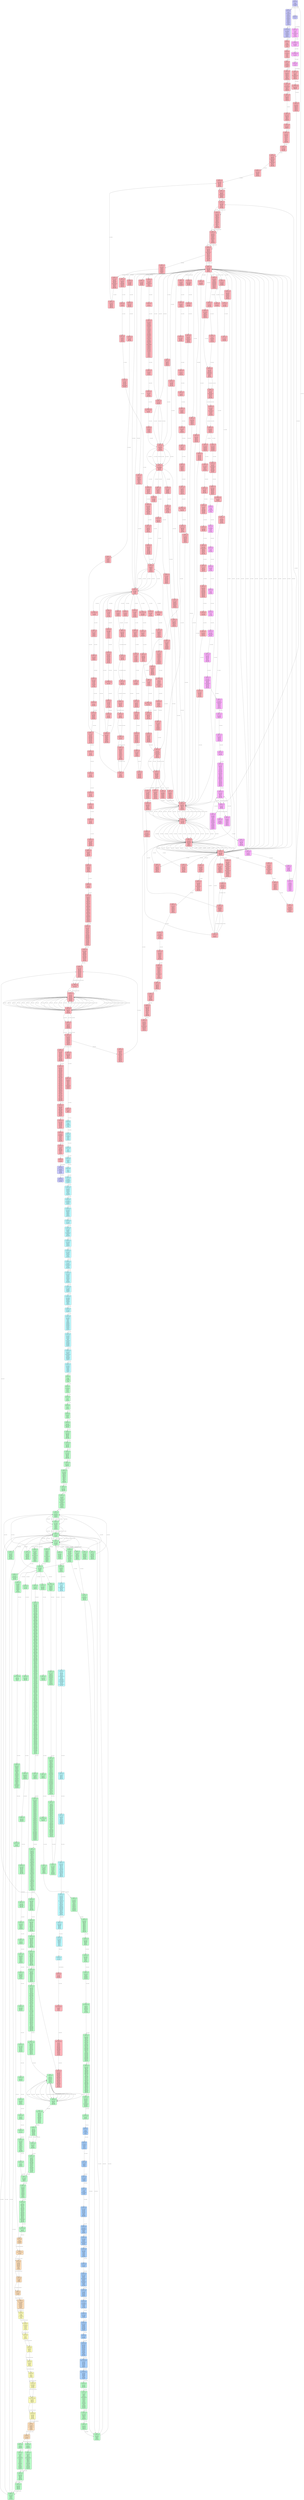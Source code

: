 digraph CFG {
    rankdir=TB;
    node [shape=box, style="filled, rounded", fontname="Arial", fontsize=8, margin=0.1];
    edge [fontname="Arial", fontsize=8, color="#555555"];

    "node_1231deb6f5749ef6ce6943a275a1d3e7486f4eae_0" [label="0x1231de...
start: 0x0 | end: 0x9
terminator: JUMPI
---------
0x0: PUSH1
0x2: PUSH1
0x4: MSTORE
0x5: CALLDATASIZE
0x6: PUSH2
0x9: JUMPI", fillcolor="#c9c9ff"];
    "node_1231deb6f5749ef6ce6943a275a1d3e7486f4eae_b" [label="0x1231de...
start: 0xb | end: 0x7c
terminator: JUMPI
---------
0xb: JUMPDEST
0xc: PUSH1
0xe: DUP1
0xf: CALLDATALOAD
0x10: PUSH32
0x31: AND
0x32: DUP2
0x33: MSTORE
0x34: PUSH32
0x55: PUSH1
0x57: DUP2
0x58: SWAP1
0x59: MSTORE
0x5a: PUSH1
0x5c: SWAP1
0x5d: SWAP2
0x5e: SHA3
0x5f: SLOAD
0x60: DUP2
0x61: SWAP1
0x62: PUSH20
0x77: AND
0x78: DUP1
0x79: PUSH2
0x7c: JUMPI", fillcolor="#c9c9ff"];
    "node_1231deb6f5749ef6ce6943a275a1d3e7486f4eae_ae" [label="0x1231de...
start: 0xae | end: 0xbc
terminator: DELEGATECALL
---------
0xae: JUMPDEST
0xaf: CALLDATASIZE
0xb0: PUSH1
0xb2: DUP1
0xb3: CALLDATACOPY
0xb4: PUSH1
0xb6: DUP1
0xb7: CALLDATASIZE
0xb8: PUSH1
0xba: DUP5
0xbb: GAS
0xbc: DELEGATECALL", fillcolor="#c9c9ff"];
    "node_bd5cf5c53a14a69fff27fe8b23e09bf76ba4de58_0" [label="0xbd5cf5...
start: 0x0 | end: 0xc
terminator: JUMPI
---------
0x0: PUSH1
0x2: PUSH1
0x4: MSTORE
0x5: PUSH1
0x7: CALLDATASIZE
0x8: LT
0x9: PUSH2
0xc: JUMPI", fillcolor="#ffb3ba"];
    "node_bd5cf5c53a14a69fff27fe8b23e09bf76ba4de58_d" [label="0xbd5cf5...
start: 0xd | end: 0x1d
terminator: JUMPI
---------
0xd: PUSH1
0xf: CALLDATALOAD
0x10: PUSH1
0x12: SHR
0x13: DUP1
0x14: PUSH4
0x19: EQ
0x1a: PUSH2
0x1d: JUMPI", fillcolor="#ffb3ba"];
    "node_bd5cf5c53a14a69fff27fe8b23e09bf76ba4de58_39" [label="0xbd5cf5...
start: 0x39 | end: 0x46
terminator: JUMP
---------
0x39: JUMPDEST
0x3a: PUSH2
0x3d: PUSH2
0x40: CALLDATASIZE
0x41: PUSH1
0x43: PUSH2
0x46: JUMP", fillcolor="#ffb3ba"];
    "node_bd5cf5c53a14a69fff27fe8b23e09bf76ba4de58_2a5d" [label="0xbd5cf5...
start: 0x2a5d | end: 0x2a6e
terminator: JUMPI
---------
0x2a5d: JUMPDEST
0x2a5e: PUSH1
0x2a60: DUP1
0x2a61: PUSH1
0x2a63: DUP1
0x2a64: PUSH1
0x2a66: DUP6
0x2a67: DUP8
0x2a68: SUB
0x2a69: SLT
0x2a6a: ISZERO
0x2a6b: PUSH2
0x2a6e: JUMPI", fillcolor="#ffb3ba"];
    "node_bd5cf5c53a14a69fff27fe8b23e09bf76ba4de58_2a73" [label="0xbd5cf5...
start: 0x2a73 | end: 0x2a86
terminator: JUMPI
---------
0x2a73: JUMPDEST
0x2a74: DUP5
0x2a75: CALLDATALOAD
0x2a76: PUSH8
0x2a7f: DUP1
0x2a80: DUP3
0x2a81: GT
0x2a82: ISZERO
0x2a83: PUSH2
0x2a86: JUMPI", fillcolor="#ffb3ba"];
    "node_bd5cf5c53a14a69fff27fe8b23e09bf76ba4de58_2a8b" [label="0xbd5cf5...
start: 0x2a8b | end: 0x2a96
terminator: JUMP
---------
0x2a8b: JUMPDEST
0x2a8c: PUSH2
0x2a8f: DUP9
0x2a90: DUP4
0x2a91: DUP10
0x2a92: ADD
0x2a93: PUSH2
0x2a96: JUMP", fillcolor="#ffb3ba"];
    "node_bd5cf5c53a14a69fff27fe8b23e09bf76ba4de58_28e4" [label="0xbd5cf5...
start: 0x28e4 | end: 0x28f2
terminator: JUMPI
---------
0x28e4: JUMPDEST
0x28e5: PUSH1
0x28e7: PUSH2
0x28ea: DUP3
0x28eb: DUP5
0x28ec: SUB
0x28ed: SLT
0x28ee: ISZERO
0x28ef: PUSH2
0x28f2: JUMPI", fillcolor="#ffb3ba"];
    "node_bd5cf5c53a14a69fff27fe8b23e09bf76ba4de58_28f7" [label="0xbd5cf5...
start: 0x28f7 | end: 0x28fe
terminator: JUMP
---------
0x28f7: JUMPDEST
0x28f8: PUSH2
0x28fb: PUSH2
0x28fe: JUMP", fillcolor="#ffb3ba"];
    "node_bd5cf5c53a14a69fff27fe8b23e09bf76ba4de58_27ba" [label="0xbd5cf5...
start: 0x27ba | end: 0x27d6
terminator: JUMPI
---------
0x27ba: JUMPDEST
0x27bb: PUSH1
0x27bd: MLOAD
0x27be: PUSH2
0x27c1: DUP2
0x27c2: ADD
0x27c3: PUSH8
0x27cc: DUP2
0x27cd: GT
0x27ce: DUP3
0x27cf: DUP3
0x27d0: LT
0x27d1: OR
0x27d2: ISZERO
0x27d3: PUSH2
0x27d6: JUMPI", fillcolor="#ffb3ba"];
    "node_bd5cf5c53a14a69fff27fe8b23e09bf76ba4de58_27de" [label="0xbd5cf5...
start: 0x27de | end: 0x27e3
terminator: JUMP
---------
0x27de: JUMPDEST
0x27df: PUSH1
0x27e1: MSTORE
0x27e2: SWAP1
0x27e3: JUMP", fillcolor="#ffb3ba"];
    "node_bd5cf5c53a14a69fff27fe8b23e09bf76ba4de58_28ff" [label="0xbd5cf5...
start: 0x28ff | end: 0x291b
terminator: JUMPI
---------
0x28ff: JUMPDEST
0x2900: SWAP1
0x2901: POP
0x2902: DUP2
0x2903: CALLDATALOAD
0x2904: DUP2
0x2905: MSTORE
0x2906: PUSH1
0x2908: DUP3
0x2909: ADD
0x290a: CALLDATALOAD
0x290b: PUSH8
0x2914: DUP1
0x2915: DUP3
0x2916: GT
0x2917: ISZERO
0x2918: PUSH2
0x291b: JUMPI", fillcolor="#ffb3ba"];
    "node_bd5cf5c53a14a69fff27fe8b23e09bf76ba4de58_2920" [label="0xbd5cf5...
start: 0x2920 | end: 0x292b
terminator: JUMP
---------
0x2920: JUMPDEST
0x2921: PUSH2
0x2924: DUP6
0x2925: DUP4
0x2926: DUP7
0x2927: ADD
0x2928: PUSH2
0x292b: JUMP", fillcolor="#ffb3ba"];
    "node_bd5cf5c53a14a69fff27fe8b23e09bf76ba4de58_2878" [label="0xbd5cf5...
start: 0x2878 | end: 0x2884
terminator: JUMPI
---------
0x2878: JUMPDEST
0x2879: PUSH1
0x287b: DUP3
0x287c: PUSH1
0x287e: DUP4
0x287f: ADD
0x2880: SLT
0x2881: PUSH2
0x2884: JUMPI", fillcolor="#ffb3ba"];
    "node_bd5cf5c53a14a69fff27fe8b23e09bf76ba4de58_2889" [label="0xbd5cf5...
start: 0x2889 | end: 0x2897
terminator: JUMP
---------
0x2889: JUMPDEST
0x288a: PUSH2
0x288d: DUP4
0x288e: DUP4
0x288f: CALLDATALOAD
0x2890: PUSH1
0x2892: DUP6
0x2893: ADD
0x2894: PUSH2
0x2897: JUMP", fillcolor="#ffb3ba"];
    "node_bd5cf5c53a14a69fff27fe8b23e09bf76ba4de58_27e4" [label="0xbd5cf5...
start: 0x27e4 | end: 0x27f7
terminator: JUMPI
---------
0x27e4: JUMPDEST
0x27e5: PUSH1
0x27e7: PUSH8
0x27f0: DUP1
0x27f1: DUP5
0x27f2: GT
0x27f3: ISZERO
0x27f4: PUSH2
0x27f7: JUMPI", fillcolor="#ffb3ba"];
    "node_bd5cf5c53a14a69fff27fe8b23e09bf76ba4de58_27ff" [label="0xbd5cf5...
start: 0x27ff | end: 0x283d
terminator: JUMPI
---------
0x27ff: JUMPDEST
0x2800: PUSH1
0x2802: MLOAD
0x2803: PUSH1
0x2805: DUP6
0x2806: ADD
0x2807: PUSH32
0x2828: SWAP1
0x2829: DUP2
0x282a: AND
0x282b: PUSH1
0x282d: ADD
0x282e: AND
0x282f: DUP2
0x2830: ADD
0x2831: SWAP1
0x2832: DUP3
0x2833: DUP3
0x2834: GT
0x2835: DUP2
0x2836: DUP4
0x2837: LT
0x2838: OR
0x2839: ISZERO
0x283a: PUSH2
0x283d: JUMPI", fillcolor="#ffb3ba"];
    "node_bd5cf5c53a14a69fff27fe8b23e09bf76ba4de58_2845" [label="0xbd5cf5...
start: 0x2845 | end: 0x2859
terminator: JUMPI
---------
0x2845: JUMPDEST
0x2846: DUP2
0x2847: PUSH1
0x2849: MSTORE
0x284a: DUP1
0x284b: SWAP4
0x284c: POP
0x284d: DUP6
0x284e: DUP2
0x284f: MSTORE
0x2850: DUP7
0x2851: DUP7
0x2852: DUP7
0x2853: ADD
0x2854: GT
0x2855: ISZERO
0x2856: PUSH2
0x2859: JUMPI", fillcolor="#ffb3ba"];
    "node_bd5cf5c53a14a69fff27fe8b23e09bf76ba4de58_285e" [label="0xbd5cf5...
start: 0x285e | end: 0x2877
terminator: JUMP
---------
0x285e: JUMPDEST
0x285f: DUP6
0x2860: DUP6
0x2861: PUSH1
0x2863: DUP4
0x2864: ADD
0x2865: CALLDATACOPY
0x2866: PUSH1
0x2868: PUSH1
0x286a: DUP8
0x286b: DUP4
0x286c: ADD
0x286d: ADD
0x286e: MSTORE
0x286f: POP
0x2870: POP
0x2871: POP
0x2872: SWAP4
0x2873: SWAP3
0x2874: POP
0x2875: POP
0x2876: POP
0x2877: JUMP", fillcolor="#ffb3ba"];
    "node_bd5cf5c53a14a69fff27fe8b23e09bf76ba4de58_2898" [label="0xbd5cf5...
start: 0x2898 | end: 0x289e
terminator: JUMP
---------
0x2898: JUMPDEST
0x2899: SWAP4
0x289a: SWAP3
0x289b: POP
0x289c: POP
0x289d: POP
0x289e: JUMP", fillcolor="#ffb3ba"];
    "node_bd5cf5c53a14a69fff27fe8b23e09bf76ba4de58_292c" [label="0xbd5cf5...
start: 0x292c | end: 0x2940
terminator: JUMPI
---------
0x292c: JUMPDEST
0x292d: PUSH1
0x292f: DUP5
0x2930: ADD
0x2931: MSTORE
0x2932: PUSH1
0x2934: DUP5
0x2935: ADD
0x2936: CALLDATALOAD
0x2937: SWAP2
0x2938: POP
0x2939: DUP1
0x293a: DUP3
0x293b: GT
0x293c: ISZERO
0x293d: PUSH2
0x2940: JUMPI", fillcolor="#ffb3ba"];
    "node_bd5cf5c53a14a69fff27fe8b23e09bf76ba4de58_2945" [label="0xbd5cf5...
start: 0x2945 | end: 0x2951
terminator: JUMP
---------
0x2945: JUMPDEST
0x2946: POP
0x2947: PUSH2
0x294a: DUP5
0x294b: DUP3
0x294c: DUP6
0x294d: ADD
0x294e: PUSH2
0x2951: JUMP", fillcolor="#ffb3ba"];
    "node_bd5cf5c53a14a69fff27fe8b23e09bf76ba4de58_2952" [label="0xbd5cf5...
start: 0x2952 | end: 0x2963
terminator: JUMP
---------
0x2952: JUMPDEST
0x2953: PUSH1
0x2955: DUP4
0x2956: ADD
0x2957: MSTORE
0x2958: POP
0x2959: PUSH2
0x295c: PUSH1
0x295e: DUP4
0x295f: ADD
0x2960: PUSH2
0x2963: JUMP", fillcolor="#ffb3ba"];
    "node_bd5cf5c53a14a69fff27fe8b23e09bf76ba4de58_289f" [label="0xbd5cf5...
start: 0x289f | end: 0x28be
terminator: JUMPI
---------
0x289f: JUMPDEST
0x28a0: DUP1
0x28a1: CALLDATALOAD
0x28a2: PUSH20
0x28b7: DUP2
0x28b8: AND
0x28b9: DUP2
0x28ba: EQ
0x28bb: PUSH2
0x28be: JUMPI", fillcolor="#ffb3ba"];
    "node_bd5cf5c53a14a69fff27fe8b23e09bf76ba4de58_28c3" [label="0xbd5cf5...
start: 0x28c3 | end: 0x28c7
terminator: JUMP
---------
0x28c3: JUMPDEST
0x28c4: SWAP2
0x28c5: SWAP1
0x28c6: POP
0x28c7: JUMP", fillcolor="#ffb3ba"];
    "node_bd5cf5c53a14a69fff27fe8b23e09bf76ba4de58_2964" [label="0xbd5cf5...
start: 0x2964 | end: 0x2974
terminator: JUMP
---------
0x2964: JUMPDEST
0x2965: PUSH1
0x2967: DUP3
0x2968: ADD
0x2969: MSTORE
0x296a: PUSH2
0x296d: PUSH1
0x296f: DUP4
0x2970: ADD
0x2971: PUSH2
0x2974: JUMP", fillcolor="#ffb3ba"];
    "node_bd5cf5c53a14a69fff27fe8b23e09bf76ba4de58_2975" [label="0xbd5cf5...
start: 0x2975 | end: 0x2985
terminator: JUMP
---------
0x2975: JUMPDEST
0x2976: PUSH1
0x2978: DUP3
0x2979: ADD
0x297a: MSTORE
0x297b: PUSH2
0x297e: PUSH1
0x2980: DUP4
0x2981: ADD
0x2982: PUSH2
0x2985: JUMP", fillcolor="#ffb3ba"];
    "node_bd5cf5c53a14a69fff27fe8b23e09bf76ba4de58_2986" [label="0xbd5cf5...
start: 0x2986 | end: 0x29ac
terminator: JUMP
---------
0x2986: JUMPDEST
0x2987: PUSH1
0x2989: DUP3
0x298a: ADD
0x298b: MSTORE
0x298c: PUSH1
0x298e: DUP3
0x298f: ADD
0x2990: CALLDATALOAD
0x2991: PUSH1
0x2993: DUP3
0x2994: ADD
0x2995: MSTORE
0x2996: PUSH1
0x2998: DUP3
0x2999: ADD
0x299a: CALLDATALOAD
0x299b: PUSH1
0x299d: DUP3
0x299e: ADD
0x299f: MSTORE
0x29a0: PUSH2
0x29a3: PUSH2
0x29a6: DUP2
0x29a7: DUP5
0x29a8: ADD
0x29a9: PUSH2
0x29ac: JUMP", fillcolor="#ffb3ba"];
    "node_bd5cf5c53a14a69fff27fe8b23e09bf76ba4de58_28d9" [label="0xbd5cf5...
start: 0x28d9 | end: 0x28e3
terminator: JUMP
---------
0x28d9: JUMPDEST
0x28da: DUP1
0x28db: CALLDATALOAD
0x28dc: PUSH2
0x28df: DUP2
0x28e0: PUSH2
0x28e3: JUMP", fillcolor="#ffb3ba"];
    "node_bd5cf5c53a14a69fff27fe8b23e09bf76ba4de58_28c8" [label="0xbd5cf5...
start: 0x28c8 | end: 0x28d1
terminator: JUMPI
---------
0x28c8: JUMPDEST
0x28c9: DUP1
0x28ca: ISZERO
0x28cb: ISZERO
0x28cc: DUP2
0x28cd: EQ
0x28ce: PUSH2
0x28d1: JUMPI", fillcolor="#ffb3ba"];
    "node_bd5cf5c53a14a69fff27fe8b23e09bf76ba4de58_28d6" [label="0xbd5cf5...
start: 0x28d6 | end: 0x28d8
terminator: JUMP
---------
0x28d6: JUMPDEST
0x28d7: POP
0x28d8: JUMP", fillcolor="#ffb3ba"];
    "node_bd5cf5c53a14a69fff27fe8b23e09bf76ba4de58_29ad" [label="0xbd5cf5...
start: 0x29ad | end: 0x29be
terminator: JUMP
---------
0x29ad: JUMPDEST
0x29ae: SWAP1
0x29af: DUP3
0x29b0: ADD
0x29b1: MSTORE
0x29b2: PUSH2
0x29b5: PUSH2
0x29b8: DUP4
0x29b9: DUP3
0x29ba: ADD
0x29bb: PUSH2
0x29be: JUMP", fillcolor="#ffb3ba"];
    "node_bd5cf5c53a14a69fff27fe8b23e09bf76ba4de58_29bf" [label="0xbd5cf5...
start: 0x29bf | end: 0x29c8
terminator: JUMP
---------
0x29bf: JUMPDEST
0x29c0: SWAP1
0x29c1: DUP3
0x29c2: ADD
0x29c3: MSTORE
0x29c4: SWAP3
0x29c5: SWAP2
0x29c6: POP
0x29c7: POP
0x29c8: JUMP", fillcolor="#ffb3ba"];
    "node_bd5cf5c53a14a69fff27fe8b23e09bf76ba4de58_2a97" [label="0xbd5cf5...
start: 0x2a97 | end: 0x2aa8
terminator: JUMPI
---------
0x2a97: JUMPDEST
0x2a98: SWAP6
0x2a99: POP
0x2a9a: PUSH1
0x2a9c: DUP8
0x2a9d: ADD
0x2a9e: CALLDATALOAD
0x2a9f: SWAP2
0x2aa0: POP
0x2aa1: DUP1
0x2aa2: DUP3
0x2aa3: GT
0x2aa4: ISZERO
0x2aa5: PUSH2
0x2aa8: JUMPI", fillcolor="#ffb3ba"];
    "node_bd5cf5c53a14a69fff27fe8b23e09bf76ba4de58_2aad" [label="0xbd5cf5...
start: 0x2aad | end: 0x2abc
terminator: JUMPI
---------
0x2aad: JUMPDEST
0x2aae: DUP2
0x2aaf: DUP8
0x2ab0: ADD
0x2ab1: SWAP2
0x2ab2: POP
0x2ab3: DUP8
0x2ab4: PUSH1
0x2ab6: DUP4
0x2ab7: ADD
0x2ab8: SLT
0x2ab9: PUSH2
0x2abc: JUMPI", fillcolor="#ffb3ba"];
    "node_bd5cf5c53a14a69fff27fe8b23e09bf76ba4de58_2ac1" [label="0xbd5cf5...
start: 0x2ac1 | end: 0x2acb
terminator: JUMPI
---------
0x2ac1: JUMPDEST
0x2ac2: DUP2
0x2ac3: CALLDATALOAD
0x2ac4: DUP2
0x2ac5: DUP2
0x2ac6: GT
0x2ac7: ISZERO
0x2ac8: PUSH2
0x2acb: JUMPI", fillcolor="#ffb3ba"];
    "node_bd5cf5c53a14a69fff27fe8b23e09bf76ba4de58_2ad0" [label="0xbd5cf5...
start: 0x2ad0 | end: 0x2ae0
terminator: JUMPI
---------
0x2ad0: JUMPDEST
0x2ad1: DUP9
0x2ad2: PUSH1
0x2ad4: DUP3
0x2ad5: PUSH1
0x2ad7: SHL
0x2ad8: DUP6
0x2ad9: ADD
0x2ada: ADD
0x2adb: GT
0x2adc: ISZERO
0x2add: PUSH2
0x2ae0: JUMPI", fillcolor="#ffb3ba"];
    "node_bd5cf5c53a14a69fff27fe8b23e09bf76ba4de58_2ae5" [label="0xbd5cf5...
start: 0x2ae5 | end: 0x2afe
terminator: JUMPI
---------
0x2ae5: JUMPDEST
0x2ae6: PUSH1
0x2ae8: DUP4
0x2ae9: ADD
0x2aea: SWAP6
0x2aeb: POP
0x2aec: DUP1
0x2aed: SWAP5
0x2aee: POP
0x2aef: POP
0x2af0: PUSH1
0x2af2: DUP8
0x2af3: ADD
0x2af4: CALLDATALOAD
0x2af5: SWAP2
0x2af6: POP
0x2af7: DUP1
0x2af8: DUP3
0x2af9: GT
0x2afa: ISZERO
0x2afb: PUSH2
0x2afe: JUMPI", fillcolor="#ffb3ba"];
    "node_bd5cf5c53a14a69fff27fe8b23e09bf76ba4de58_2b03" [label="0xbd5cf5...
start: 0x2b03 | end: 0x2b0f
terminator: JUMP
---------
0x2b03: JUMPDEST
0x2b04: POP
0x2b05: PUSH2
0x2b08: DUP8
0x2b09: DUP3
0x2b0a: DUP9
0x2b0b: ADD
0x2b0c: PUSH2
0x2b0f: JUMP", fillcolor="#ffb3ba"];
    "node_bd5cf5c53a14a69fff27fe8b23e09bf76ba4de58_29c9" [label="0xbd5cf5...
start: 0x29c9 | end: 0x29d6
terminator: JUMPI
---------
0x29c9: JUMPDEST
0x29ca: PUSH1
0x29cc: PUSH1
0x29ce: DUP3
0x29cf: DUP5
0x29d0: SUB
0x29d1: SLT
0x29d2: ISZERO
0x29d3: PUSH2
0x29d6: JUMPI", fillcolor="#ffb3ba"];
    "node_bd5cf5c53a14a69fff27fe8b23e09bf76ba4de58_29db" [label="0xbd5cf5...
start: 0x29db | end: 0x29f7
terminator: JUMPI
---------
0x29db: JUMPDEST
0x29dc: PUSH1
0x29de: MLOAD
0x29df: PUSH1
0x29e1: DUP2
0x29e2: ADD
0x29e3: PUSH8
0x29ec: DUP3
0x29ed: DUP3
0x29ee: LT
0x29ef: DUP2
0x29f0: DUP4
0x29f1: GT
0x29f2: OR
0x29f3: ISZERO
0x29f4: PUSH2
0x29f7: JUMPI", fillcolor="#ffb3ba"];
    "node_bd5cf5c53a14a69fff27fe8b23e09bf76ba4de58_29ff" [label="0xbd5cf5...
start: 0x29ff | end: 0x2a15
terminator: JUMP
---------
0x29ff: JUMPDEST
0x2a00: DUP2
0x2a01: PUSH1
0x2a03: MSTORE
0x2a04: DUP3
0x2a05: SWAP4
0x2a06: POP
0x2a07: DUP5
0x2a08: CALLDATALOAD
0x2a09: DUP4
0x2a0a: MSTORE
0x2a0b: PUSH2
0x2a0e: PUSH1
0x2a10: DUP7
0x2a11: ADD
0x2a12: PUSH2
0x2a15: JUMP", fillcolor="#ffb3ba"];
    "node_bd5cf5c53a14a69fff27fe8b23e09bf76ba4de58_2a16" [label="0xbd5cf5...
start: 0x2a16 | end: 0x2a2a
terminator: JUMPI
---------
0x2a16: JUMPDEST
0x2a17: PUSH1
0x2a19: DUP5
0x2a1a: ADD
0x2a1b: MSTORE
0x2a1c: PUSH1
0x2a1e: DUP6
0x2a1f: ADD
0x2a20: CALLDATALOAD
0x2a21: SWAP2
0x2a22: POP
0x2a23: DUP1
0x2a24: DUP3
0x2a25: GT
0x2a26: ISZERO
0x2a27: PUSH2
0x2a2a: JUMPI", fillcolor="#ffb3ba"];
    "node_bd5cf5c53a14a69fff27fe8b23e09bf76ba4de58_2a2f" [label="0xbd5cf5...
start: 0x2a2f | end: 0x2a3c
terminator: JUMPI
---------
0x2a2f: JUMPDEST
0x2a30: POP
0x2a31: DUP4
0x2a32: ADD
0x2a33: PUSH1
0x2a35: DUP2
0x2a36: ADD
0x2a37: DUP6
0x2a38: SGT
0x2a39: PUSH2
0x2a3c: JUMPI", fillcolor="#ffb3ba"];
    "node_bd5cf5c53a14a69fff27fe8b23e09bf76ba4de58_2a41" [label="0xbd5cf5...
start: 0x2a41 | end: 0x2a4f
terminator: JUMP
---------
0x2a41: JUMPDEST
0x2a42: PUSH2
0x2a45: DUP6
0x2a46: DUP3
0x2a47: CALLDATALOAD
0x2a48: PUSH1
0x2a4a: DUP5
0x2a4b: ADD
0x2a4c: PUSH2
0x2a4f: JUMP", fillcolor="#ffb3ba"];
    "node_bd5cf5c53a14a69fff27fe8b23e09bf76ba4de58_2a50" [label="0xbd5cf5...
start: 0x2a50 | end: 0x2a5c
terminator: JUMP
---------
0x2a50: JUMPDEST
0x2a51: PUSH1
0x2a53: DUP4
0x2a54: ADD
0x2a55: MSTORE
0x2a56: POP
0x2a57: POP
0x2a58: SWAP3
0x2a59: SWAP2
0x2a5a: POP
0x2a5b: POP
0x2a5c: JUMP", fillcolor="#ffb3ba"];
    "node_bd5cf5c53a14a69fff27fe8b23e09bf76ba4de58_2b10" [label="0xbd5cf5...
start: 0x2b10 | end: 0x2b1b
terminator: JUMP
---------
0x2b10: JUMPDEST
0x2b11: SWAP2
0x2b12: POP
0x2b13: POP
0x2b14: SWAP3
0x2b15: SWAP6
0x2b16: SWAP2
0x2b17: SWAP5
0x2b18: POP
0x2b19: SWAP3
0x2b1a: POP
0x2b1b: JUMP", fillcolor="#ffb3ba"];
    "node_bd5cf5c53a14a69fff27fe8b23e09bf76ba4de58_47" [label="0xbd5cf5...
start: 0x47 | end: 0x4b
terminator: JUMP
---------
0x47: JUMPDEST
0x48: PUSH2
0x4b: JUMP", fillcolor="#ffb3ba"];
    "node_bd5cf5c53a14a69fff27fe8b23e09bf76ba4de58_be" [label="0xbd5cf5...
start: 0xbe | end: 0x107
terminator: JUMPI
---------
0xbe: JUMPDEST
0xbf: PUSH32
0xe0: DUP1
0xe1: SLOAD
0xe2: PUSH32
0x103: ADD
0x104: PUSH2
0x107: JUMPI", fillcolor="#ffb3ba"];
    "node_bd5cf5c53a14a69fff27fe8b23e09bf76ba4de58_139" [label="0xbd5cf5...
start: 0x139 | end: 0x149
terminator: JUMP
---------
0x139: JUMPDEST
0x13a: PUSH1
0x13c: DUP2
0x13d: SSTORE
0x13e: CALLER
0x13f: PUSH1
0x141: PUSH2
0x144: CALLVALUE
0x145: SELFBALANCE
0x146: PUSH2
0x149: JUMP", fillcolor="#ffb3ba"];
    "node_bd5cf5c53a14a69fff27fe8b23e09bf76ba4de58_2bb6" [label="0xbd5cf5...
start: 0x2bb6 | end: 0x2bc1
terminator: JUMPI
---------
0x2bb6: JUMPDEST
0x2bb7: DUP2
0x2bb8: DUP2
0x2bb9: SUB
0x2bba: DUP2
0x2bbb: DUP2
0x2bbc: GT
0x2bbd: ISZERO
0x2bbe: PUSH2
0x2bc1: JUMPI", fillcolor="#ffb3ba"];
    "node_bd5cf5c53a14a69fff27fe8b23e09bf76ba4de58_7c4" [label="0xbd5cf5...
start: 0x7c4 | end: 0x7c9
terminator: JUMP
---------
0x7c4: JUMPDEST
0x7c5: SWAP3
0x7c6: SWAP2
0x7c7: POP
0x7c8: POP
0x7c9: JUMP", fillcolor="#ffb3ba"];
    "node_bd5cf5c53a14a69fff27fe8b23e09bf76ba4de58_14a" [label="0xbd5cf5...
start: 0x14a | end: 0x157
terminator: JUMPI
---------
0x14a: JUMPDEST
0x14b: SWAP1
0x14c: POP
0x14d: DUP7
0x14e: DUP1
0x14f: PUSH2
0x152: ADD
0x153: MLOAD
0x154: PUSH2
0x157: JUMPI", fillcolor="#ffb3ba"];
    "node_bd5cf5c53a14a69fff27fe8b23e09bf76ba4de58_189" [label="0xbd5cf5...
start: 0x189 | end: 0x195
terminator: JUMPI
---------
0x189: JUMPDEST
0x18a: DUP8
0x18b: DUP1
0x18c: PUSH2
0x18f: ADD
0x190: MLOAD
0x191: ISZERO
0x192: PUSH2
0x195: JUMPI", fillcolor="#ffb3ba"];
    "node_bd5cf5c53a14a69fff27fe8b23e09bf76ba4de58_1c7" [label="0xbd5cf5...
start: 0x1c7 | end: 0x1e9
terminator: JUMP
---------
0x1c7: JUMPDEST
0x1c8: DUP9
0x1c9: PUSH2
0x1cc: DUP2
0x1cd: PUSH1
0x1cf: ADD
0x1d0: MLOAD
0x1d1: PUSH20
0x1e6: AND
0x1e7: ISZERO
0x1e8: SWAP1
0x1e9: JUMP", fillcolor="#ffb3ba"];
    "node_bd5cf5c53a14a69fff27fe8b23e09bf76ba4de58_1ea" [label="0xbd5cf5...
start: 0x1ea | end: 0x1ef
terminator: JUMPI
---------
0x1ea: JUMPDEST
0x1eb: ISZERO
0x1ec: PUSH2
0x1ef: JUMPI", fillcolor="#ffb3ba"];
    "node_bd5cf5c53a14a69fff27fe8b23e09bf76ba4de58_221" [label="0xbd5cf5...
start: 0x221 | end: 0x22d
terminator: JUMPI
---------
0x221: JUMPDEST
0x222: DUP1
0x223: PUSH1
0x225: ADD
0x226: MLOAD
0x227: PUSH1
0x229: SUB
0x22a: PUSH2
0x22d: JUMPI", fillcolor="#ffb3ba"];
    "node_bd5cf5c53a14a69fff27fe8b23e09bf76ba4de58_25f" [label="0xbd5cf5...
start: 0x25f | end: 0x26a
terminator: JUMPI
---------
0x25f: JUMPDEST
0x260: CHAINID
0x261: DUP2
0x262: PUSH1
0x264: ADD
0x265: MLOAD
0x266: SUB
0x267: PUSH2
0x26a: JUMPI", fillcolor="#ffb3ba"];
    "node_bd5cf5c53a14a69fff27fe8b23e09bf76ba4de58_29c" [label="0xbd5cf5...
start: 0x29c | end: 0x2b0
terminator: JUMP
---------
0x29c: JUMPDEST
0x29d: PUSH2
0x2a0: DUP11
0x2a1: PUSH1
0x2a3: ADD
0x2a4: MLOAD
0x2a5: DUP12
0x2a6: PUSH1
0x2a8: ADD
0x2a9: MLOAD
0x2aa: DUP12
0x2ab: DUP12
0x2ac: CALLER
0x2ad: PUSH2
0x2b0: JUMP", fillcolor="#ffb3ba"];
    "node_bd5cf5c53a14a69fff27fe8b23e09bf76ba4de58_626" [label="0xbd5cf5...
start: 0x626 | end: 0x630
terminator: JUMPI
---------
0x626: JUMPDEST
0x627: PUSH1
0x629: DUP3
0x62a: DUP1
0x62b: DUP3
0x62c: SUB
0x62d: PUSH2
0x630: JUMPI", fillcolor="#ffb3ba"];
    "node_bd5cf5c53a14a69fff27fe8b23e09bf76ba4de58_662" [label="0xbd5cf5...
start: 0x662 | end: 0x670
terminator: JUMP
---------
0x662: JUMPDEST
0x663: PUSH1
0x665: DUP6
0x666: DUP6
0x667: PUSH2
0x66a: PUSH1
0x66c: DUP6
0x66d: PUSH2
0x670: JUMP", fillcolor="#ffb3ba"];
    "node_bd5cf5c53a14a69fff27fe8b23e09bf76ba4de58_671" [label="0xbd5cf5...
start: 0x671 | end: 0x678
terminator: JUMPI
---------
0x671: JUMPDEST
0x672: DUP2
0x673: DUP2
0x674: LT
0x675: PUSH2
0x678: JUMPI", fillcolor="#ffb3ba"];
    "node_bd5cf5c53a14a69fff27fe8b23e09bf76ba4de58_680" [label="0xbd5cf5...
start: 0x680 | end: 0x691
terminator: JUMP
---------
0x680: JUMPDEST
0x681: SWAP1
0x682: POP
0x683: PUSH1
0x685: MUL
0x686: DUP2
0x687: ADD
0x688: SWAP1
0x689: PUSH2
0x68c: SWAP2
0x68d: SWAP1
0x68e: PUSH2
0x691: JUMP", fillcolor="#ffb3ba"];
    "node_bd5cf5c53a14a69fff27fe8b23e09bf76ba4de58_2c27" [label="0xbd5cf5...
start: 0x2c27 | end: 0x2c56
terminator: JUMPI
---------
0x2c27: JUMPDEST
0x2c28: PUSH1
0x2c2a: DUP3
0x2c2b: CALLDATALOAD
0x2c2c: PUSH32
0x2c4d: DUP4
0x2c4e: CALLDATASIZE
0x2c4f: SUB
0x2c50: ADD
0x2c51: DUP2
0x2c52: SLT
0x2c53: PUSH2
0x2c56: JUMPI", fillcolor="#ffb3ba"];
    "node_bd5cf5c53a14a69fff27fe8b23e09bf76ba4de58_2c5b" [label="0xbd5cf5...
start: 0x2c5b | end: 0x2c64
terminator: JUMP
---------
0x2c5b: JUMPDEST
0x2c5c: SWAP2
0x2c5d: SWAP1
0x2c5e: SWAP2
0x2c5f: ADD
0x2c60: SWAP3
0x2c61: SWAP2
0x2c62: POP
0x2c63: POP
0x2c64: JUMP", fillcolor="#ffb3ba"];
    "node_bd5cf5c53a14a69fff27fe8b23e09bf76ba4de58_692" [label="0xbd5cf5...
start: 0x692 | end: 0x6a2
terminator: JUMP
---------
0x692: JUMPDEST
0x693: PUSH2
0x696: SWAP1
0x697: PUSH1
0x699: DUP2
0x69a: ADD
0x69b: SWAP1
0x69c: PUSH1
0x69e: ADD
0x69f: PUSH2
0x6a2: JUMP", fillcolor="#ffb3ba"];
    "node_bd5cf5c53a14a69fff27fe8b23e09bf76ba4de58_2c65" [label="0xbd5cf5...
start: 0x2c65 | end: 0x2c72
terminator: JUMPI
---------
0x2c65: JUMPDEST
0x2c66: PUSH1
0x2c68: PUSH1
0x2c6a: DUP3
0x2c6b: DUP5
0x2c6c: SUB
0x2c6d: SLT
0x2c6e: ISZERO
0x2c6f: PUSH2
0x2c72: JUMPI", fillcolor="#ffb3ba"];
    "node_bd5cf5c53a14a69fff27fe8b23e09bf76ba4de58_2c77" [label="0xbd5cf5...
start: 0x2c77 | end: 0x2c7f
terminator: JUMP
---------
0x2c77: JUMPDEST
0x2c78: PUSH2
0x2c7b: DUP3
0x2c7c: PUSH2
0x2c7f: JUMP", fillcolor="#ffb3ba"];
    "node_bd5cf5c53a14a69fff27fe8b23e09bf76ba4de58_6a3" [label="0xbd5cf5...
start: 0x6a3 | end: 0x6af
terminator: JUMP
---------
0x6a3: JUMPDEST
0x6a4: SWAP1
0x6a5: POP
0x6a6: PUSH1
0x6a8: PUSH2
0x6ab: DUP3
0x6ac: PUSH2
0x6af: JUMP", fillcolor="#ffb3ba"];
    "node_bd5cf5c53a14a69fff27fe8b23e09bf76ba4de58_11cd" [label="0xbd5cf5...
start: 0x11cd | end: 0x11eb
terminator: JUMPI
---------
0x11cd: JUMPDEST
0x11ce: PUSH1
0x11d0: PUSH20
0x11e5: DUP3
0x11e6: AND
0x11e7: ISZERO
0x11e8: PUSH2
0x11eb: JUMPI", fillcolor="#ffb3ba"];
    "node_bd5cf5c53a14a69fff27fe8b23e09bf76ba4de58_127e" [label="0xbd5cf5...
start: 0x127e | end: 0x1284
terminator: JUMP
---------
0x127e: JUMPDEST
0x127f: SELFBALANCE
0x1280: SWAP3
0x1281: SWAP2
0x1282: POP
0x1283: POP
0x1284: JUMP", fillcolor="#ffb3ba"];
    "node_bd5cf5c53a14a69fff27fe8b23e09bf76ba4de58_6b0" [label="0xbd5cf5...
start: 0x6b0 | end: 0x6cd
terminator: JUMPI
---------
0x6b0: JUMPDEST
0x6b1: SWAP1
0x6b2: POP
0x6b3: PUSH20
0x6c8: DUP3
0x6c9: AND
0x6ca: PUSH2
0x6cd: JUMPI", fillcolor="#ffb3ba"];
    "node_bd5cf5c53a14a69fff27fe8b23e09bf76ba4de58_6ce" [label="0xbd5cf5...
start: 0x6ce | end: 0x6d6
terminator: JUMP
---------
0x6ce: PUSH2
0x6d1: CALLVALUE
0x6d2: DUP3
0x6d3: PUSH2
0x6d6: JUMP", fillcolor="#ffb3ba"];
    "node_bd5cf5c53a14a69fff27fe8b23e09bf76ba4de58_6d7" [label="0xbd5cf5...
start: 0x6d7 | end: 0x6d9
terminator: JUMPDEST_PREV
---------
0x6d7: JUMPDEST
0x6d8: SWAP1
0x6d9: POP", fillcolor="#ffb3ba"];
    "node_bd5cf5c53a14a69fff27fe8b23e09bf76ba4de58_1285" [label="0xbd5cf5...
start: 0x1285 | end: 0x129b
terminator: JUMPI
---------
0x1285: JUMPDEST
0x1286: PUSH1
0x1288: DUP2
0x1289: PUSH1
0x128b: DUP2
0x128c: PUSH8
0x1295: DUP2
0x1296: GT
0x1297: ISZERO
0x1298: PUSH2
0x129b: JUMPI", fillcolor="#ffb3ba"];
    "node_bd5cf5c53a14a69fff27fe8b23e09bf76ba4de58_12a3" [label="0xbd5cf5...
start: 0x12a3 | end: 0x12bc
terminator: JUMPI
---------
0x12a3: JUMPDEST
0x12a4: PUSH1
0x12a6: MLOAD
0x12a7: SWAP1
0x12a8: DUP1
0x12a9: DUP3
0x12aa: MSTORE
0x12ab: DUP1
0x12ac: PUSH1
0x12ae: MUL
0x12af: PUSH1
0x12b1: ADD
0x12b2: DUP3
0x12b3: ADD
0x12b4: PUSH1
0x12b6: MSTORE
0x12b7: DUP1
0x12b8: ISZERO
0x12b9: PUSH2
0x12bc: JUMPI", fillcolor="#ffb3ba"];
    "node_bd5cf5c53a14a69fff27fe8b23e09bf76ba4de58_12bd" [label="0xbd5cf5...
start: 0x12bd | end: 0x12cb
terminator: JUMPDEST_PREV
---------
0x12bd: DUP2
0x12be: PUSH1
0x12c0: ADD
0x12c1: PUSH1
0x12c3: DUP3
0x12c4: MUL
0x12c5: DUP1
0x12c6: CALLDATASIZE
0x12c7: DUP4
0x12c8: CALLDATACOPY
0x12c9: ADD
0x12ca: SWAP1
0x12cb: POP", fillcolor="#ffb3ba"];
    "node_bd5cf5c53a14a69fff27fe8b23e09bf76ba4de58_12dc" [label="0xbd5cf5...
start: 0x12dc | end: 0x12e5
terminator: JUMPI
---------
0x12dc: DUP7
0x12dd: DUP7
0x12de: DUP3
0x12df: DUP2
0x12e0: DUP2
0x12e1: LT
0x12e2: PUSH2
0x12e5: JUMPI", fillcolor="#ffb3ba"];
    "node_bd5cf5c53a14a69fff27fe8b23e09bf76ba4de58_12ed" [label="0xbd5cf5...
start: 0x12ed | end: 0x12fe
terminator: JUMP
---------
0x12ed: JUMPDEST
0x12ee: SWAP1
0x12ef: POP
0x12f0: PUSH1
0x12f2: MUL
0x12f3: DUP2
0x12f4: ADD
0x12f5: SWAP1
0x12f6: PUSH2
0x12f9: SWAP2
0x12fa: SWAP1
0x12fb: PUSH2
0x12fe: JUMP", fillcolor="#ffb3ba"];
    "node_bd5cf5c53a14a69fff27fe8b23e09bf76ba4de58_12ff" [label="0xbd5cf5...
start: 0x12ff | end: 0x130f
terminator: JUMP
---------
0x12ff: JUMPDEST
0x1300: PUSH2
0x1303: SWAP1
0x1304: PUSH1
0x1306: DUP2
0x1307: ADD
0x1308: SWAP1
0x1309: PUSH1
0x130b: ADD
0x130c: PUSH2
0x130f: JUMP", fillcolor="#ffb3ba"];
    "node_bd5cf5c53a14a69fff27fe8b23e09bf76ba4de58_1310" [label="0xbd5cf5...
start: 0x1310 | end: 0x131a
terminator: JUMP
---------
0x1310: JUMPDEST
0x1311: SWAP2
0x1312: POP
0x1313: PUSH2
0x1316: DUP3
0x1317: PUSH2
0x131a: JUMP", fillcolor="#ffb3ba"];
    "node_bd5cf5c53a14a69fff27fe8b23e09bf76ba4de58_131b" [label="0xbd5cf5...
start: 0x131b | end: 0x1325
terminator: JUMPI
---------
0x131b: JUMPDEST
0x131c: DUP4
0x131d: DUP3
0x131e: DUP2
0x131f: MLOAD
0x1320: DUP2
0x1321: LT
0x1322: PUSH2
0x1325: JUMPI", fillcolor="#ffb3ba"];
    "node_bd5cf5c53a14a69fff27fe8b23e09bf76ba4de58_132d" [label="0xbd5cf5...
start: 0x132d | end: 0x1353
terminator: JUMPI
---------
0x132d: JUMPDEST
0x132e: PUSH1
0x1330: SWAP1
0x1331: DUP2
0x1332: MUL
0x1333: SWAP2
0x1334: SWAP1
0x1335: SWAP2
0x1336: ADD
0x1337: ADD
0x1338: MSTORE
0x1339: PUSH20
0x134e: DUP3
0x134f: AND
0x1350: PUSH2
0x1353: JUMPI", fillcolor="#ffb3ba"];
    "node_bd5cf5c53a14a69fff27fe8b23e09bf76ba4de58_1354" [label="0xbd5cf5...
start: 0x1354 | end: 0x135e
terminator: JUMPI
---------
0x1354: CALLVALUE
0x1355: DUP4
0x1356: DUP3
0x1357: DUP2
0x1358: MLOAD
0x1359: DUP2
0x135a: LT
0x135b: PUSH2
0x135e: JUMPI", fillcolor="#ffb3ba"];
    "node_bd5cf5c53a14a69fff27fe8b23e09bf76ba4de58_1366" [label="0xbd5cf5...
start: 0x1366 | end: 0x1379
terminator: JUMP
---------
0x1366: JUMPDEST
0x1367: PUSH1
0x1369: MUL
0x136a: PUSH1
0x136c: ADD
0x136d: ADD
0x136e: DUP2
0x136f: DUP2
0x1370: MLOAD
0x1371: PUSH2
0x1374: SWAP2
0x1375: SWAP1
0x1376: PUSH2
0x1379: JUMP", fillcolor="#ffb3ba"];
    "node_bd5cf5c53a14a69fff27fe8b23e09bf76ba4de58_137a" [label="0xbd5cf5...
start: 0x137a | end: 0x137d
terminator: JUMPDEST_PREV
---------
0x137a: JUMPDEST
0x137b: SWAP1
0x137c: MSTORE
0x137d: POP", fillcolor="#ffb3ba"];
    "node_bd5cf5c53a14a69fff27fe8b23e09bf76ba4de58_12d3" [label="0xbd5cf5...
start: 0x12d3 | end: 0x12db
terminator: JUMPI
---------
0x12d3: JUMPDEST
0x12d4: DUP4
0x12d5: DUP2
0x12d6: LT
0x12d7: ISZERO
0x12d8: PUSH2
0x12db: JUMPI", fillcolor="#ffb3ba"];
    "node_bd5cf5c53a14a69fff27fe8b23e09bf76ba4de58_1386" [label="0xbd5cf5...
start: 0x1386 | end: 0x1390
terminator: JUMP
---------
0x1386: JUMPDEST
0x1387: POP
0x1388: SWAP1
0x1389: SWAP6
0x138a: SWAP5
0x138b: POP
0x138c: POP
0x138d: POP
0x138e: POP
0x138f: POP
0x1390: JUMP", fillcolor="#ffb3ba"];
    "node_bd5cf5c53a14a69fff27fe8b23e09bf76ba4de58_6e6" [label="0xbd5cf5...
start: 0x6e6 | end: 0x6f1
terminator: JUMP
---------
0x6e6: JUMPDEST
0x6e7: SWAP1
0x6e8: POP
0x6e9: PUSH2
0x6ec: DUP9
0x6ed: DUP9
0x6ee: PUSH2
0x6f1: JUMP", fillcolor="#ffb3ba"];
    "node_bd5cf5c53a14a69fff27fe8b23e09bf76ba4de58_1391" [label="0xbd5cf5...
start: 0x1391 | end: 0x1392
terminator: JUMPDEST_PREV
---------
0x1391: JUMPDEST
0x1392: PUSH1", fillcolor="#ffb3ba"];
    "node_bd5cf5c53a14a69fff27fe8b23e09bf76ba4de58_139d" [label="0xbd5cf5...
start: 0x139d | end: 0x13a7
terminator: JUMPI
---------
0x139d: CALLDATASIZE
0x139e: DUP4
0x139f: DUP4
0x13a0: DUP4
0x13a1: DUP2
0x13a2: DUP2
0x13a3: LT
0x13a4: PUSH2
0x13a7: JUMPI", fillcolor="#ffb3ba"];
    "node_bd5cf5c53a14a69fff27fe8b23e09bf76ba4de58_13af" [label="0xbd5cf5...
start: 0x13af | end: 0x13c0
terminator: JUMP
---------
0x13af: JUMPDEST
0x13b0: SWAP1
0x13b1: POP
0x13b2: PUSH1
0x13b4: MUL
0x13b5: DUP2
0x13b6: ADD
0x13b7: SWAP1
0x13b8: PUSH2
0x13bb: SWAP2
0x13bc: SWAP1
0x13bd: PUSH2
0x13c0: JUMP", fillcolor="#ffb3ba"];
    "node_bd5cf5c53a14a69fff27fe8b23e09bf76ba4de58_13c1" [label="0xbd5cf5...
start: 0x13c1 | end: 0x13d2
terminator: JUMP
---------
0x13c1: JUMPDEST
0x13c2: SWAP1
0x13c3: POP
0x13c4: PUSH2
0x13c7: PUSH1
0x13c9: DUP3
0x13ca: ADD
0x13cb: PUSH1
0x13cd: DUP4
0x13ce: ADD
0x13cf: PUSH2
0x13d2: JUMP", fillcolor="#ffb3ba"];
    "node_bd5cf5c53a14a69fff27fe8b23e09bf76ba4de58_30ad" [label="0xbd5cf5...
start: 0x30ad | end: 0x30ba
terminator: JUMPI
---------
0x30ad: JUMPDEST
0x30ae: PUSH1
0x30b0: PUSH1
0x30b2: DUP3
0x30b3: DUP5
0x30b4: SUB
0x30b5: SLT
0x30b6: ISZERO
0x30b7: PUSH2
0x30ba: JUMPI", fillcolor="#ffb3ba"];
    "node_bd5cf5c53a14a69fff27fe8b23e09bf76ba4de58_30bf" [label="0xbd5cf5...
start: 0x30bf | end: 0x30c9
terminator: JUMP
---------
0x30bf: JUMPDEST
0x30c0: DUP2
0x30c1: CALLDATALOAD
0x30c2: PUSH2
0x30c5: DUP2
0x30c6: PUSH2
0x30c9: JUMP", fillcolor="#ffb3ba"];
    "node_bd5cf5c53a14a69fff27fe8b23e09bf76ba4de58_13d3" [label="0xbd5cf5...
start: 0x13d3 | end: 0x13d8
terminator: JUMPI
---------
0x13d3: JUMPDEST
0x13d4: ISZERO
0x13d5: PUSH2
0x13d8: JUMPI", fillcolor="#ffb3ba"];
    "node_bd5cf5c53a14a69fff27fe8b23e09bf76ba4de58_13d9" [label="0xbd5cf5...
start: 0x13d9 | end: 0x13ea
terminator: JUMP
---------
0x13d9: PUSH2
0x13dc: PUSH2
0x13df: PUSH1
0x13e1: DUP4
0x13e2: ADD
0x13e3: PUSH1
0x13e5: DUP5
0x13e6: ADD
0x13e7: PUSH2
0x13ea: JUMP", fillcolor="#ffb3ba"];
    "node_bd5cf5c53a14a69fff27fe8b23e09bf76ba4de58_13eb" [label="0xbd5cf5...
start: 0x13eb | end: 0x13f4
terminator: JUMP
---------
0x13eb: JUMPDEST
0x13ec: DUP3
0x13ed: PUSH1
0x13ef: ADD
0x13f0: CALLDATALOAD
0x13f1: PUSH2
0x13f4: JUMP", fillcolor="#ffb3ba"];
    "node_bd5cf5c53a14a69fff27fe8b23e09bf76ba4de58_1057" [label="0xbd5cf5...
start: 0x1057 | end: 0x105f
terminator: JUMPI
---------
0x1057: JUMPDEST
0x1058: DUP1
0x1059: PUSH1
0x105b: SUB
0x105c: PUSH2
0x105f: JUMPI", fillcolor="#ffb3ba"];
    "node_bd5cf5c53a14a69fff27fe8b23e09bf76ba4de58_1091" [label="0xbd5cf5...
start: 0x1091 | end: 0x10ac
terminator: JUMPI
---------
0x1091: JUMPDEST
0x1092: PUSH20
0x10a7: DUP3
0x10a8: AND
0x10a9: PUSH2
0x10ac: JUMPI", fillcolor="#ffb3ba"];
    "node_bd5cf5c53a14a69fff27fe8b23e09bf76ba4de58_10ad" [label="0xbd5cf5...
start: 0x10ad | end: 0x10b4
terminator: JUMPI
---------
0x10ad: DUP1
0x10ae: CALLVALUE
0x10af: LT
0x10b0: ISZERO
0x10b1: PUSH2
0x10b4: JUMPI", fillcolor="#ffb3ba"];
    "node_bd5cf5c53a14a69fff27fe8b23e09bf76ba4de58_10e6" [label="0xbd5cf5...
start: 0x10e6 | end: 0x10e9
terminator: JUMP
---------
0x10e6: JUMPDEST
0x10e7: POP
0x10e8: POP
0x10e9: JUMP", fillcolor="#ffb3ba"];
    "node_bd5cf5c53a14a69fff27fe8b23e09bf76ba4de58_13f5" [label="0xbd5cf5...
start: 0x13f5 | end: 0x13fd
terminator: JUMP
---------
0x13f5: JUMPDEST
0x13f6: POP
0x13f7: PUSH1
0x13f9: ADD
0x13fa: PUSH2
0x13fd: JUMP", fillcolor="#ffb3ba"];
    "node_bd5cf5c53a14a69fff27fe8b23e09bf76ba4de58_1394" [label="0xbd5cf5...
start: 0x1394 | end: 0x139c
terminator: JUMPI
---------
0x1394: JUMPDEST
0x1395: DUP2
0x1396: DUP2
0x1397: LT
0x1398: ISZERO
0x1399: PUSH2
0x139c: JUMPI", fillcolor="#ffb3ba"];
    "node_bd5cf5c53a14a69fff27fe8b23e09bf76ba4de58_1048" [label="0xbd5cf5...
start: 0x1048 | end: 0x104c
terminator: JUMP
---------
0x1048: JUMPDEST
0x1049: POP
0x104a: POP
0x104b: POP
0x104c: JUMP", fillcolor="#ffb3ba"];
    "node_bd5cf5c53a14a69fff27fe8b23e09bf76ba4de58_6f2" [label="0xbd5cf5...
start: 0x6f2 | end: 0x6fe
terminator: JUMP
---------
0x6f2: JUMPDEST
0x6f3: PUSH2
0x6f6: DUP11
0x6f7: DUP10
0x6f8: DUP10
0x6f9: DUP10
0x6fa: DUP6
0x6fb: PUSH2
0x6fe: JUMP", fillcolor="#ffb3ba"];
    "node_bd5cf5c53a14a69fff27fe8b23e09bf76ba4de58_13fe" [label="0xbd5cf5...
start: 0x13fe | end: 0x140b
terminator: JUMPI
---------
0x13fe: JUMPDEST
0x13ff: DUP4
0x1400: DUP4
0x1401: DUP4
0x1402: DUP4
0x1403: DUP3
0x1404: PUSH1
0x1406: DUP2
0x1407: EQ
0x1408: PUSH2
0x140b: JUMPI", fillcolor="#ffb3ba"];
    "node_bd5cf5c53a14a69fff27fe8b23e09bf76ba4de58_16cb" [label="0xbd5cf5...
start: 0x16cb | end: 0x16cd
terminator: JUMPDEST_PREV
---------
0x16cb: JUMPDEST
0x16cc: DUP8
0x16cd: PUSH1", fillcolor="#ffb3ba"];
    "node_bd5cf5c53a14a69fff27fe8b23e09bf76ba4de58_16d8" [label="0xbd5cf5...
start: 0x16d8 | end: 0x16e2
terminator: JUMPI
---------
0x16d8: CALLDATASIZE
0x16d9: DUP12
0x16da: DUP12
0x16db: DUP4
0x16dc: DUP2
0x16dd: DUP2
0x16de: LT
0x16df: PUSH2
0x16e2: JUMPI", fillcolor="#ffb3ba"];
    "node_bd5cf5c53a14a69fff27fe8b23e09bf76ba4de58_16ea" [label="0xbd5cf5...
start: 0x16ea | end: 0x16fb
terminator: JUMP
---------
0x16ea: JUMPDEST
0x16eb: SWAP1
0x16ec: POP
0x16ed: PUSH1
0x16ef: MUL
0x16f0: DUP2
0x16f1: ADD
0x16f2: SWAP1
0x16f3: PUSH2
0x16f6: SWAP2
0x16f7: SWAP1
0x16f8: PUSH2
0x16fb: JUMP", fillcolor="#ffb3ba"];
    "node_bd5cf5c53a14a69fff27fe8b23e09bf76ba4de58_16fc" [label="0xbd5cf5...
start: 0x16fc | end: 0x1710
terminator: JUMP
---------
0x16fc: JUMPDEST
0x16fd: SWAP1
0x16fe: POP
0x16ff: PUSH2
0x1702: PUSH2
0x1705: PUSH1
0x1707: DUP4
0x1708: ADD
0x1709: PUSH1
0x170b: DUP5
0x170c: ADD
0x170d: PUSH2
0x1710: JUMP", fillcolor="#ffb3ba"];
    "node_bd5cf5c53a14a69fff27fe8b23e09bf76ba4de58_1495" [label="0xbd5cf5...
start: 0x1495 | end: 0x14ae
terminator: JUMP
---------
0x1495: JUMPDEST
0x1496: PUSH20
0x14ab: AND
0x14ac: ISZERO
0x14ad: SWAP1
0x14ae: JUMP", fillcolor="#ffb3ba"];
    "node_bd5cf5c53a14a69fff27fe8b23e09bf76ba4de58_1711" [label="0xbd5cf5...
start: 0x1711 | end: 0x1716
terminator: JUMPI
---------
0x1711: JUMPDEST
0x1712: DUP1
0x1713: PUSH2
0x1716: JUMPI", fillcolor="#ffb3ba"];
    "node_bd5cf5c53a14a69fff27fe8b23e09bf76ba4de58_172a" [label="0xbd5cf5...
start: 0x172a | end: 0x1730
terminator: JUMPI
---------
0x172a: JUMPDEST
0x172b: DUP1
0x172c: ISZERO
0x172d: PUSH2
0x1730: JUMPI", fillcolor="#ffb3ba"];
    "node_bd5cf5c53a14a69fff27fe8b23e09bf76ba4de58_1731" [label="0xbd5cf5...
start: 0x1731 | end: 0x1740
terminator: JUMP
---------
0x1731: POP
0x1732: PUSH2
0x1735: PUSH2
0x1738: PUSH1
0x173a: DUP4
0x173b: ADD
0x173c: DUP4
0x173d: PUSH2
0x1740: JUMP", fillcolor="#ffb3ba"];
    "node_bd5cf5c53a14a69fff27fe8b23e09bf76ba4de58_14c8" [label="0xbd5cf5...
start: 0x14c8 | end: 0x1511
terminator: JUMP
---------
0x14c8: JUMPDEST
0x14c9: PUSH20
0x14de: AND
0x14df: PUSH1
0x14e1: SWAP1
0x14e2: DUP2
0x14e3: MSTORE
0x14e4: PUSH32
0x1505: PUSH1
0x1507: MSTORE
0x1508: PUSH1
0x150a: SWAP1
0x150b: SHA3
0x150c: SLOAD
0x150d: PUSH1
0x150f: AND
0x1510: SWAP1
0x1511: JUMP", fillcolor="#ffb3ba"];
    "node_bd5cf5c53a14a69fff27fe8b23e09bf76ba4de58_1741" [label="0xbd5cf5...
start: 0x1741 | end: 0x1747
terminator: JUMPI
---------
0x1741: JUMPDEST
0x1742: DUP1
0x1743: ISZERO
0x1744: PUSH2
0x1747: JUMPI", fillcolor="#ffb3ba"];
    "node_bd5cf5c53a14a69fff27fe8b23e09bf76ba4de58_1748" [label="0xbd5cf5...
start: 0x1748 | end: 0x1757
terminator: JUMP
---------
0x1748: POP
0x1749: PUSH2
0x174c: PUSH2
0x174f: PUSH1
0x1751: DUP4
0x1752: ADD
0x1753: DUP4
0x1754: PUSH2
0x1757: JUMP", fillcolor="#ffb3ba"];
    "node_bd5cf5c53a14a69fff27fe8b23e09bf76ba4de58_30ca" [label="0xbd5cf5...
start: 0x30ca | end: 0x30fa
terminator: JUMPI
---------
0x30ca: JUMPDEST
0x30cb: PUSH1
0x30cd: DUP1
0x30ce: DUP4
0x30cf: CALLDATALOAD
0x30d0: PUSH32
0x30f1: DUP5
0x30f2: CALLDATASIZE
0x30f3: SUB
0x30f4: ADD
0x30f5: DUP2
0x30f6: SLT
0x30f7: PUSH2
0x30fa: JUMPI", fillcolor="#ffb3ba"];
    "node_bd5cf5c53a14a69fff27fe8b23e09bf76ba4de58_30ff" [label="0xbd5cf5...
start: 0x30ff | end: 0x3115
terminator: JUMPI
---------
0x30ff: JUMPDEST
0x3100: DUP4
0x3101: ADD
0x3102: DUP1
0x3103: CALLDATALOAD
0x3104: SWAP2
0x3105: POP
0x3106: PUSH8
0x310f: DUP3
0x3110: GT
0x3111: ISZERO
0x3112: PUSH2
0x3115: JUMPI", fillcolor="#ffb3ba"];
    "node_bd5cf5c53a14a69fff27fe8b23e09bf76ba4de58_311a" [label="0xbd5cf5...
start: 0x311a | end: 0x312a
terminator: JUMPI
---------
0x311a: JUMPDEST
0x311b: PUSH1
0x311d: ADD
0x311e: SWAP2
0x311f: POP
0x3120: CALLDATASIZE
0x3121: DUP2
0x3122: SWAP1
0x3123: SUB
0x3124: DUP3
0x3125: SGT
0x3126: ISZERO
0x3127: PUSH2
0x312a: JUMPI", fillcolor="#ffb3ba"];
    "node_bd5cf5c53a14a69fff27fe8b23e09bf76ba4de58_312f" [label="0xbd5cf5...
start: 0x312f | end: 0x3135
terminator: JUMP
---------
0x312f: JUMPDEST
0x3130: SWAP3
0x3131: POP
0x3132: SWAP3
0x3133: SWAP1
0x3134: POP
0x3135: JUMP", fillcolor="#ffb3ba"];
    "node_bd5cf5c53a14a69fff27fe8b23e09bf76ba4de58_1540" [label="0xbd5cf5...
start: 0x1540 | end: 0x154e
terminator: JUMP
---------
0x1540: JUMPDEST
0x1541: PUSH2
0x1544: SWAP2
0x1545: PUSH1
0x1547: SWAP2
0x1548: PUSH1
0x154a: SWAP2
0x154b: PUSH2
0x154e: JUMP", fillcolor="#ffb3ba"];
    "node_bd5cf5c53a14a69fff27fe8b23e09bf76ba4de58_3136" [label="0xbd5cf5...
start: 0x3136 | end: 0x3141
terminator: JUMPI
---------
0x3136: JUMPDEST
0x3137: PUSH1
0x3139: DUP1
0x313a: DUP6
0x313b: DUP6
0x313c: GT
0x313d: ISZERO
0x313e: PUSH2
0x3141: JUMPI", fillcolor="#ffb3ba"];
    "node_bd5cf5c53a14a69fff27fe8b23e09bf76ba4de58_3146" [label="0xbd5cf5...
start: 0x3146 | end: 0x314e
terminator: JUMPI
---------
0x3146: JUMPDEST
0x3147: DUP4
0x3148: DUP7
0x3149: GT
0x314a: ISZERO
0x314b: PUSH2
0x314e: JUMPI", fillcolor="#ffb3ba"];
    "node_bd5cf5c53a14a69fff27fe8b23e09bf76ba4de58_3153" [label="0xbd5cf5...
start: 0x3153 | end: 0x315f
terminator: JUMP
---------
0x3153: JUMPDEST
0x3154: POP
0x3155: POP
0x3156: DUP3
0x3157: ADD
0x3158: SWAP4
0x3159: SWAP2
0x315a: SWAP1
0x315b: SWAP3
0x315c: SUB
0x315d: SWAP2
0x315e: POP
0x315f: JUMP", fillcolor="#ffb3ba"];
    "node_bd5cf5c53a14a69fff27fe8b23e09bf76ba4de58_154f" [label="0xbd5cf5...
start: 0x154f | end: 0x1557
terminator: JUMP
---------
0x154f: JUMPDEST
0x1550: PUSH2
0x1553: SWAP2
0x1554: PUSH2
0x1557: JUMP", fillcolor="#ffb3ba"];
    "node_bd5cf5c53a14a69fff27fe8b23e09bf76ba4de58_3160" [label="0xbd5cf5...
start: 0x3160 | end: 0x3190
terminator: JUMPI
---------
0x3160: JUMPDEST
0x3161: PUSH32
0x3182: DUP2
0x3183: CALLDATALOAD
0x3184: DUP2
0x3185: DUP2
0x3186: AND
0x3187: SWAP2
0x3188: PUSH1
0x318a: DUP6
0x318b: LT
0x318c: ISZERO
0x318d: PUSH2
0x3190: JUMPI", fillcolor="#ffb3ba"];
    "node_bd5cf5c53a14a69fff27fe8b23e09bf76ba4de58_31a0" [label="0xbd5cf5...
start: 0x31a0 | end: 0x31a7
terminator: JUMP
---------
0x31a0: JUMPDEST
0x31a1: POP
0x31a2: POP
0x31a3: SWAP3
0x31a4: SWAP2
0x31a5: POP
0x31a6: POP
0x31a7: JUMP", fillcolor="#ffb3ba"];
    "node_bd5cf5c53a14a69fff27fe8b23e09bf76ba4de58_1558" [label="0xbd5cf5...
start: 0x1558 | end: 0x15ad
terminator: JUMP
---------
0x1558: JUMPDEST
0x1559: PUSH32
0x157a: AND
0x157b: PUSH1
0x157d: SWAP1
0x157e: DUP2
0x157f: MSTORE
0x1580: PUSH32
0x15a1: PUSH1
0x15a3: MSTORE
0x15a4: PUSH1
0x15a6: SWAP1
0x15a7: SHA3
0x15a8: SLOAD
0x15a9: PUSH1
0x15ab: AND
0x15ac: SWAP1
0x15ad: JUMP", fillcolor="#ffb3ba"];
    "node_bd5cf5c53a14a69fff27fe8b23e09bf76ba4de58_1758" [label="0xbd5cf5...
start: 0x1758 | end: 0x175c
terminator: JUMPI
---------
0x1758: JUMPDEST
0x1759: PUSH2
0x175c: JUMPI", fillcolor="#ffb3ba"];
    "node_bd5cf5c53a14a69fff27fe8b23e09bf76ba4de58_178e" [label="0xbd5cf5...
start: 0x178e | end: 0x1797
terminator: JUMP
---------
0x178e: JUMPDEST
0x178f: PUSH2
0x1792: DUP14
0x1793: DUP3
0x1794: PUSH2
0x1797: JUMP", fillcolor="#ffb3ba"];
    "node_bd5cf5c53a14a69fff27fe8b23e09bf76ba4de58_1ea2" [label="0xbd5cf5...
start: 0x1ea2 | end: 0x1eb1
terminator: JUMP
---------
0x1ea2: JUMPDEST
0x1ea3: PUSH2
0x1ea6: PUSH2
0x1ea9: PUSH1
0x1eab: DUP4
0x1eac: ADD
0x1ead: DUP4
0x1eae: PUSH2
0x1eb1: JUMP", fillcolor="#ffb3ba"];
    "node_bd5cf5c53a14a69fff27fe8b23e09bf76ba4de58_1eb2" [label="0xbd5cf5...
start: 0x1eb2 | end: 0x1eb7
terminator: JUMP
---------
0x1eb2: JUMPDEST
0x1eb3: EXTCODESIZE
0x1eb4: ISZERO
0x1eb5: ISZERO
0x1eb6: SWAP1
0x1eb7: JUMP", fillcolor="#ffb3ba"];
    "node_bd5cf5c53a14a69fff27fe8b23e09bf76ba4de58_1eb8" [label="0xbd5cf5...
start: 0x1eb8 | end: 0x1ebc
terminator: JUMPI
---------
0x1eb8: JUMPDEST
0x1eb9: PUSH2
0x1ebc: JUMPI", fillcolor="#ffb3ba"];
    "node_bd5cf5c53a14a69fff27fe8b23e09bf76ba4de58_1eee" [label="0xbd5cf5...
start: 0x1eee | end: 0x1efc
terminator: JUMPI
---------
0x1eee: JUMPDEST
0x1eef: PUSH1
0x1ef1: DUP2
0x1ef2: ADD
0x1ef3: CALLDATALOAD
0x1ef4: PUSH1
0x1ef6: DUP2
0x1ef7: SWAP1
0x1ef8: SUB
0x1ef9: PUSH2
0x1efc: JUMPI", fillcolor="#ffb3ba"];
    "node_bd5cf5c53a14a69fff27fe8b23e09bf76ba4de58_1f2e" [label="0xbd5cf5...
start: 0x1f2e | end: 0x1f42
terminator: JUMP
---------
0x1f2e: JUMPDEST
0x1f2f: PUSH1
0x1f31: PUSH2
0x1f34: PUSH2
0x1f37: PUSH1
0x1f39: DUP6
0x1f3a: ADD
0x1f3b: PUSH1
0x1f3d: DUP7
0x1f3e: ADD
0x1f3f: PUSH2
0x1f42: JUMP", fillcolor="#ffb3ba"];
    "node_bd5cf5c53a14a69fff27fe8b23e09bf76ba4de58_1f43" [label="0xbd5cf5...
start: 0x1f43 | end: 0x1f47
terminator: JUMPI
---------
0x1f43: JUMPDEST
0x1f44: PUSH2
0x1f47: JUMPI", fillcolor="#ffb3ba"];
    "node_bd5cf5c53a14a69fff27fe8b23e09bf76ba4de58_1f4e" [label="0xbd5cf5...
start: 0x1f4e | end: 0x1f53
terminator: JUMPDEST_PREV
---------
0x1f4e: JUMPDEST
0x1f4f: DUP3
0x1f50: PUSH1
0x1f52: ADD
0x1f53: CALLDATALOAD", fillcolor="#ffb3ba"];
    "node_bd5cf5c53a14a69fff27fe8b23e09bf76ba4de58_1f6b" [label="0xbd5cf5...
start: 0x1f6b | end: 0x1f6f
terminator: JUMP
---------
0x1f6b: JUMPDEST
0x1f6c: PUSH2
0x1f6f: JUMP", fillcolor="#ffb3ba"];
    "node_bd5cf5c53a14a69fff27fe8b23e09bf76ba4de58_1f70" [label="0xbd5cf5...
start: 0x1f70 | end: 0x1f86
terminator: JUMP
---------
0x1f70: JUMPDEST
0x1f71: SWAP1
0x1f72: POP
0x1f73: PUSH1
0x1f75: PUSH2
0x1f78: PUSH2
0x1f7b: PUSH1
0x1f7d: DUP8
0x1f7e: ADD
0x1f7f: PUSH1
0x1f81: DUP9
0x1f82: ADD
0x1f83: PUSH2
0x1f86: JUMP", fillcolor="#ffb3ba"];
    "node_bd5cf5c53a14a69fff27fe8b23e09bf76ba4de58_1f87" [label="0xbd5cf5...
start: 0x1f87 | end: 0x1f91
terminator: JUMPI
---------
0x1f87: JUMPDEST
0x1f88: SWAP1
0x1f89: POP
0x1f8a: DUP3
0x1f8b: PUSH1
0x1f8d: SUB
0x1f8e: PUSH2
0x1f91: JUMPI", fillcolor="#ffb3ba"];
    "node_bd5cf5c53a14a69fff27fe8b23e09bf76ba4de58_1fbe" [label="0xbd5cf5...
start: 0x1fbe | end: 0x1fca
terminator: JUMPI
---------
0x1fbe: JUMPDEST
0x1fbf: DUP5
0x1fc0: PUSH1
0x1fc2: ADD
0x1fc3: CALLDATALOAD
0x1fc4: DUP3
0x1fc5: LT
0x1fc6: ISZERO
0x1fc7: PUSH2
0x1fca: JUMPI", fillcolor="#ffb3ba"];
    "node_bd5cf5c53a14a69fff27fe8b23e09bf76ba4de58_2009" [label="0xbd5cf5...
start: 0x2009 | end: 0x2018
terminator: JUMP
---------
0x2009: JUMPDEST
0x200a: PUSH1
0x200c: DUP1
0x200d: PUSH2
0x2010: PUSH1
0x2012: DUP9
0x2013: ADD
0x2014: DUP9
0x2015: PUSH2
0x2018: JUMP", fillcolor="#ffb3ba"];
    "node_bd5cf5c53a14a69fff27fe8b23e09bf76ba4de58_2019" [label="0xbd5cf5...
start: 0x2019 | end: 0x203c
terminator: JUMP
---------
0x2019: JUMPDEST
0x201a: PUSH20
0x202f: AND
0x2030: DUP6
0x2031: PUSH2
0x2034: PUSH1
0x2036: DUP11
0x2037: ADD
0x2038: DUP11
0x2039: PUSH2
0x203c: JUMP", fillcolor="#ffb3ba"];
    "node_bd5cf5c53a14a69fff27fe8b23e09bf76ba4de58_203d" [label="0xbd5cf5...
start: 0x203d | end: 0x204a
terminator: JUMP
---------
0x203d: JUMPDEST
0x203e: PUSH1
0x2040: MLOAD
0x2041: PUSH2
0x2044: SWAP3
0x2045: SWAP2
0x2046: SWAP1
0x2047: PUSH2
0x204a: JUMP", fillcolor="#ffb3ba"];
    "node_bd5cf5c53a14a69fff27fe8b23e09bf76ba4de58_31a8" [label="0xbd5cf5...
start: 0x31a8 | end: 0x31b7
terminator: JUMP
---------
0x31a8: JUMPDEST
0x31a9: DUP2
0x31aa: DUP4
0x31ab: DUP3
0x31ac: CALLDATACOPY
0x31ad: PUSH1
0x31af: SWAP2
0x31b0: ADD
0x31b1: SWAP1
0x31b2: DUP2
0x31b3: MSTORE
0x31b4: SWAP2
0x31b5: SWAP1
0x31b6: POP
0x31b7: JUMP", fillcolor="#ffb3ba"];
    "node_bd5cf5c53a14a69fff27fe8b23e09bf76ba4de58_204b" [label="0xbd5cf5...
start: 0x204b | end: 0x2058
terminator: CALL
---------
0x204b: JUMPDEST
0x204c: PUSH1
0x204e: PUSH1
0x2050: MLOAD
0x2051: DUP1
0x2052: DUP4
0x2053: SUB
0x2054: DUP2
0x2055: DUP6
0x2056: DUP8
0x2057: GAS
0x2058: CALL", fillcolor="#ffb3ba"];
    "node_bd6c7b0d2f68c2b7805d88388319cfb6ecb50ea9_0" [label="0xbd6c7b...
start: 0x0 | end: 0xc
terminator: JUMPI
---------
0x0: PUSH1
0x2: PUSH1
0x4: MSTORE
0x5: PUSH1
0x7: CALLDATASIZE
0x8: LT
0x9: PUSH2
0xc: JUMPI", fillcolor="#ffb3ff"];
    "node_bd6c7b0d2f68c2b7805d88388319cfb6ecb50ea9_d" [label="0xbd6c7b...
start: 0xd | end: 0x1d
terminator: JUMPI
---------
0xd: PUSH1
0xf: CALLDATALOAD
0x10: PUSH1
0x12: SHR
0x13: DUP1
0x14: PUSH4
0x19: GT
0x1a: PUSH2
0x1d: JUMPI", fillcolor="#ffb3ff"];
    "node_bd6c7b0d2f68c2b7805d88388319cfb6ecb50ea9_1e" [label="0xbd6c7b...
start: 0x1e | end: 0x28
terminator: JUMPI
---------
0x1e: DUP1
0x1f: PUSH4
0x24: GT
0x25: PUSH2
0x28: JUMPI", fillcolor="#ffb3ff"];
    "node_bd6c7b0d2f68c2b7805d88388319cfb6ecb50ea9_59" [label="0xbd6c7b...
start: 0x59 | end: 0x64
terminator: JUMPI
---------
0x59: JUMPDEST
0x5a: DUP1
0x5b: PUSH4
0x60: EQ
0x61: PUSH2
0x64: JUMPI", fillcolor="#ffb3ff"];
    "node_bd6c7b0d2f68c2b7805d88388319cfb6ecb50ea9_65" [label="0xbd6c7b...
start: 0x65 | end: 0x6f
terminator: JUMPI
---------
0x65: DUP1
0x66: PUSH4
0x6b: EQ
0x6c: PUSH2
0x6f: JUMPI", fillcolor="#ffb3ff"];
    "node_bd6c7b0d2f68c2b7805d88388319cfb6ecb50ea9_70" [label="0xbd6c7b...
start: 0x70 | end: 0x7a
terminator: JUMPI
---------
0x70: DUP1
0x71: PUSH4
0x76: EQ
0x77: PUSH2
0x7a: JUMPI", fillcolor="#ffb3ff"];
    "node_bd6c7b0d2f68c2b7805d88388319cfb6ecb50ea9_228" [label="0xbd6c7b...
start: 0x228 | end: 0x235
terminator: JUMP
---------
0x228: JUMPDEST
0x229: PUSH2
0x22c: PUSH2
0x22f: CALLDATASIZE
0x230: PUSH1
0x232: PUSH2
0x235: JUMP", fillcolor="#ffb3ff"];
    "node_bd6c7b0d2f68c2b7805d88388319cfb6ecb50ea9_1436" [label="0xbd6c7b...
start: 0x1436 | end: 0x1446
terminator: JUMPI
---------
0x1436: JUMPDEST
0x1437: PUSH1
0x1439: DUP1
0x143a: PUSH1
0x143c: PUSH1
0x143e: DUP5
0x143f: DUP7
0x1440: SUB
0x1441: SLT
0x1442: ISZERO
0x1443: PUSH2
0x1446: JUMPI", fillcolor="#ffb3ff"];
    "node_bd6c7b0d2f68c2b7805d88388319cfb6ecb50ea9_144b" [label="0xbd6c7b...
start: 0x144b | end: 0x1461
terminator: JUMP
---------
0x144b: JUMPDEST
0x144c: DUP4
0x144d: CALLDATALOAD
0x144e: SWAP3
0x144f: POP
0x1450: PUSH1
0x1452: DUP5
0x1453: ADD
0x1454: CALLDATALOAD
0x1455: SWAP2
0x1456: POP
0x1457: PUSH2
0x145a: PUSH1
0x145c: DUP6
0x145d: ADD
0x145e: PUSH2
0x1461: JUMP", fillcolor="#ffb3ff"];
    "node_bd6c7b0d2f68c2b7805d88388319cfb6ecb50ea9_12ba" [label="0xbd6c7b...
start: 0x12ba | end: 0x12cc
terminator: JUMPI
---------
0x12ba: JUMPDEST
0x12bb: DUP1
0x12bc: CALLDATALOAD
0x12bd: PUSH1
0x12bf: PUSH1
0x12c1: PUSH1
0x12c3: SHL
0x12c4: SUB
0x12c5: DUP2
0x12c6: AND
0x12c7: DUP2
0x12c8: EQ
0x12c9: PUSH2
0x12cc: JUMPI", fillcolor="#ffb3ff"];
    "node_bd6c7b0d2f68c2b7805d88388319cfb6ecb50ea9_12d1" [label="0xbd6c7b...
start: 0x12d1 | end: 0x12d5
terminator: JUMP
---------
0x12d1: JUMPDEST
0x12d2: SWAP2
0x12d3: SWAP1
0x12d4: POP
0x12d5: JUMP", fillcolor="#ffb3ff"];
    "node_bd6c7b0d2f68c2b7805d88388319cfb6ecb50ea9_1462" [label="0xbd6c7b...
start: 0x1462 | end: 0x146a
terminator: JUMP
---------
0x1462: JUMPDEST
0x1463: SWAP1
0x1464: POP
0x1465: SWAP3
0x1466: POP
0x1467: SWAP3
0x1468: POP
0x1469: SWAP3
0x146a: JUMP", fillcolor="#ffb3ff"];
    "node_bd6c7b0d2f68c2b7805d88388319cfb6ecb50ea9_236" [label="0xbd6c7b...
start: 0x236 | end: 0x23a
terminator: JUMP
---------
0x236: JUMPDEST
0x237: PUSH2
0x23a: JUMP", fillcolor="#ffb3ff"];
    "node_bd6c7b0d2f68c2b7805d88388319cfb6ecb50ea9_66c" [label="0xbd6c7b...
start: 0x66c | end: 0x69c
terminator: JUMP
---------
0x66c: JUMPDEST
0x66d: PUSH1
0x66f: PUSH1
0x671: PUSH1
0x673: SHL
0x674: SUB
0x675: DUP2
0x676: AND
0x677: PUSH1
0x679: SWAP1
0x67a: DUP2
0x67b: MSTORE
0x67c: PUSH1
0x67e: DUP2
0x67f: DUP2
0x680: MSTORE
0x681: PUSH1
0x683: DUP1
0x684: DUP4
0x685: SHA3
0x686: DUP4
0x687: DUP1
0x688: MSTORE
0x689: SWAP1
0x68a: SWAP2
0x68b: MSTORE
0x68c: DUP2
0x68d: SHA3
0x68e: DUP1
0x68f: SLOAD
0x690: DUP6
0x691: SWAP3
0x692: SWAP1
0x693: PUSH2
0x696: SWAP1
0x697: DUP5
0x698: SWAP1
0x699: PUSH2
0x69c: JUMP", fillcolor="#ffb3ff"];
    "node_bd6c7b0d2f68c2b7805d88388319cfb6ecb50ea9_1547" [label="0xbd6c7b...
start: 0x1547 | end: 0x1552
terminator: JUMPI
---------
0x1547: JUMPDEST
0x1548: PUSH1
0x154a: DUP3
0x154b: NOT
0x154c: DUP3
0x154d: GT
0x154e: ISZERO
0x154f: PUSH2
0x1552: JUMPI", fillcolor="#ffb3ff"];
    "node_bd6c7b0d2f68c2b7805d88388319cfb6ecb50ea9_155a" [label="0xbd6c7b...
start: 0x155a | end: 0x155e
terminator: JUMP
---------
0x155a: JUMPDEST
0x155b: POP
0x155c: ADD
0x155d: SWAP1
0x155e: JUMP", fillcolor="#ffb3ff"];
    "node_bd6c7b0d2f68c2b7805d88388319cfb6ecb50ea9_69d" [label="0xbd6c7b...
start: 0x69d | end: 0x6dc
terminator: JUMP
---------
0x69d: JUMPDEST
0x69e: SWAP1
0x69f: SWAP2
0x6a0: SSTORE
0x6a1: POP
0x6a2: POP
0x6a3: PUSH1
0x6a5: DUP1
0x6a6: DUP1
0x6a7: MSTORE
0x6a8: PUSH1
0x6aa: PUSH1
0x6ac: MSTORE
0x6ad: PUSH32
0x6ce: DUP1
0x6cf: SLOAD
0x6d0: DUP5
0x6d1: SWAP3
0x6d2: SWAP1
0x6d3: PUSH2
0x6d6: SWAP1
0x6d7: DUP5
0x6d8: SWAP1
0x6d9: PUSH2
0x6dc: JUMP", fillcolor="#ffb3ff"];
    "node_bd6c7b0d2f68c2b7805d88388319cfb6ecb50ea9_6dd" [label="0xbd6c7b...
start: 0x6dd | end: 0x6ee
terminator: JUMP
---------
0x6dd: JUMPDEST
0x6de: SWAP1
0x6df: SWAP2
0x6e0: SSTORE
0x6e1: POP
0x6e2: PUSH1
0x6e4: SWAP1
0x6e5: POP
0x6e6: PUSH2
0x6e9: DUP4
0x6ea: DUP6
0x6eb: PUSH2
0x6ee: JUMP", fillcolor="#ffb3ff"];
    "node_bd6c7b0d2f68c2b7805d88388319cfb6ecb50ea9_6ef" [label="0xbd6c7b...
start: 0x6ef | end: 0x6f8
terminator: JUMP
---------
0x6ef: JUMPDEST
0x6f0: PUSH2
0x6f3: SWAP1
0x6f4: CALLVALUE
0x6f5: PUSH2
0x6f8: JUMP", fillcolor="#ffb3ff"];
    "node_bd6c7b0d2f68c2b7805d88388319cfb6ecb50ea9_155f" [label="0xbd6c7b...
start: 0x155f | end: 0x1569
terminator: JUMPI
---------
0x155f: JUMPDEST
0x1560: PUSH1
0x1562: DUP3
0x1563: DUP3
0x1564: LT
0x1565: ISZERO
0x1566: PUSH2
0x1569: JUMPI", fillcolor="#ffb3ff"];
    "node_bd6c7b0d2f68c2b7805d88388319cfb6ecb50ea9_1571" [label="0xbd6c7b...
start: 0x1571 | end: 0x1575
terminator: JUMP
---------
0x1571: JUMPDEST
0x1572: POP
0x1573: SUB
0x1574: SWAP1
0x1575: JUMP", fillcolor="#ffb3ff"];
    "node_bd6c7b0d2f68c2b7805d88388319cfb6ecb50ea9_6f9" [label="0xbd6c7b...
start: 0x6f9 | end: 0x701
terminator: JUMPI
---------
0x6f9: JUMPDEST
0x6fa: SWAP1
0x6fb: POP
0x6fc: DUP1
0x6fd: ISZERO
0x6fe: PUSH2
0x701: JUMPI", fillcolor="#ffb3ff"];
    "node_bd6c7b0d2f68c2b7805d88388319cfb6ecb50ea9_702" [label="0xbd6c7b...
start: 0x702 | end: 0x713
terminator: CALL
---------
0x702: PUSH1
0x704: MLOAD
0x705: PUSH1
0x707: SWAP1
0x708: CALLER
0x709: SWAP1
0x70a: DUP4
0x70b: SWAP1
0x70c: DUP4
0x70d: DUP2
0x70e: DUP2
0x70f: DUP2
0x710: DUP6
0x711: DUP8
0x712: GAS
0x713: CALL", fillcolor="#ffb3ff"];
    "node_1231deb6f5749ef6ce6943a275a1d3e7486f4eae_a" [label="0x1231de...
start: 0xa | end: 0xa
terminator: STOP
---------
0xa: STOP", fillcolor="#c9c9ff"];
    "node_bd6c7b0d2f68c2b7805d88388319cfb6ecb50ea9_714" [label="0xbd6c7b...
start: 0x714 | end: 0x721
terminator: JUMPI
---------
0x714: SWAP3
0x715: POP
0x716: POP
0x717: POP
0x718: RETURNDATASIZE
0x719: DUP1
0x71a: PUSH1
0x71c: DUP2
0x71d: EQ
0x71e: PUSH2
0x721: JUMPI", fillcolor="#ffb3ff"];
    "node_bd6c7b0d2f68c2b7805d88388319cfb6ecb50ea9_743" [label="0xbd6c7b...
start: 0x743 | end: 0x747
terminator: JUMPDEST_PREV
---------
0x743: JUMPDEST
0x744: PUSH1
0x746: SWAP2
0x747: POP", fillcolor="#ffb3ff"];
    "node_bd6c7b0d2f68c2b7805d88388319cfb6ecb50ea9_783" [label="0xbd6c7b...
start: 0x783 | end: 0x784
terminator: JUMPDEST_PREV
---------
0x783: JUMPDEST
0x784: POP", fillcolor="#ffb3ff"];
    "node_bd6c7b0d2f68c2b7805d88388319cfb6ecb50ea9_ec" [label="0xbd6c7b...
start: 0xec | end: 0xed
terminator: STOP
---------
0xec: JUMPDEST
0xed: STOP", fillcolor="#ffb3ff"];
    "node_bd5cf5c53a14a69fff27fe8b23e09bf76ba4de58_2059" [label="0xbd5cf5...
start: 0x2059 | end: 0x2066
terminator: JUMPI
---------
0x2059: SWAP3
0x205a: POP
0x205b: POP
0x205c: POP
0x205d: RETURNDATASIZE
0x205e: DUP1
0x205f: PUSH1
0x2061: DUP2
0x2062: EQ
0x2063: PUSH2
0x2066: JUMPI", fillcolor="#ffb3ba"];
    "node_bd5cf5c53a14a69fff27fe8b23e09bf76ba4de58_2088" [label="0xbd5cf5...
start: 0x2088 | end: 0x208c
terminator: JUMPDEST_PREV
---------
0x2088: JUMPDEST
0x2089: PUSH1
0x208b: SWAP2
0x208c: POP", fillcolor="#ffb3ba"];
    "node_bd5cf5c53a14a69fff27fe8b23e09bf76ba4de58_20a0" [label="0xbd5cf5...
start: 0x20a0 | end: 0x20b4
terminator: JUMP
---------
0x20a0: JUMPDEST
0x20a1: PUSH1
0x20a3: PUSH2
0x20a6: PUSH2
0x20a9: PUSH1
0x20ab: DUP11
0x20ac: ADD
0x20ad: PUSH1
0x20af: DUP12
0x20b0: ADD
0x20b1: PUSH2
0x20b4: JUMP", fillcolor="#ffb3ba"];
    "node_bd5cf5c53a14a69fff27fe8b23e09bf76ba4de58_20b5" [label="0xbd5cf5...
start: 0x20b5 | end: 0x20e5
terminator: JUMP
---------
0x20b5: JUMPDEST
0x20b6: SWAP1
0x20b7: POP
0x20b8: PUSH32
0x20d9: DUP10
0x20da: PUSH2
0x20dd: PUSH1
0x20df: DUP12
0x20e0: ADD
0x20e1: DUP12
0x20e2: PUSH2
0x20e5: JUMP", fillcolor="#ffb3ba"];
    "node_bd5cf5c53a14a69fff27fe8b23e09bf76ba4de58_20e6" [label="0xbd5cf5...
start: 0x20e6 | end: 0x20f5
terminator: JUMP
---------
0x20e6: JUMPDEST
0x20e7: PUSH2
0x20ea: PUSH1
0x20ec: DUP13
0x20ed: ADD
0x20ee: PUSH1
0x20f0: DUP14
0x20f1: ADD
0x20f2: PUSH2
0x20f5: JUMP", fillcolor="#ffb3ba"];
    "node_bd5cf5c53a14a69fff27fe8b23e09bf76ba4de58_20f6" [label="0xbd5cf5...
start: 0x20f6 | end: 0x2105
terminator: JUMP
---------
0x20f6: JUMPDEST
0x20f7: PUSH2
0x20fa: PUSH1
0x20fc: DUP14
0x20fd: ADD
0x20fe: PUSH1
0x2100: DUP15
0x2101: ADD
0x2102: PUSH2
0x2105: JUMP", fillcolor="#ffb3ba"];
    "node_bd5cf5c53a14a69fff27fe8b23e09bf76ba4de58_2106" [label="0xbd5cf5...
start: 0x2106 | end: 0x2112
terminator: JUMPI
---------
0x2106: JUMPDEST
0x2107: DUP13
0x2108: PUSH1
0x210a: ADD
0x210b: CALLDATALOAD
0x210c: DUP10
0x210d: DUP8
0x210e: GT
0x210f: PUSH2
0x2112: JUMPI", fillcolor="#ffb3ba"];
    "node_bd5cf5c53a14a69fff27fe8b23e09bf76ba4de58_2113" [label="0xbd5cf5...
start: 0x2113 | end: 0x2117
terminator: JUMP
---------
0x2113: DUP7
0x2114: PUSH2
0x2117: JUMP", fillcolor="#ffb3ba"];
    "node_bd5cf5c53a14a69fff27fe8b23e09bf76ba4de58_2122" [label="0xbd5cf5...
start: 0x2122 | end: 0x217f
terminator: JUMP
---------
0x2122: JUMPDEST
0x2123: PUSH1
0x2125: DUP1
0x2126: MLOAD
0x2127: SWAP7
0x2128: DUP8
0x2129: MSTORE
0x212a: PUSH20
0x213f: SWAP6
0x2140: DUP7
0x2141: AND
0x2142: PUSH1
0x2144: DUP9
0x2145: ADD
0x2146: MSTORE
0x2147: SWAP4
0x2148: DUP6
0x2149: AND
0x214a: SWAP4
0x214b: DUP7
0x214c: ADD
0x214d: SWAP4
0x214e: SWAP1
0x214f: SWAP4
0x2150: MSTORE
0x2151: SWAP3
0x2152: AND
0x2153: PUSH1
0x2155: DUP5
0x2156: ADD
0x2157: MSTORE
0x2158: PUSH1
0x215a: DUP4
0x215b: ADD
0x215c: SWAP2
0x215d: SWAP1
0x215e: SWAP2
0x215f: MSTORE
0x2160: PUSH1
0x2162: DUP3
0x2163: ADD
0x2164: MSTORE
0x2165: TIMESTAMP
0x2166: PUSH1
0x2168: DUP3
0x2169: ADD
0x216a: MSTORE
0x216b: PUSH1
0x216d: ADD
0x216e: PUSH1
0x2170: MLOAD
0x2171: DUP1
0x2172: SWAP2
0x2173: SUB
0x2174: SWAP1
0x2175: LOG1
0x2176: POP
0x2177: POP
0x2178: POP
0x2179: POP
0x217a: POP
0x217b: POP
0x217c: POP
0x217d: POP
0x217e: POP
0x217f: JUMP", fillcolor="#ffb3ba"];
    "node_bd5cf5c53a14a69fff27fe8b23e09bf76ba4de58_1798" [label="0xbd5cf5...
start: 0x1798 | end: 0x17a0
terminator: JUMP
---------
0x1798: JUMPDEST
0x1799: POP
0x179a: PUSH1
0x179c: ADD
0x179d: PUSH2
0x17a0: JUMP", fillcolor="#ffb3ba"];
    "node_bd5cf5c53a14a69fff27fe8b23e09bf76ba4de58_16cf" [label="0xbd5cf5...
start: 0x16cf | end: 0x16d7
terminator: JUMPI
---------
0x16cf: JUMPDEST
0x16d0: DUP2
0x16d1: DUP2
0x16d2: LT
0x16d3: ISZERO
0x16d4: PUSH2
0x16d7: JUMPI", fillcolor="#ffb3ba"];
    "node_bd5cf5c53a14a69fff27fe8b23e09bf76ba4de58_17a1" [label="0xbd5cf5...
start: 0x17a1 | end: 0x17a3
terminator: JUMPDEST_PREV
---------
0x17a1: JUMPDEST
0x17a2: POP
0x17a3: POP", fillcolor="#ffb3ba"];
    "node_bd5cf5c53a14a69fff27fe8b23e09bf76ba4de58_6ff" [label="0xbd5cf5...
start: 0x6ff | end: 0x70a
terminator: JUMP
---------
0x6ff: JUMPDEST
0x700: PUSH1
0x702: DUP3
0x703: PUSH2
0x706: DUP6
0x707: PUSH2
0x70a: JUMP", fillcolor="#ffb3ba"];
    "node_bd5cf5c53a14a69fff27fe8b23e09bf76ba4de58_70b" [label="0xbd5cf5...
start: 0x70b | end: 0x714
terminator: JUMP
---------
0x70b: JUMPDEST
0x70c: PUSH2
0x70f: SWAP2
0x710: SWAP1
0x711: PUSH2
0x714: JUMP", fillcolor="#ffb3ba"];
    "node_bd5cf5c53a14a69fff27fe8b23e09bf76ba4de58_715" [label="0xbd5cf5...
start: 0x715 | end: 0x71f
terminator: JUMPI
---------
0x715: JUMPDEST
0x716: SWAP1
0x717: POP
0x718: DUP10
0x719: DUP2
0x71a: LT
0x71b: ISZERO
0x71c: PUSH2
0x71f: JUMPI", fillcolor="#ffb3ba"];
    "node_bd5cf5c53a14a69fff27fe8b23e09bf76ba4de58_760" [label="0xbd5cf5...
start: 0x760 | end: 0x76d
terminator: JUMP
---------
0x760: JUMPDEST
0x761: SWAP11
0x762: SWAP10
0x763: POP
0x764: POP
0x765: POP
0x766: POP
0x767: POP
0x768: POP
0x769: POP
0x76a: POP
0x76b: POP
0x76c: POP
0x76d: JUMP", fillcolor="#ffb3ba"];
    "node_bd5cf5c53a14a69fff27fe8b23e09bf76ba4de58_2b1" [label="0xbd5cf5...
start: 0x2b1 | end: 0x2da
terminator: JUMPI
---------
0x2b1: JUMPDEST
0x2b2: PUSH1
0x2b4: DUP12
0x2b5: ADD
0x2b6: MSTORE
0x2b7: PUSH1
0x2b9: DUP11
0x2ba: ADD
0x2bb: MLOAD
0x2bc: PUSH1
0x2be: SWAP1
0x2bf: PUSH20
0x2d4: AND
0x2d5: ISZERO
0x2d6: DUP1
0x2d7: PUSH2
0x2da: JUMPI", fillcolor="#ffb3ba"];
    "node_bd5cf5c53a14a69fff27fe8b23e09bf76ba4de58_352" [label="0xbd5cf5...
start: 0x352 | end: 0x353
terminator: JUMPDEST_PREV
---------
0x352: JUMPDEST
0x353: PUSH1", fillcolor="#ffb3ba"];
    "node_bd5cf5c53a14a69fff27fe8b23e09bf76ba4de58_76e" [label="0xbd5cf5...
start: 0x76e | end: 0x77c
terminator: JUMPI
---------
0x76e: JUMPDEST
0x76f: PUSH1
0x771: PUSH1
0x773: DUP3
0x774: PUSH1
0x776: AND
0x777: GT
0x778: ISZERO
0x779: PUSH2
0x77c: JUMPI", fillcolor="#ffb3ba"];
    "node_bd5cf5c53a14a69fff27fe8b23e09bf76ba4de58_77d" [label="0xbd5cf5...
start: 0x77d | end: 0x786
terminator: JUMP
---------
0x77d: PUSH2
0x780: PUSH1
0x782: DUP4
0x783: PUSH2
0x786: JUMP", fillcolor="#ffb3ba"];
    "node_bd5cf5c53a14a69fff27fe8b23e09bf76ba4de58_2c80" [label="0xbd5cf5...
start: 0x2c80 | end: 0x2c91
terminator: JUMPI
---------
0x2c80: JUMPDEST
0x2c81: PUSH1
0x2c83: DUP3
0x2c84: DUP2
0x2c85: AND
0x2c86: DUP3
0x2c87: DUP3
0x2c88: AND
0x2c89: SUB
0x2c8a: SWAP1
0x2c8b: DUP2
0x2c8c: GT
0x2c8d: ISZERO
0x2c8e: PUSH2
0x2c91: JUMPI", fillcolor="#ffb3ba"];
    "node_bd5cf5c53a14a69fff27fe8b23e09bf76ba4de58_787" [label="0xbd5cf5...
start: 0x787 | end: 0x791
terminator: JUMP
---------
0x787: JUMPDEST
0x788: PUSH2
0x78b: SWAP1
0x78c: PUSH1
0x78e: PUSH2
0x791: JUMP", fillcolor="#ffb3ba"];
    "node_bd5cf5c53a14a69fff27fe8b23e09bf76ba4de58_2db9" [label="0xbd5cf5...
start: 0x2db9 | end: 0x2dc7
terminator: JUMP
---------
0x2db9: JUMPDEST
0x2dba: PUSH1
0x2dbc: PUSH2
0x2dbf: PUSH1
0x2dc1: DUP5
0x2dc2: AND
0x2dc3: DUP4
0x2dc4: PUSH2
0x2dc7: JUMP", fillcolor="#ffb3ba"];
    "node_bd5cf5c53a14a69fff27fe8b23e09bf76ba4de58_2cfa" [label="0xbd5cf5...
start: 0x2cfa | end: 0x2d01
terminator: JUMPI
---------
0x2cfa: JUMPDEST
0x2cfb: PUSH1
0x2cfd: DUP3
0x2cfe: PUSH2
0x2d01: JUMPI", fillcolor="#ffb3ba"];
    "node_bd5cf5c53a14a69fff27fe8b23e09bf76ba4de58_2d09" [label="0xbd5cf5...
start: 0x2d09 | end: 0x2d0e
terminator: JUMPI
---------
0x2d09: JUMPDEST
0x2d0a: DUP2
0x2d0b: PUSH2
0x2d0e: JUMPI", fillcolor="#ffb3ba"];
    "node_bd5cf5c53a14a69fff27fe8b23e09bf76ba4de58_2d16" [label="0xbd5cf5...
start: 0x2d16 | end: 0x2d1f
terminator: JUMPI
---------
0x2d16: JUMPDEST
0x2d17: DUP2
0x2d18: PUSH1
0x2d1a: DUP2
0x2d1b: EQ
0x2d1c: PUSH2
0x2d1f: JUMPI", fillcolor="#ffb3ba"];
    "node_bd5cf5c53a14a69fff27fe8b23e09bf76ba4de58_2d20" [label="0xbd5cf5...
start: 0x2d20 | end: 0x2d27
terminator: JUMPI
---------
0x2d20: PUSH1
0x2d22: DUP2
0x2d23: EQ
0x2d24: PUSH2
0x2d27: JUMPI", fillcolor="#ffb3ba"];
    "node_bd5cf5c53a14a69fff27fe8b23e09bf76ba4de58_2d28" [label="0xbd5cf5...
start: 0x2d28 | end: 0x2d2b
terminator: JUMP
---------
0x2d28: PUSH2
0x2d2b: JUMP", fillcolor="#ffb3ba"];
    "node_bd5cf5c53a14a69fff27fe8b23e09bf76ba4de58_2d52" [label="0xbd5cf5...
start: 0x2d52 | end: 0x2d6c
terminator: JUMPI
---------
0x2d52: JUMPDEST
0x2d53: POP
0x2d54: PUSH1
0x2d56: DUP4
0x2d57: LT
0x2d58: PUSH2
0x2d5b: DUP4
0x2d5c: LT
0x2d5d: AND
0x2d5e: PUSH1
0x2d60: DUP5
0x2d61: LT
0x2d62: PUSH1
0x2d64: DUP5
0x2d65: LT
0x2d66: AND
0x2d67: OR
0x2d68: ISZERO
0x2d69: PUSH2
0x2d6c: JUMPI", fillcolor="#ffb3ba"];
    "node_bd5cf5c53a14a69fff27fe8b23e09bf76ba4de58_2d6d" [label="0xbd5cf5...
start: 0x2d6d | end: 0x2d74
terminator: JUMP
---------
0x2d6d: POP
0x2d6e: DUP2
0x2d6f: DUP2
0x2d70: EXP
0x2d71: PUSH2
0x2d74: JUMP", fillcolor="#ffb3ba"];
    "node_bd5cf5c53a14a69fff27fe8b23e09bf76ba4de58_792" [label="0xbd5cf5...
start: 0x792 | end: 0x79b
terminator: JUMP
---------
0x792: JUMPDEST
0x793: PUSH2
0x796: SWAP1
0x797: DUP5
0x798: PUSH2
0x79b: JUMP", fillcolor="#ffb3ba"];
    "node_bd5cf5c53a14a69fff27fe8b23e09bf76ba4de58_2dc8" [label="0xbd5cf5...
start: 0x2dc8 | end: 0x2dcf
terminator: JUMPI
---------
0x2dc8: JUMPDEST
0x2dc9: PUSH1
0x2dcb: DUP3
0x2dcc: PUSH2
0x2dcf: JUMPI", fillcolor="#ffb3ba"];
    "node_bd5cf5c53a14a69fff27fe8b23e09bf76ba4de58_2dfe" [label="0xbd5cf5...
start: 0x2dfe | end: 0x2e02
terminator: JUMP
---------
0x2dfe: JUMPDEST
0x2dff: POP
0x2e00: DIV
0x2e01: SWAP1
0x2e02: JUMP", fillcolor="#ffb3ba"];
    "node_bd5cf5c53a14a69fff27fe8b23e09bf76ba4de58_79c" [label="0xbd5cf5...
start: 0x79c | end: 0x7a8
terminator: JUMP
---------
0x79c: JUMPDEST
0x79d: SWAP3
0x79e: POP
0x79f: PUSH2
0x7a2: PUSH1
0x7a4: DUP4
0x7a5: PUSH2
0x7a8: JUMP", fillcolor="#ffb3ba"];
    "node_bd5cf5c53a14a69fff27fe8b23e09bf76ba4de58_7a9" [label="0xbd5cf5...
start: 0x7a9 | end: 0x7b3
terminator: JUMP
---------
0x7a9: JUMPDEST
0x7aa: PUSH2
0x7ad: SWAP1
0x7ae: PUSH1
0x7b0: PUSH2
0x7b3: JUMP", fillcolor="#ffb3ba"];
    "node_bd5cf5c53a14a69fff27fe8b23e09bf76ba4de58_7b4" [label="0xbd5cf5...
start: 0x7b4 | end: 0x7bd
terminator: JUMP
---------
0x7b4: JUMPDEST
0x7b5: PUSH2
0x7b8: SWAP1
0x7b9: DUP5
0x7ba: PUSH2
0x7bd: JUMP", fillcolor="#ffb3ba"];
    "node_bd5cf5c53a14a69fff27fe8b23e09bf76ba4de58_2e03" [label="0xbd5cf5...
start: 0x2e03 | end: 0x2e12
terminator: JUMPI
---------
0x2e03: JUMPDEST
0x2e04: DUP1
0x2e05: DUP3
0x2e06: MUL
0x2e07: DUP2
0x2e08: ISZERO
0x2e09: DUP3
0x2e0a: DUP3
0x2e0b: DIV
0x2e0c: DUP5
0x2e0d: EQ
0x2e0e: OR
0x2e0f: PUSH2
0x2e12: JUMPI", fillcolor="#ffb3ba"];
    "node_bd5cf5c53a14a69fff27fe8b23e09bf76ba4de58_7be" [label="0xbd5cf5...
start: 0x7be | end: 0x7c0
terminator: JUMPDEST_PREV
---------
0x7be: JUMPDEST
0x7bf: SWAP3
0x7c0: POP", fillcolor="#ffb3ba"];
    "node_bd5cf5c53a14a69fff27fe8b23e09bf76ba4de58_368" [label="0xbd5cf5...
start: 0x368 | end: 0x372
terminator: JUMPI
---------
0x368: JUMPDEST
0x369: PUSH1
0x36b: DUP14
0x36c: ADD
0x36d: MSTORE
0x36e: DUP1
0x36f: PUSH2
0x372: JUMPI", fillcolor="#ffb3ba"];
    "node_bd5cf5c53a14a69fff27fe8b23e09bf76ba4de58_38a" [label="0xbd5cf5...
start: 0x38a | end: 0x393
terminator: JUMP
---------
0x38a: JUMPDEST
0x38b: PUSH2
0x38e: DUP13
0x38f: DUP11
0x390: PUSH2
0x393: JUMP", fillcolor="#ffb3ba"];
    "node_bd5cf5c53a14a69fff27fe8b23e09bf76ba4de58_bef" [label="0xbd5cf5...
start: 0xbef | end: 0xc3a
terminator: JUMPI
---------
0xbef: JUMPDEST
0xbf0: PUSH20
0xc05: PUSH20
0xc1a: AND
0xc1b: DUP3
0xc1c: PUSH1
0xc1e: ADD
0xc1f: MLOAD
0xc20: PUSH20
0xc35: AND
0xc36: SUB
0xc37: PUSH2
0xc3a: JUMPI", fillcolor="#ffb3ba"];
    "node_bd5cf5c53a14a69fff27fe8b23e09bf76ba4de58_c3b" [label="0xbd5cf5...
start: 0xc3b | end: 0xc40
terminator: JUMPI
---------
0xc3b: DUP1
0xc3c: MLOAD
0xc3d: PUSH2
0xc40: JUMPI", fillcolor="#ffb3ba"];
    "node_bd5cf5c53a14a69fff27fe8b23e09bf76ba4de58_c7f" [label="0xbd5cf5...
start: 0xc7f | end: 0xc8d
terminator: JUMP
---------
0xc7f: JUMPDEST
0xc80: PUSH1
0xc82: PUSH2
0xc85: DUP3
0xc86: PUSH1
0xc88: ADD
0xc89: MLOAD
0xc8a: PUSH2
0xc8d: JUMP", fillcolor="#ffb3ba"];
    "node_bd5cf5c53a14a69fff27fe8b23e09bf76ba4de58_17b0" [label="0xbd5cf5...
start: 0x17b0 | end: 0x17c9
terminator: JUMPI
---------
0x17b0: JUMPDEST
0x17b1: PUSH1
0x17b3: DUP2
0x17b4: ADD
0x17b5: MLOAD
0x17b6: PUSH1
0x17b8: SWAP1
0x17b9: PUSH1
0x17bb: DUP2
0x17bc: SWAP1
0x17bd: SHR
0x17be: DUP1
0x17bf: PUSH4
0x17c4: DUP2
0x17c5: EQ
0x17c6: PUSH2
0x17c9: JUMPI", fillcolor="#ffb3ba"];
    "node_bd5cf5c53a14a69fff27fe8b23e09bf76ba4de58_17ca" [label="0xbd5cf5...
start: 0x17ca | end: 0x17d4
terminator: JUMPI
---------
0x17ca: PUSH4
0x17cf: DUP2
0x17d0: EQ
0x17d1: PUSH2
0x17d4: JUMPI", fillcolor="#ffb3ba"];
    "node_bd5cf5c53a14a69fff27fe8b23e09bf76ba4de58_17d5" [label="0xbd5cf5...
start: 0x17d5 | end: 0x17df
terminator: JUMPI
---------
0x17d5: PUSH4
0x17da: DUP2
0x17db: EQ
0x17dc: PUSH2
0x17df: JUMPI", fillcolor="#ffb3ba"];
    "node_bd5cf5c53a14a69fff27fe8b23e09bf76ba4de58_17e0" [label="0xbd5cf5...
start: 0x17e0 | end: 0x17ea
terminator: JUMPI
---------
0x17e0: PUSH4
0x17e5: DUP2
0x17e6: EQ
0x17e7: PUSH2
0x17ea: JUMPI", fillcolor="#ffb3ba"];
    "node_bd5cf5c53a14a69fff27fe8b23e09bf76ba4de58_17eb" [label="0xbd5cf5...
start: 0x17eb | end: 0x17f5
terminator: JUMPI
---------
0x17eb: PUSH4
0x17f0: DUP2
0x17f1: EQ
0x17f2: PUSH2
0x17f5: JUMPI", fillcolor="#ffb3ba"];
    "node_bd5cf5c53a14a69fff27fe8b23e09bf76ba4de58_17f6" [label="0xbd5cf5...
start: 0x17f6 | end: 0x1800
terminator: JUMPI
---------
0x17f6: PUSH4
0x17fb: DUP2
0x17fc: EQ
0x17fd: PUSH2
0x1800: JUMPI", fillcolor="#ffb3ba"];
    "node_bd5cf5c53a14a69fff27fe8b23e09bf76ba4de58_187b" [label="0xbd5cf5...
start: 0x187b | end: 0x1887
terminator: JUMP
---------
0x187b: JUMPDEST
0x187c: PUSH2
0x187f: DUP6
0x1880: ADD
0x1881: MLOAD
0x1882: SWAP4
0x1883: POP
0x1884: PUSH2
0x1887: JUMP", fillcolor="#ffb3ba"];
    "node_bd5cf5c53a14a69fff27fe8b23e09bf76ba4de58_189d" [label="0xbd5cf5...
start: 0x189d | end: 0x18a4
terminator: JUMP
---------
0x189d: JUMPDEST
0x189e: POP
0x189f: POP
0x18a0: POP
0x18a1: SWAP2
0x18a2: SWAP1
0x18a3: POP
0x18a4: JUMP", fillcolor="#ffb3ba"];
    "node_bd5cf5c53a14a69fff27fe8b23e09bf76ba4de58_c8e" [label="0xbd5cf5...
start: 0xc8e | end: 0xc99
terminator: JUMPI
---------
0xc8e: JUMPDEST
0xc8f: DUP3
0xc90: MLOAD
0xc91: SWAP1
0xc92: SWAP2
0xc93: POP
0xc94: DUP2
0xc95: EQ
0xc96: PUSH2
0xc99: JUMPI", fillcolor="#ffb3ba"];
    "node_bd5cf5c53a14a69fff27fe8b23e09bf76ba4de58_cd8" [label="0xbd5cf5...
start: 0xcd8 | end: 0xcdd
terminator: JUMP
---------
0xcd8: JUMPDEST
0xcd9: POP
0xcda: PUSH2
0xcdd: JUMP", fillcolor="#ffb3ba"];
    "node_bd5cf5c53a14a69fff27fe8b23e09bf76ba4de58_d83" [label="0xbd5cf5...
start: 0xd83 | end: 0xdce
terminator: JUMPI
---------
0xd83: JUMPDEST
0xd84: PUSH1
0xd86: DUP1
0xd87: MLOAD
0xd88: PUSH1
0xd8a: DUP2
0xd8b: ADD
0xd8c: DUP3
0xd8d: MSTORE
0xd8e: PUSH1
0xd90: DUP1
0xd91: DUP3
0xd92: MSTORE
0xd93: PUSH1
0xd95: DUP3
0xd96: ADD
0xd97: DUP2
0xd98: SWAP1
0xd99: MSTORE
0xd9a: SWAP2
0xd9b: DUP2
0xd9c: ADD
0xd9d: DUP3
0xd9e: SWAP1
0xd9f: MSTORE
0xda0: PUSH1
0xda2: DUP2
0xda3: ADD
0xda4: DUP3
0xda5: SWAP1
0xda6: MSTORE
0xda7: PUSH1
0xda9: DUP2
0xdaa: ADD
0xdab: SWAP2
0xdac: SWAP1
0xdad: SWAP2
0xdae: MSTORE
0xdaf: PUSH1
0xdb1: DUP4
0xdb2: ADD
0xdb3: MLOAD
0xdb4: PUSH20
0xdc9: AND
0xdca: ISZERO
0xdcb: PUSH2
0xdce: JUMPI", fillcolor="#ffb3ba"];
    "node_bd5cf5c53a14a69fff27fe8b23e09bf76ba4de58_ea9" [label="0xbd5cf5...
start: 0xea9 | end: 0xf29
terminator: JUMP
---------
0xea9: JUMPDEST
0xeaa: PUSH1
0xeac: DUP4
0xead: ADD
0xeae: MLOAD
0xeaf: PUSH1
0xeb1: DUP4
0xeb2: ADD
0xeb3: MLOAD
0xeb4: PUSH1
0xeb6: DUP1
0xeb7: DUP6
0xeb8: ADD
0xeb9: MLOAD
0xeba: SWAP1
0xebb: MLOAD
0xebc: PUSH32
0xedd: DUP2
0xede: MSTORE
0xedf: PUSH20
0xef4: PUSH32
0xf15: AND
0xf16: SWAP4
0xf17: PUSH4
0xf1c: SWAP4
0xf1d: SWAP1
0xf1e: SWAP3
0xf1f: PUSH2
0xf22: SWAP3
0xf23: PUSH1
0xf25: ADD
0xf26: PUSH2
0xf29: JUMP", fillcolor="#ffb3ba"];
    "node_bd5cf5c53a14a69fff27fe8b23e09bf76ba4de58_2f52" [label="0xbd5cf5...
start: 0x2f52 | end: 0x2f80
terminator: JUMP
---------
0x2f52: JUMPDEST
0x2f53: PUSH20
0x2f68: DUP4
0x2f69: AND
0x2f6a: DUP2
0x2f6b: MSTORE
0x2f6c: PUSH1
0x2f6e: PUSH1
0x2f70: DUP3
0x2f71: ADD
0x2f72: MSTORE
0x2f73: PUSH1
0x2f75: PUSH2
0x2f78: PUSH1
0x2f7a: DUP4
0x2f7b: ADD
0x2f7c: DUP5
0x2f7d: PUSH2
0x2f80: JUMP", fillcolor="#ffb3ba"];
    "node_bd5cf5c53a14a69fff27fe8b23e09bf76ba4de58_2e89" [label="0xbd5cf5...
start: 0x2e89 | end: 0x2ea0
terminator: JUMP
---------
0x2e89: JUMPDEST
0x2e8a: PUSH1
0x2e8c: DUP2
0x2e8d: MLOAD
0x2e8e: DUP1
0x2e8f: DUP5
0x2e90: MSTORE
0x2e91: PUSH2
0x2e94: DUP2
0x2e95: PUSH1
0x2e97: DUP7
0x2e98: ADD
0x2e99: PUSH1
0x2e9b: DUP7
0x2e9c: ADD
0x2e9d: PUSH2
0x2ea0: JUMP", fillcolor="#ffb3ba"];
    "node_bd5cf5c53a14a69fff27fe8b23e09bf76ba4de58_2e65" [label="0xbd5cf5...
start: 0x2e65 | end: 0x2e66
terminator: JUMPDEST_PREV
---------
0x2e65: JUMPDEST
0x2e66: PUSH1", fillcolor="#ffb3ba"];
    "node_bd5cf5c53a14a69fff27fe8b23e09bf76ba4de58_2e71" [label="0xbd5cf5...
start: 0x2e71 | end: 0x2e7f
terminator: JUMP
---------
0x2e71: DUP2
0x2e72: DUP2
0x2e73: ADD
0x2e74: MLOAD
0x2e75: DUP4
0x2e76: DUP3
0x2e77: ADD
0x2e78: MSTORE
0x2e79: PUSH1
0x2e7b: ADD
0x2e7c: PUSH2
0x2e7f: JUMP", fillcolor="#ffb3ba"];
    "node_bd5cf5c53a14a69fff27fe8b23e09bf76ba4de58_2e68" [label="0xbd5cf5...
start: 0x2e68 | end: 0x2e70
terminator: JUMPI
---------
0x2e68: JUMPDEST
0x2e69: DUP4
0x2e6a: DUP2
0x2e6b: LT
0x2e6c: ISZERO
0x2e6d: PUSH2
0x2e70: JUMPI", fillcolor="#ffb3ba"];
    "node_bd5cf5c53a14a69fff27fe8b23e09bf76ba4de58_2e80" [label="0xbd5cf5...
start: 0x2e80 | end: 0x2e88
terminator: JUMP
---------
0x2e80: JUMPDEST
0x2e81: POP
0x2e82: POP
0x2e83: PUSH1
0x2e85: SWAP2
0x2e86: ADD
0x2e87: MSTORE
0x2e88: JUMP", fillcolor="#ffb3ba"];
    "node_bd5cf5c53a14a69fff27fe8b23e09bf76ba4de58_2ea1" [label="0xbd5cf5...
start: 0x2ea1 | end: 0x2ed2
terminator: JUMP
---------
0x2ea1: JUMPDEST
0x2ea2: PUSH1
0x2ea4: ADD
0x2ea5: PUSH32
0x2ec6: AND
0x2ec7: SWAP3
0x2ec8: SWAP1
0x2ec9: SWAP3
0x2eca: ADD
0x2ecb: PUSH1
0x2ecd: ADD
0x2ece: SWAP3
0x2ecf: SWAP2
0x2ed0: POP
0x2ed1: POP
0x2ed2: JUMP", fillcolor="#ffb3ba"];
    "node_bd5cf5c53a14a69fff27fe8b23e09bf76ba4de58_258b" [label="0xbd5cf5...
start: 0x258b | end: 0x2592
terminator: JUMP
---------
0x258b: JUMPDEST
0x258c: SWAP5
0x258d: SWAP4
0x258e: POP
0x258f: POP
0x2590: POP
0x2591: POP
0x2592: JUMP", fillcolor="#ffb3ba"];
    "node_bd5cf5c53a14a69fff27fe8b23e09bf76ba4de58_f2a" [label="0xbd5cf5...
start: 0xf2a | end: 0xf3e
terminator: JUMPI
---------
0xf2a: JUMPDEST
0xf2b: PUSH1
0xf2d: PUSH1
0xf2f: MLOAD
0xf30: DUP1
0xf31: DUP4
0xf32: SUB
0xf33: DUP2
0xf34: DUP6
0xf35: DUP9
0xf36: DUP1
0xf37: EXTCODESIZE
0xf38: ISZERO
0xf39: DUP1
0xf3a: ISZERO
0xf3b: PUSH2
0xf3e: JUMPI", fillcolor="#ffb3ba"];
    "node_bd5cf5c53a14a69fff27fe8b23e09bf76ba4de58_f43" [label="0xbd5cf5...
start: 0xf43 | end: 0xf46
terminator: CALL
---------
0xf43: JUMPDEST
0xf44: POP
0xf45: GAS
0xf46: CALL", fillcolor="#ffb3ba"];
    "node_337685fdab40d39bd02028545a4ffa7d287cc3e2_0" [label="0x337685...
start: 0x0 | end: 0xc
terminator: JUMPI
---------
0x0: PUSH1
0x2: PUSH1
0x4: MSTORE
0x5: PUSH1
0x7: CALLDATASIZE
0x8: LT
0x9: PUSH2
0xc: JUMPI", fillcolor="#bafaff"];
    "node_337685fdab40d39bd02028545a4ffa7d287cc3e2_d" [label="0x337685...
start: 0xd | end: 0x1d
terminator: JUMPI
---------
0xd: PUSH1
0xf: CALLDATALOAD
0x10: PUSH1
0x12: SHR
0x13: DUP1
0x14: PUSH4
0x19: GT
0x1a: PUSH2
0x1d: JUMPI", fillcolor="#bafaff"];
    "node_337685fdab40d39bd02028545a4ffa7d287cc3e2_1e" [label="0x337685...
start: 0x1e | end: 0x28
terminator: JUMPI
---------
0x1e: DUP1
0x1f: PUSH4
0x24: GT
0x25: PUSH2
0x28: JUMPI", fillcolor="#bafaff"];
    "node_337685fdab40d39bd02028545a4ffa7d287cc3e2_59" [label="0x337685...
start: 0x59 | end: 0x64
terminator: JUMPI
---------
0x59: JUMPDEST
0x5a: DUP1
0x5b: PUSH4
0x60: EQ
0x61: PUSH2
0x64: JUMPI", fillcolor="#bafaff"];
    "node_337685fdab40d39bd02028545a4ffa7d287cc3e2_65" [label="0x337685...
start: 0x65 | end: 0x6f
terminator: JUMPI
---------
0x65: DUP1
0x66: PUSH4
0x6b: EQ
0x6c: PUSH2
0x6f: JUMPI", fillcolor="#bafaff"];
    "node_337685fdab40d39bd02028545a4ffa7d287cc3e2_214" [label="0x337685...
start: 0x214 | end: 0x221
terminator: JUMP
---------
0x214: JUMPDEST
0x215: PUSH2
0x218: PUSH2
0x21b: CALLDATASIZE
0x21c: PUSH1
0x21e: PUSH2
0x221: JUMP", fillcolor="#bafaff"];
    "node_337685fdab40d39bd02028545a4ffa7d287cc3e2_1cdb" [label="0x337685...
start: 0x1cdb | end: 0x1ceb
terminator: JUMPI
---------
0x1cdb: JUMPDEST
0x1cdc: PUSH1
0x1cde: DUP1
0x1cdf: PUSH1
0x1ce1: PUSH1
0x1ce3: DUP5
0x1ce4: DUP7
0x1ce5: SUB
0x1ce6: SLT
0x1ce7: ISZERO
0x1ce8: PUSH2
0x1ceb: JUMPI", fillcolor="#bafaff"];
    "node_337685fdab40d39bd02028545a4ffa7d287cc3e2_1cef" [label="0x337685...
start: 0x1cef | end: 0x1cf9
terminator: JUMP
---------
0x1cef: JUMPDEST
0x1cf0: DUP4
0x1cf1: CALLDATALOAD
0x1cf2: PUSH2
0x1cf5: DUP2
0x1cf6: PUSH2
0x1cf9: JUMP", fillcolor="#bafaff"];
    "node_337685fdab40d39bd02028545a4ffa7d287cc3e2_222c" [label="0x337685...
start: 0x222c | end: 0x223c
terminator: JUMPI
---------
0x222c: JUMPDEST
0x222d: PUSH1
0x222f: PUSH1
0x2231: PUSH1
0x2233: SHL
0x2234: SUB
0x2235: DUP2
0x2236: AND
0x2237: DUP2
0x2238: EQ
0x2239: PUSH2
0x223c: JUMPI", fillcolor="#bafaff"];
    "node_337685fdab40d39bd02028545a4ffa7d287cc3e2_2241" [label="0x337685...
start: 0x2241 | end: 0x2243
terminator: JUMP
---------
0x2241: JUMPDEST
0x2242: POP
0x2243: JUMP", fillcolor="#bafaff"];
    "node_337685fdab40d39bd02028545a4ffa7d287cc3e2_1cfa" [label="0x337685...
start: 0x1cfa | end: 0x1d11
terminator: JUMPI
---------
0x1cfa: JUMPDEST
0x1cfb: SWAP3
0x1cfc: POP
0x1cfd: PUSH1
0x1cff: DUP5
0x1d00: ADD
0x1d01: CALLDATALOAD
0x1d02: PUSH8
0x1d0b: DUP2
0x1d0c: GT
0x1d0d: ISZERO
0x1d0e: PUSH2
0x1d11: JUMPI", fillcolor="#bafaff"];
    "node_337685fdab40d39bd02028545a4ffa7d287cc3e2_1d15" [label="0x337685...
start: 0x1d15 | end: 0x1d20
terminator: JUMP
---------
0x1d15: JUMPDEST
0x1d16: PUSH2
0x1d19: DUP7
0x1d1a: DUP3
0x1d1b: DUP8
0x1d1c: ADD
0x1d1d: PUSH2
0x1d20: JUMP", fillcolor="#bafaff"];
    "node_337685fdab40d39bd02028545a4ffa7d287cc3e2_1c22" [label="0x337685...
start: 0x1c22 | end: 0x1c2f
terminator: JUMPI
---------
0x1c22: JUMPDEST
0x1c23: PUSH1
0x1c25: DUP1
0x1c26: DUP4
0x1c27: PUSH1
0x1c29: DUP5
0x1c2a: ADD
0x1c2b: SLT
0x1c2c: PUSH2
0x1c2f: JUMPI", fillcolor="#bafaff"];
    "node_337685fdab40d39bd02028545a4ffa7d287cc3e2_1c33" [label="0x337685...
start: 0x1c33 | end: 0x1c46
terminator: JUMPI
---------
0x1c33: JUMPDEST
0x1c34: POP
0x1c35: DUP2
0x1c36: CALLDATALOAD
0x1c37: PUSH8
0x1c40: DUP2
0x1c41: GT
0x1c42: ISZERO
0x1c43: PUSH2
0x1c46: JUMPI", fillcolor="#bafaff"];
    "node_337685fdab40d39bd02028545a4ffa7d287cc3e2_1c4a" [label="0x337685...
start: 0x1c4a | end: 0x1c5d
terminator: JUMPI
---------
0x1c4a: JUMPDEST
0x1c4b: PUSH1
0x1c4d: DUP4
0x1c4e: ADD
0x1c4f: SWAP2
0x1c50: POP
0x1c51: DUP4
0x1c52: PUSH1
0x1c54: DUP3
0x1c55: DUP6
0x1c56: ADD
0x1c57: ADD
0x1c58: GT
0x1c59: ISZERO
0x1c5a: PUSH2
0x1c5d: JUMPI", fillcolor="#bafaff"];
    "node_337685fdab40d39bd02028545a4ffa7d287cc3e2_1c62" [label="0x337685...
start: 0x1c62 | end: 0x1c68
terminator: JUMP
---------
0x1c62: JUMPDEST
0x1c63: SWAP3
0x1c64: POP
0x1c65: SWAP3
0x1c66: SWAP1
0x1c67: POP
0x1c68: JUMP", fillcolor="#bafaff"];
    "node_337685fdab40d39bd02028545a4ffa7d287cc3e2_1d21" [label="0x337685...
start: 0x1d21 | end: 0x1d2d
terminator: JUMP
---------
0x1d21: JUMPDEST
0x1d22: SWAP5
0x1d23: SWAP8
0x1d24: SWAP1
0x1d25: SWAP7
0x1d26: POP
0x1d27: SWAP4
0x1d28: SWAP5
0x1d29: POP
0x1d2a: POP
0x1d2b: POP
0x1d2c: POP
0x1d2d: JUMP", fillcolor="#bafaff"];
    "node_337685fdab40d39bd02028545a4ffa7d287cc3e2_222" [label="0x337685...
start: 0x222 | end: 0x226
terminator: JUMP
---------
0x222: JUMPDEST
0x223: PUSH2
0x226: JUMP", fillcolor="#bafaff"];
    "node_337685fdab40d39bd02028545a4ffa7d287cc3e2_9eb" [label="0x337685...
start: 0x9eb | end: 0xa0b
terminator: JUMPI
---------
0x9eb: JUMPDEST
0x9ec: PUSH1
0x9ee: PUSH1
0x9f0: PUSH1
0x9f2: SHL
0x9f3: SUB
0x9f4: DUP4
0x9f5: AND
0x9f6: PUSH1
0x9f8: SWAP1
0x9f9: DUP2
0x9fa: MSTORE
0x9fb: PUSH1
0x9fd: PUSH1
0x9ff: MSTORE
0xa00: PUSH1
0xa02: SWAP1
0xa03: SHA3
0xa04: SLOAD
0xa05: PUSH1
0xa07: AND
0xa08: PUSH2
0xa0b: JUMPI", fillcolor="#bafaff"];
    "node_337685fdab40d39bd02028545a4ffa7d287cc3e2_a24" [label="0x337685...
start: 0xa24 | end: 0xa40
terminator: JUMP
---------
0xa24: JUMPDEST
0xa25: PUSH1
0xa27: DUP4
0xa28: PUSH1
0xa2a: PUSH1
0xa2c: PUSH1
0xa2e: SHL
0xa2f: SUB
0xa30: AND
0xa31: CALLVALUE
0xa32: DUP5
0xa33: DUP5
0xa34: PUSH1
0xa36: MLOAD
0xa37: PUSH2
0xa3a: SWAP3
0xa3b: SWAP2
0xa3c: SWAP1
0xa3d: PUSH2
0xa40: JUMP", fillcolor="#bafaff"];
    "node_337685fdab40d39bd02028545a4ffa7d287cc3e2_203d" [label="0x337685...
start: 0x203d | end: 0x204c
terminator: JUMP
---------
0x203d: JUMPDEST
0x203e: DUP2
0x203f: DUP4
0x2040: DUP3
0x2041: CALLDATACOPY
0x2042: PUSH1
0x2044: SWAP2
0x2045: ADD
0x2046: SWAP1
0x2047: DUP2
0x2048: MSTORE
0x2049: SWAP2
0x204a: SWAP1
0x204b: POP
0x204c: JUMP", fillcolor="#bafaff"];
    "node_337685fdab40d39bd02028545a4ffa7d287cc3e2_a41" [label="0x337685...
start: 0xa41 | end: 0xa4e
terminator: CALL
---------
0xa41: JUMPDEST
0xa42: PUSH1
0xa44: PUSH1
0xa46: MLOAD
0xa47: DUP1
0xa48: DUP4
0xa49: SUB
0xa4a: DUP2
0xa4b: DUP6
0xa4c: DUP8
0xa4d: GAS
0xa4e: CALL", fillcolor="#bafaff"];
    "node_c38e4e6a15593f908255214653d3d947ca1c2338_0" [label="0xc38e4e...
start: 0x0 | end: 0xc
terminator: JUMPI
---------
0x0: PUSH1
0x2: PUSH1
0x4: MSTORE
0x5: PUSH1
0x7: CALLDATASIZE
0x8: LT
0x9: PUSH2
0xc: JUMPI", fillcolor="#baffc9"];
    "node_c38e4e6a15593f908255214653d3d947ca1c2338_d" [label="0xc38e4e...
start: 0xd | end: 0x1d
terminator: JUMPI
---------
0xd: PUSH1
0xf: CALLDATALOAD
0x10: PUSH1
0x12: SHR
0x13: DUP1
0x14: PUSH4
0x19: GT
0x1a: PUSH2
0x1d: JUMPI", fillcolor="#baffc9"];
    "node_c38e4e6a15593f908255214653d3d947ca1c2338_1e" [label="0xc38e4e...
start: 0x1e | end: 0x28
terminator: JUMPI
---------
0x1e: DUP1
0x1f: PUSH4
0x24: GT
0x25: PUSH2
0x28: JUMPI", fillcolor="#baffc9"];
    "node_c38e4e6a15593f908255214653d3d947ca1c2338_29" [label="0xc38e4e...
start: 0x29 | end: 0x33
terminator: JUMPI
---------
0x29: DUP1
0x2a: PUSH4
0x2f: GT
0x30: PUSH2
0x33: JUMPI", fillcolor="#baffc9"];
    "node_c38e4e6a15593f908255214653d3d947ca1c2338_64" [label="0xc38e4e...
start: 0x64 | end: 0x6f
terminator: JUMPI
---------
0x64: JUMPDEST
0x65: DUP1
0x66: PUSH4
0x6b: EQ
0x6c: PUSH2
0x6f: JUMPI", fillcolor="#baffc9"];
    "node_c38e4e6a15593f908255214653d3d947ca1c2338_663" [label="0xc38e4e...
start: 0x663 | end: 0x670
terminator: JUMP
---------
0x663: JUMPDEST
0x664: PUSH2
0x667: PUSH2
0x66a: CALLDATASIZE
0x66b: PUSH1
0x66d: PUSH2
0x670: JUMP", fillcolor="#baffc9"];
    "node_c38e4e6a15593f908255214653d3d947ca1c2338_5265" [label="0xc38e4e...
start: 0x5265 | end: 0x5273
terminator: JUMPI
---------
0x5265: JUMPDEST
0x5266: PUSH1
0x5268: PUSH2
0x526b: DUP3
0x526c: DUP5
0x526d: SUB
0x526e: SLT
0x526f: ISZERO
0x5270: PUSH2
0x5273: JUMPI", fillcolor="#baffc9"];
    "node_c38e4e6a15593f908255214653d3d947ca1c2338_5277" [label="0xc38e4e...
start: 0x5277 | end: 0x5280
terminator: JUMP
---------
0x5277: JUMPDEST
0x5278: PUSH2
0x527b: DUP4
0x527c: DUP4
0x527d: PUSH2
0x5280: JUMP", fillcolor="#baffc9"];
    "node_c38e4e6a15593f908255214653d3d947ca1c2338_4e79" [label="0xc38e4e...
start: 0x4e79 | end: 0x4e87
terminator: JUMPI
---------
0x4e79: JUMPDEST
0x4e7a: PUSH1
0x4e7c: PUSH2
0x4e7f: DUP3
0x4e80: DUP5
0x4e81: SUB
0x4e82: SLT
0x4e83: ISZERO
0x4e84: PUSH2
0x4e87: JUMPI", fillcolor="#baffc9"];
    "node_c38e4e6a15593f908255214653d3d947ca1c2338_4e8b" [label="0xc38e4e...
start: 0x4e8b | end: 0x4e92
terminator: JUMP
---------
0x4e8b: JUMPDEST
0x4e8c: PUSH2
0x4e8f: PUSH2
0x4e92: JUMP", fillcolor="#baffc9"];
    "node_c38e4e6a15593f908255214653d3d947ca1c2338_5914" [label="0xc38e4e...
start: 0x5914 | end: 0x592f
terminator: JUMPI
---------
0x5914: JUMPDEST
0x5915: PUSH1
0x5917: MLOAD
0x5918: PUSH2
0x591b: DUP2
0x591c: ADD
0x591d: PUSH1
0x591f: PUSH1
0x5921: PUSH1
0x5923: SHL
0x5924: SUB
0x5925: DUP2
0x5926: GT
0x5927: DUP3
0x5928: DUP3
0x5929: LT
0x592a: OR
0x592b: ISZERO
0x592c: PUSH2
0x592f: JUMPI", fillcolor="#baffc9"];
    "node_c38e4e6a15593f908255214653d3d947ca1c2338_590e" [label="0xc38e4e...
start: 0x590e | end: 0x5913
terminator: JUMP
---------
0x590e: JUMPDEST
0x590f: PUSH1
0x5911: MSTORE
0x5912: SWAP1
0x5913: JUMP", fillcolor="#baffc9"];
    "node_c38e4e6a15593f908255214653d3d947ca1c2338_4e93" [label="0xc38e4e...
start: 0x4e93 | end: 0x4eae
terminator: JUMP
---------
0x4e93: JUMPDEST
0x4e94: SWAP1
0x4e95: POP
0x4e96: DUP2
0x4e97: CALLDATALOAD
0x4e98: DUP2
0x4e99: MSTORE
0x4e9a: PUSH1
0x4e9c: DUP3
0x4e9d: ADD
0x4e9e: CALLDATALOAD
0x4e9f: PUSH1
0x4ea1: DUP3
0x4ea2: ADD
0x4ea3: MSTORE
0x4ea4: PUSH2
0x4ea7: PUSH1
0x4ea9: DUP4
0x4eaa: ADD
0x4eab: PUSH2
0x4eae: JUMP", fillcolor="#baffc9"];
    "node_c38e4e6a15593f908255214653d3d947ca1c2338_4f97" [label="0xc38e4e...
start: 0x4f97 | end: 0x4fa1
terminator: JUMP
---------
0x4f97: JUMPDEST
0x4f98: DUP1
0x4f99: CALLDATALOAD
0x4f9a: PUSH2
0x4f9d: DUP2
0x4f9e: PUSH2
0x4fa1: JUMP", fillcolor="#baffc9"];
    "node_c38e4e6a15593f908255214653d3d947ca1c2338_5c1b" [label="0xc38e4e...
start: 0x5c1b | end: 0x5c2b
terminator: JUMPI
---------
0x5c1b: JUMPDEST
0x5c1c: PUSH1
0x5c1e: PUSH1
0x5c20: PUSH1
0x5c22: SHL
0x5c23: SUB
0x5c24: DUP2
0x5c25: AND
0x5c26: DUP2
0x5c27: EQ
0x5c28: PUSH2
0x5c2b: JUMPI", fillcolor="#baffc9"];
    "node_c38e4e6a15593f908255214653d3d947ca1c2338_9d6" [label="0xc38e4e...
start: 0x9d6 | end: 0x9d8
terminator: JUMP
---------
0x9d6: JUMPDEST
0x9d7: POP
0x9d8: JUMP", fillcolor="#baffc9"];
    "node_c38e4e6a15593f908255214653d3d947ca1c2338_31df" [label="0xc38e4e...
start: 0x31df | end: 0x31e3
terminator: JUMP
---------
0x31df: JUMPDEST
0x31e0: SWAP2
0x31e1: SWAP1
0x31e2: POP
0x31e3: JUMP", fillcolor="#baffc9"];
    "node_c38e4e6a15593f908255214653d3d947ca1c2338_4eaf" [label="0xc38e4e...
start: 0x4eaf | end: 0x4ebf
terminator: JUMP
---------
0x4eaf: JUMPDEST
0x4eb0: PUSH1
0x4eb2: DUP3
0x4eb3: ADD
0x4eb4: MSTORE
0x4eb5: PUSH2
0x4eb8: PUSH1
0x4eba: DUP4
0x4ebb: ADD
0x4ebc: PUSH2
0x4ebf: JUMP", fillcolor="#baffc9"];
    "node_c38e4e6a15593f908255214653d3d947ca1c2338_4ec0" [label="0xc38e4e...
start: 0x4ec0 | end: 0x4ed0
terminator: JUMP
---------
0x4ec0: JUMPDEST
0x4ec1: PUSH1
0x4ec3: DUP3
0x4ec4: ADD
0x4ec5: MSTORE
0x4ec6: PUSH2
0x4ec9: PUSH1
0x4ecb: DUP4
0x4ecc: ADD
0x4ecd: PUSH2
0x4ed0: JUMP", fillcolor="#baffc9"];
    "node_c38e4e6a15593f908255214653d3d947ca1c2338_4ed1" [label="0xc38e4e...
start: 0x4ed1 | end: 0x4ee1
terminator: JUMP
---------
0x4ed1: JUMPDEST
0x4ed2: PUSH1
0x4ed4: DUP3
0x4ed5: ADD
0x4ed6: MSTORE
0x4ed7: PUSH2
0x4eda: PUSH1
0x4edc: DUP4
0x4edd: ADD
0x4ede: PUSH2
0x4ee1: JUMP", fillcolor="#baffc9"];
    "node_c38e4e6a15593f908255214653d3d947ca1c2338_4ee2" [label="0xc38e4e...
start: 0x4ee2 | end: 0x4ef2
terminator: JUMP
---------
0x4ee2: JUMPDEST
0x4ee3: PUSH1
0x4ee5: DUP3
0x4ee6: ADD
0x4ee7: MSTORE
0x4ee8: PUSH2
0x4eeb: PUSH1
0x4eed: DUP4
0x4eee: ADD
0x4eef: PUSH2
0x4ef2: JUMP", fillcolor="#baffc9"];
    "node_c38e4e6a15593f908255214653d3d947ca1c2338_4ef3" [label="0xc38e4e...
start: 0x4ef3 | end: 0x4f0f
terminator: JUMP
---------
0x4ef3: JUMPDEST
0x4ef4: PUSH1
0x4ef6: DUP3
0x4ef7: ADD
0x4ef8: MSTORE
0x4ef9: PUSH1
0x4efb: DUP3
0x4efc: ADD
0x4efd: CALLDATALOAD
0x4efe: PUSH1
0x4f00: DUP3
0x4f01: ADD
0x4f02: MSTORE
0x4f03: PUSH2
0x4f06: PUSH2
0x4f09: DUP2
0x4f0a: DUP5
0x4f0b: ADD
0x4f0c: PUSH2
0x4f0f: JUMP", fillcolor="#baffc9"];
    "node_c38e4e6a15593f908255214653d3d947ca1c2338_4f6d" [label="0xc38e4e...
start: 0x4f6d | end: 0x4f77
terminator: JUMP
---------
0x4f6d: JUMPDEST
0x4f6e: DUP1
0x4f6f: CALLDATALOAD
0x4f70: PUSH2
0x4f73: DUP2
0x4f74: PUSH2
0x4f77: JUMP", fillcolor="#baffc9"];
    "node_c38e4e6a15593f908255214653d3d947ca1c2338_5c0b" [label="0xc38e4e...
start: 0x5c0b | end: 0x5c16
terminator: JUMPI
---------
0x5c0b: JUMPDEST
0x5c0c: PUSH2
0x5c0f: DUP2
0x5c10: AND
0x5c11: DUP2
0x5c12: EQ
0x5c13: PUSH2
0x5c16: JUMPI", fillcolor="#baffc9"];
    "node_c38e4e6a15593f908255214653d3d947ca1c2338_4f10" [label="0xc38e4e...
start: 0x4f10 | end: 0x4f2c
terminator: JUMP
---------
0x4f10: JUMPDEST
0x4f11: SWAP1
0x4f12: DUP3
0x4f13: ADD
0x4f14: MSTORE
0x4f15: PUSH2
0x4f18: DUP3
0x4f19: DUP2
0x4f1a: ADD
0x4f1b: CALLDATALOAD
0x4f1c: SWAP1
0x4f1d: DUP3
0x4f1e: ADD
0x4f1f: MSTORE
0x4f20: PUSH2
0x4f23: PUSH2
0x4f26: DUP2
0x4f27: DUP5
0x4f28: ADD
0x4f29: PUSH2
0x4f2c: JUMP", fillcolor="#baffc9"];
    "node_c38e4e6a15593f908255214653d3d947ca1c2338_4fad" [label="0xc38e4e...
start: 0x4fad | end: 0x4fb7
terminator: JUMP
---------
0x4fad: JUMPDEST
0x4fae: DUP1
0x4faf: CALLDATALOAD
0x4fb0: PUSH2
0x4fb3: DUP2
0x4fb4: PUSH2
0x4fb7: JUMP", fillcolor="#baffc9"];
    "node_c38e4e6a15593f908255214653d3d947ca1c2338_5c30" [label="0xc38e4e...
start: 0x5c30 | end: 0x5c3a
terminator: JUMPI
---------
0x5c30: JUMPDEST
0x5c31: PUSH1
0x5c33: DUP2
0x5c34: AND
0x5c35: DUP2
0x5c36: EQ
0x5c37: PUSH2
0x5c3a: JUMPI", fillcolor="#baffc9"];
    "node_c38e4e6a15593f908255214653d3d947ca1c2338_4f2d" [label="0xc38e4e...
start: 0x4f2d | end: 0x4f3e
terminator: JUMP
---------
0x4f2d: JUMPDEST
0x4f2e: SWAP1
0x4f2f: DUP3
0x4f30: ADD
0x4f31: MSTORE
0x4f32: PUSH2
0x4f35: PUSH2
0x4f38: DUP4
0x4f39: DUP3
0x4f3a: ADD
0x4f3b: PUSH2
0x4f3e: JUMP", fillcolor="#baffc9"];
    "node_c38e4e6a15593f908255214653d3d947ca1c2338_4f3f" [label="0xc38e4e...
start: 0x4f3f | end: 0x4f55
terminator: JUMP
---------
0x4f3f: JUMPDEST
0x4f40: DUP2
0x4f41: DUP4
0x4f42: ADD
0x4f43: MSTORE
0x4f44: POP
0x4f45: PUSH2
0x4f48: DUP1
0x4f49: DUP4
0x4f4a: ADD
0x4f4b: CALLDATALOAD
0x4f4c: DUP2
0x4f4d: DUP4
0x4f4e: ADD
0x4f4f: MSTORE
0x4f50: POP
0x4f51: SWAP3
0x4f52: SWAP2
0x4f53: POP
0x4f54: POP
0x4f55: JUMP", fillcolor="#baffc9"];
    "node_c38e4e6a15593f908255214653d3d947ca1c2338_1c82" [label="0xc38e4e...
start: 0x1c82 | end: 0x1c88
terminator: JUMP
---------
0x1c82: JUMPDEST
0x1c83: SWAP4
0x1c84: SWAP3
0x1c85: POP
0x1c86: POP
0x1c87: POP
0x1c88: JUMP", fillcolor="#baffc9"];
    "node_c38e4e6a15593f908255214653d3d947ca1c2338_671" [label="0xc38e4e...
start: 0x671 | end: 0x675
terminator: JUMP
---------
0x671: JUMPDEST
0x672: PUSH2
0x675: JUMP", fillcolor="#baffc9"];
    "node_c38e4e6a15593f908255214653d3d947ca1c2338_2da9" [label="0xc38e4e...
start: 0x2da9 | end: 0x2db2
terminator: JUMP
---------
0x2da9: JUMPDEST
0x2daa: PUSH1
0x2dac: PUSH2
0x2daf: PUSH2
0x2db2: JUMP", fillcolor="#baffc9"];
    "node_c38e4e6a15593f908255214653d3d947ca1c2338_393c" [label="0xc38e4e...
start: 0x393c | end: 0x3947
terminator: JUMPI
---------
0x393c: JUMPDEST
0x393d: PUSH1
0x393f: PUSH1
0x3941: SLOAD
0x3942: EQ
0x3943: ISZERO
0x3944: PUSH2
0x3947: JUMPI", fillcolor="#baffc9"];
    "node_c38e4e6a15593f908255214653d3d947ca1c2338_398f" [label="0xc38e4e...
start: 0x398f | end: 0x3995
terminator: JUMP
---------
0x398f: JUMPDEST
0x3990: PUSH1
0x3992: PUSH1
0x3994: SSTORE
0x3995: JUMP", fillcolor="#baffc9"];
    "node_c38e4e6a15593f908255214653d3d947ca1c2338_2db3" [label="0xc38e4e...
start: 0x2db3 | end: 0x2dc5
terminator: JUMPI
---------
0x2db3: JUMPDEST
0x2db4: PUSH1
0x2db6: SLOAD
0x2db7: PUSH1
0x2db9: PUSH1
0x2dbb: SHL
0x2dbc: SWAP1
0x2dbd: DIV
0x2dbe: PUSH1
0x2dc0: AND
0x2dc1: ISZERO
0x2dc2: PUSH2
0x2dc5: JUMPI", fillcolor="#baffc9"];
    "node_c38e4e6a15593f908255214653d3d947ca1c2338_2dde" [label="0xc38e4e...
start: 0x2dde | end: 0x2dea
terminator: JUMP
---------
0x2dde: JUMPDEST
0x2ddf: PUSH1
0x2de1: PUSH2
0x2de4: CALLVALUE
0x2de5: PUSH1
0x2de7: PUSH2
0x2dea: JUMP", fillcolor="#baffc9"];
    "node_c38e4e6a15593f908255214653d3d947ca1c2338_4031" [label="0xc38e4e...
start: 0x4031 | end: 0x403f
terminator: JUMPI
---------
0x4031: JUMPDEST
0x4032: PUSH1
0x4034: PUSH1
0x4036: DUP3
0x4037: PUSH1
0x4039: AND
0x403a: GT
0x403b: ISZERO
0x403c: PUSH2
0x403f: JUMPI", fillcolor="#baffc9"];
    "node_c38e4e6a15593f908255214653d3d947ca1c2338_4040" [label="0xc38e4e...
start: 0x4040 | end: 0x4049
terminator: JUMP
---------
0x4040: PUSH2
0x4043: PUSH1
0x4045: DUP4
0x4046: PUSH2
0x4049: JUMP", fillcolor="#baffc9"];
    "node_c38e4e6a15593f908255214653d3d947ca1c2338_5b52" [label="0xc38e4e...
start: 0x5b52 | end: 0x5b64
terminator: JUMPI
---------
0x5b52: JUMPDEST
0x5b53: PUSH1
0x5b55: PUSH1
0x5b57: DUP3
0x5b58: AND
0x5b59: PUSH1
0x5b5b: DUP5
0x5b5c: AND
0x5b5d: DUP1
0x5b5e: DUP3
0x5b5f: LT
0x5b60: ISZERO
0x5b61: PUSH2
0x5b64: JUMPI", fillcolor="#baffc9"];
    "node_c38e4e6a15593f908255214653d3d947ca1c2338_5b6c" [label="0xc38e4e...
start: 0x5b6c | end: 0x5b74
terminator: JUMP
---------
0x5b6c: JUMPDEST
0x5b6d: SWAP1
0x5b6e: SUB
0x5b6f: SWAP4
0x5b70: SWAP3
0x5b71: POP
0x5b72: POP
0x5b73: POP
0x5b74: JUMP", fillcolor="#baffc9"];
    "node_c38e4e6a15593f908255214653d3d947ca1c2338_404a" [label="0xc38e4e...
start: 0x404a | end: 0x4054
terminator: JUMP
---------
0x404a: JUMPDEST
0x404b: PUSH2
0x404e: SWAP1
0x404f: PUSH1
0x4051: PUSH2
0x4054: JUMP", fillcolor="#baffc9"];
    "node_c38e4e6a15593f908255214653d3d947ca1c2338_5a71" [label="0xc38e4e...
start: 0x5a71 | end: 0x5a82
terminator: JUMPI
---------
0x5a71: JUMPDEST
0x5a72: PUSH1
0x5a74: PUSH2
0x5a77: PUSH1
0x5a79: DUP5
0x5a7a: AND
0x5a7b: DUP4
0x5a7c: PUSH1
0x5a7e: DUP3
0x5a7f: PUSH2
0x5a82: JUMPI", fillcolor="#baffc9"];
    "node_c38e4e6a15593f908255214653d3d947ca1c2338_5a8a" [label="0xc38e4e...
start: 0x5a8a | end: 0x5a8f
terminator: JUMPI
---------
0x5a8a: JUMPDEST
0x5a8b: DUP2
0x5a8c: PUSH2
0x5a8f: JUMPI", fillcolor="#baffc9"];
    "node_c38e4e6a15593f908255214653d3d947ca1c2338_5a97" [label="0xc38e4e...
start: 0x5a97 | end: 0x5aa0
terminator: JUMPI
---------
0x5a97: JUMPDEST
0x5a98: DUP2
0x5a99: PUSH1
0x5a9b: DUP2
0x5a9c: EQ
0x5a9d: PUSH2
0x5aa0: JUMPI", fillcolor="#baffc9"];
    "node_c38e4e6a15593f908255214653d3d947ca1c2338_5aa1" [label="0xc38e4e...
start: 0x5aa1 | end: 0x5aa8
terminator: JUMPI
---------
0x5aa1: PUSH1
0x5aa3: DUP2
0x5aa4: EQ
0x5aa5: PUSH2
0x5aa8: JUMPI", fillcolor="#baffc9"];
    "node_c38e4e6a15593f908255214653d3d947ca1c2338_5aa9" [label="0xc38e4e...
start: 0x5aa9 | end: 0x5aac
terminator: JUMP
---------
0x5aa9: PUSH2
0x5aac: JUMP", fillcolor="#baffc9"];
    "node_c38e4e6a15593f908255214653d3d947ca1c2338_5ad3" [label="0xc38e4e...
start: 0x5ad3 | end: 0x5aed
terminator: JUMPI
---------
0x5ad3: JUMPDEST
0x5ad4: POP
0x5ad5: PUSH1
0x5ad7: DUP4
0x5ad8: LT
0x5ad9: PUSH2
0x5adc: DUP4
0x5add: LT
0x5ade: AND
0x5adf: PUSH1
0x5ae1: DUP5
0x5ae2: LT
0x5ae3: PUSH1
0x5ae5: DUP5
0x5ae6: LT
0x5ae7: AND
0x5ae8: OR
0x5ae9: ISZERO
0x5aea: PUSH2
0x5aed: JUMPI", fillcolor="#baffc9"];
    "node_c38e4e6a15593f908255214653d3d947ca1c2338_5aee" [label="0xc38e4e...
start: 0x5aee | end: 0x5af5
terminator: JUMP
---------
0x5aee: POP
0x5aef: DUP2
0x5af0: DUP2
0x5af1: EXP
0x5af2: PUSH2
0x5af5: JUMP", fillcolor="#baffc9"];
    "node_c38e4e6a15593f908255214653d3d947ca1c2338_3c39" [label="0xc38e4e...
start: 0x3c39 | end: 0x3c3e
terminator: JUMP
---------
0x3c39: JUMPDEST
0x3c3a: SWAP3
0x3c3b: SWAP2
0x3c3c: POP
0x3c3d: POP
0x3c3e: JUMP", fillcolor="#baffc9"];
    "node_c38e4e6a15593f908255214653d3d947ca1c2338_4055" [label="0xc38e4e...
start: 0x4055 | end: 0x405e
terminator: JUMP
---------
0x4055: JUMPDEST
0x4056: PUSH2
0x4059: SWAP1
0x405a: DUP5
0x405b: PUSH2
0x405e: JUMP", fillcolor="#baffc9"];
    "node_c38e4e6a15593f908255214653d3d947ca1c2338_5a0e" [label="0xc38e4e...
start: 0x5a0e | end: 0x5a15
terminator: JUMPI
---------
0x5a0e: JUMPDEST
0x5a0f: PUSH1
0x5a11: DUP3
0x5a12: PUSH2
0x5a15: JUMPI", fillcolor="#baffc9"];
    "node_c38e4e6a15593f908255214653d3d947ca1c2338_5a29" [label="0xc38e4e...
start: 0x5a29 | end: 0x5a2d
terminator: JUMP
---------
0x5a29: JUMPDEST
0x5a2a: POP
0x5a2b: DIV
0x5a2c: SWAP1
0x5a2d: JUMP", fillcolor="#baffc9"];
    "node_c38e4e6a15593f908255214653d3d947ca1c2338_405f" [label="0xc38e4e...
start: 0x405f | end: 0x4061
terminator: JUMPDEST_PREV
---------
0x405f: JUMPDEST
0x4060: SWAP3
0x4061: POP", fillcolor="#baffc9"];
    "node_c38e4e6a15593f908255214653d3d947ca1c2338_2deb" [label="0xc38e4e...
start: 0x2deb | end: 0x2dfb
terminator: JUMPI
---------
0x2deb: JUMPDEST
0x2dec: SWAP1
0x2ded: POP
0x2dee: PUSH1
0x2df0: PUSH1
0x2df2: PUSH1
0x2df4: SHL
0x2df5: SUB
0x2df6: DUP2
0x2df7: AND
0x2df8: PUSH2
0x2dfb: JUMPI", fillcolor="#baffc9"];
    "node_c38e4e6a15593f908255214653d3d947ca1c2338_2e14" [label="0xc38e4e...
start: 0x2e14 | end: 0x2e31
terminator: JUMP
---------
0x2e14: JUMPDEST
0x2e15: DUP1
0x2e16: PUSH1
0x2e18: PUSH1
0x2e1a: PUSH1
0x2e1c: SHL
0x2e1d: SUB
0x2e1e: AND
0x2e1f: DUP4
0x2e20: PUSH1
0x2e22: ADD
0x2e23: MLOAD
0x2e24: DUP5
0x2e25: PUSH1
0x2e27: ADD
0x2e28: MLOAD
0x2e29: PUSH2
0x2e2c: SWAP2
0x2e2d: SWAP1
0x2e2e: PUSH2
0x2e31: JUMP", fillcolor="#baffc9"];
    "node_c38e4e6a15593f908255214653d3d947ca1c2338_59ec" [label="0xc38e4e...
start: 0x59ec | end: 0x5a06
terminator: JUMPI
---------
0x59ec: JUMPDEST
0x59ed: PUSH1
0x59ef: PUSH1
0x59f1: PUSH1
0x59f3: PUSH1
0x59f5: SHL
0x59f6: SUB
0x59f7: DUP1
0x59f8: DUP4
0x59f9: AND
0x59fa: DUP2
0x59fb: DUP6
0x59fc: AND
0x59fd: DUP1
0x59fe: DUP4
0x59ff: SUB
0x5a00: DUP3
0x5a01: GT
0x5a02: ISZERO
0x5a03: PUSH2
0x5a06: JUMPI", fillcolor="#baffc9"];
    "node_c38e4e6a15593f908255214653d3d947ca1c2338_56b0" [label="0xc38e4e...
start: 0x56b0 | end: 0x56b8
terminator: JUMP
---------
0x56b0: JUMPDEST
0x56b1: ADD
0x56b2: SWAP5
0x56b3: SWAP4
0x56b4: POP
0x56b5: POP
0x56b6: POP
0x56b7: POP
0x56b8: JUMP", fillcolor="#baffc9"];
    "node_c38e4e6a15593f908255214653d3d947ca1c2338_2e32" [label="0xc38e4e...
start: 0x2e32 | end: 0x2e40
terminator: JUMPI
---------
0x2e32: JUMPDEST
0x2e33: PUSH1
0x2e35: PUSH1
0x2e37: PUSH1
0x2e39: SHL
0x2e3a: SUB
0x2e3b: AND
0x2e3c: LT
0x2e3d: PUSH2
0x2e40: JUMPI", fillcolor="#baffc9"];
    "node_c38e4e6a15593f908255214653d3d947ca1c2338_2e59" [label="0xc38e4e...
start: 0x2e59 | end: 0x2e65
terminator: JUMPI
---------
0x2e59: JUMPDEST
0x2e5a: PUSH1
0x2e5c: DUP4
0x2e5d: ADD
0x2e5e: MLOAD
0x2e5f: ISZERO
0x2e60: DUP1
0x2e61: ISZERO
0x2e62: PUSH2
0x2e65: JUMPI", fillcolor="#baffc9"];
    "node_c38e4e6a15593f908255214653d3d947ca1c2338_2e66" [label="0xc38e4e...
start: 0x2e66 | end: 0x2e76
terminator: JUMPDEST_PREV
---------
0x2e66: POP
0x2e67: PUSH1
0x2e69: DUP4
0x2e6a: ADD
0x2e6b: MLOAD
0x2e6c: PUSH1
0x2e6e: PUSH1
0x2e70: PUSH1
0x2e72: SHL
0x2e73: SUB
0x2e74: AND
0x2e75: ISZERO
0x2e76: ISZERO", fillcolor="#baffc9"];
    "node_c38e4e6a15593f908255214653d3d947ca1c2338_2e95" [label="0xc38e4e...
start: 0x2e95 | end: 0x2eda
terminator: JUMP
---------
0x2e95: JUMPDEST
0x2e96: PUSH1
0x2e98: SLOAD
0x2e99: PUSH1
0x2e9b: DUP5
0x2e9c: ADD
0x2e9d: MLOAD
0x2e9e: PUSH2
0x2ea1: DUP6
0x2ea2: ADD
0x2ea3: MLOAD
0x2ea4: PUSH2
0x2ea7: DUP7
0x2ea8: ADD
0x2ea9: MLOAD
0x2eaa: PUSH1
0x2eac: MLOAD
0x2ead: PUSH3
0x2eb1: PUSH1
0x2eb3: SHL
0x2eb4: DUP2
0x2eb5: MSTORE
0x2eb6: PUSH1
0x2eb8: SWAP5
0x2eb9: PUSH1
0x2ebb: PUSH1
0x2ebd: PUSH1
0x2ebf: SHL
0x2ec0: SUB
0x2ec1: AND
0x2ec2: SWAP4
0x2ec3: PUSH4
0x2ec8: SWAP4
0x2ec9: PUSH2
0x2ecc: SWAP4
0x2ecd: DUP9
0x2ece: SWAP4
0x2ecf: DUP9
0x2ed0: SWAP4
0x2ed1: SWAP3
0x2ed2: SWAP2
0x2ed3: SWAP1
0x2ed4: PUSH1
0x2ed6: ADD
0x2ed7: PUSH2
0x2eda: JUMP", fillcolor="#baffc9"];
    "node_c38e4e6a15593f908255214653d3d947ca1c2338_58ae" [label="0xc38e4e...
start: 0x58ae | end: 0x58eb
terminator: JUMP
---------
0x58ae: JUMPDEST
0x58af: PUSH1
0x58b1: PUSH1
0x58b3: PUSH1
0x58b5: SHL
0x58b6: SUB
0x58b7: SWAP6
0x58b8: SWAP1
0x58b9: SWAP6
0x58ba: AND
0x58bb: DUP6
0x58bc: MSTORE
0x58bd: PUSH1
0x58bf: PUSH1
0x58c1: PUSH1
0x58c3: SHL
0x58c4: SUB
0x58c5: SWAP4
0x58c6: SWAP1
0x58c7: SWAP4
0x58c8: AND
0x58c9: PUSH1
0x58cb: DUP6
0x58cc: ADD
0x58cd: MSTORE
0x58ce: PUSH1
0x58d0: DUP5
0x58d1: ADD
0x58d2: SWAP2
0x58d3: SWAP1
0x58d4: SWAP2
0x58d5: MSTORE
0x58d6: PUSH2
0x58d9: AND
0x58da: PUSH1
0x58dc: DUP4
0x58dd: ADD
0x58de: MSTORE
0x58df: PUSH1
0x58e1: AND
0x58e2: PUSH1
0x58e4: DUP3
0x58e5: ADD
0x58e6: MSTORE
0x58e7: PUSH1
0x58e9: ADD
0x58ea: SWAP1
0x58eb: JUMP", fillcolor="#baffc9"];
    "node_c38e4e6a15593f908255214653d3d947ca1c2338_2edb" [label="0xc38e4e...
start: 0x2edb | end: 0x2eee
terminator: JUMPI
---------
0x2edb: JUMPDEST
0x2edc: PUSH1
0x2ede: PUSH1
0x2ee0: MLOAD
0x2ee1: DUP1
0x2ee2: DUP4
0x2ee3: SUB
0x2ee4: DUP2
0x2ee5: DUP7
0x2ee6: DUP1
0x2ee7: EXTCODESIZE
0x2ee8: ISZERO
0x2ee9: DUP1
0x2eea: ISZERO
0x2eeb: PUSH2
0x2eee: JUMPI", fillcolor="#baffc9"];
    "node_c38e4e6a15593f908255214653d3d947ca1c2338_2ef3" [label="0xc38e4e...
start: 0x2ef3 | end: 0x2ef6
terminator: STATICCALL
---------
0x2ef3: JUMPDEST
0x2ef4: POP
0x2ef5: GAS
0x2ef6: STATICCALL", fillcolor="#baffc9"];
    "node_f93191d350117723dbeda5484a3b0996d285cecf_0" [label="0xf93191...
start: 0x0 | end: 0xc
terminator: JUMPI
---------
0x0: PUSH1
0x2: PUSH1
0x4: MSTORE
0x5: PUSH1
0x7: CALLDATASIZE
0x8: LT
0x9: PUSH2
0xc: JUMPI", fillcolor="#a8d1ff"];
    "node_f93191d350117723dbeda5484a3b0996d285cecf_d" [label="0xf93191...
start: 0xd | end: 0x1d
terminator: JUMPI
---------
0xd: PUSH1
0xf: CALLDATALOAD
0x10: PUSH1
0x12: SHR
0x13: DUP1
0x14: PUSH4
0x19: GT
0x1a: PUSH2
0x1d: JUMPI", fillcolor="#a8d1ff"];
    "node_f93191d350117723dbeda5484a3b0996d285cecf_64" [label="0xf93191...
start: 0x64 | end: 0x6f
terminator: JUMPI
---------
0x64: JUMPDEST
0x65: DUP1
0x66: PUSH4
0x6b: EQ
0x6c: PUSH2
0x6f: JUMPI", fillcolor="#a8d1ff"];
    "node_f93191d350117723dbeda5484a3b0996d285cecf_b7" [label="0xf93191...
start: 0xb7 | end: 0xbe
terminator: JUMPI
---------
0xb7: JUMPDEST
0xb8: CALLVALUE
0xb9: DUP1
0xba: ISZERO
0xbb: PUSH2
0xbe: JUMPI", fillcolor="#a8d1ff"];
    "node_f93191d350117723dbeda5484a3b0996d285cecf_c3" [label="0xf93191...
start: 0xc3 | end: 0xd1
terminator: JUMP
---------
0xc3: JUMPDEST
0xc4: POP
0xc5: PUSH2
0xc8: PUSH2
0xcb: CALLDATASIZE
0xcc: PUSH1
0xce: PUSH2
0xd1: JUMP", fillcolor="#a8d1ff"];
    "node_f93191d350117723dbeda5484a3b0996d285cecf_873" [label="0xf93191...
start: 0x873 | end: 0x886
terminator: JUMPI
---------
0x873: JUMPDEST
0x874: PUSH1
0x876: DUP1
0x877: PUSH1
0x879: DUP1
0x87a: PUSH1
0x87c: PUSH1
0x87e: DUP7
0x87f: DUP9
0x880: SUB
0x881: SLT
0x882: ISZERO
0x883: PUSH2
0x886: JUMPI", fillcolor="#a8d1ff"];
    "node_f93191d350117723dbeda5484a3b0996d285cecf_88a" [label="0xf93191...
start: 0x88a | end: 0x89d
terminator: JUMPI
---------
0x88a: JUMPDEST
0x88b: DUP6
0x88c: CALLDATALOAD
0x88d: PUSH8
0x896: DUP2
0x897: AND
0x898: DUP2
0x899: EQ
0x89a: PUSH2
0x89d: JUMPI", fillcolor="#a8d1ff"];
    "node_f93191d350117723dbeda5484a3b0996d285cecf_8a1" [label="0xf93191...
start: 0x8a1 | end: 0x8b0
terminator: JUMP
---------
0x8a1: JUMPDEST
0x8a2: SWAP5
0x8a3: POP
0x8a4: PUSH1
0x8a6: DUP7
0x8a7: ADD
0x8a8: CALLDATALOAD
0x8a9: PUSH2
0x8ac: DUP2
0x8ad: PUSH2
0x8b0: JUMP", fillcolor="#a8d1ff"];
    "node_f93191d350117723dbeda5484a3b0996d285cecf_9a8" [label="0xf93191...
start: 0x9a8 | end: 0x9b8
terminator: JUMPI
---------
0x9a8: JUMPDEST
0x9a9: PUSH1
0x9ab: PUSH1
0x9ad: PUSH1
0x9af: SHL
0x9b0: SUB
0x9b1: DUP2
0x9b2: AND
0x9b3: DUP2
0x9b4: EQ
0x9b5: PUSH2
0x9b8: JUMPI", fillcolor="#a8d1ff"];
    "node_f93191d350117723dbeda5484a3b0996d285cecf_9bd" [label="0xf93191...
start: 0x9bd | end: 0x9bf
terminator: JUMP
---------
0x9bd: JUMPDEST
0x9be: POP
0x9bf: JUMP", fillcolor="#a8d1ff"];
    "node_f93191d350117723dbeda5484a3b0996d285cecf_8b1" [label="0xf93191...
start: 0x8b1 | end: 0x8ca
terminator: JUMPI
---------
0x8b1: JUMPDEST
0x8b2: SWAP4
0x8b3: POP
0x8b4: PUSH1
0x8b6: DUP7
0x8b7: ADD
0x8b8: CALLDATALOAD
0x8b9: SWAP3
0x8ba: POP
0x8bb: PUSH1
0x8bd: DUP7
0x8be: ADD
0x8bf: CALLDATALOAD
0x8c0: PUSH2
0x8c3: DUP2
0x8c4: AND
0x8c5: DUP2
0x8c6: EQ
0x8c7: PUSH2
0x8ca: JUMPI", fillcolor="#a8d1ff"];
    "node_f93191d350117723dbeda5484a3b0996d285cecf_8ce" [label="0xf93191...
start: 0x8ce | end: 0x8db
terminator: JUMP
---------
0x8ce: JUMPDEST
0x8cf: SWAP2
0x8d0: POP
0x8d1: PUSH2
0x8d4: PUSH1
0x8d6: DUP8
0x8d7: ADD
0x8d8: PUSH2
0x8db: JUMP", fillcolor="#a8d1ff"];
    "node_f93191d350117723dbeda5484a3b0996d285cecf_7aa" [label="0xf93191...
start: 0x7aa | end: 0x7b6
terminator: JUMPI
---------
0x7aa: JUMPDEST
0x7ab: DUP1
0x7ac: CALLDATALOAD
0x7ad: PUSH1
0x7af: DUP2
0x7b0: AND
0x7b1: DUP2
0x7b2: EQ
0x7b3: PUSH2
0x7b6: JUMPI", fillcolor="#a8d1ff"];
    "node_f93191d350117723dbeda5484a3b0996d285cecf_7bb" [label="0xf93191...
start: 0x7bb | end: 0x7bf
terminator: JUMP
---------
0x7bb: JUMPDEST
0x7bc: SWAP2
0x7bd: SWAP1
0x7be: POP
0x7bf: JUMP", fillcolor="#a8d1ff"];
    "node_f93191d350117723dbeda5484a3b0996d285cecf_8dc" [label="0xf93191...
start: 0x8dc | end: 0x8e7
terminator: JUMP
---------
0x8dc: JUMPDEST
0x8dd: SWAP1
0x8de: POP
0x8df: SWAP3
0x8e0: SWAP6
0x8e1: POP
0x8e2: SWAP3
0x8e3: SWAP6
0x8e4: SWAP1
0x8e5: SWAP4
0x8e6: POP
0x8e7: JUMP", fillcolor="#a8d1ff"];
    "node_f93191d350117723dbeda5484a3b0996d285cecf_d2" [label="0xf93191...
start: 0xd2 | end: 0xd6
terminator: JUMP
---------
0xd2: JUMPDEST
0xd3: PUSH2
0xd6: JUMP", fillcolor="#a8d1ff"];
    "node_f93191d350117723dbeda5484a3b0996d285cecf_253" [label="0xf93191...
start: 0x253 | end: 0x26e
terminator: JUMPI
---------
0x253: JUMPDEST
0x254: PUSH1
0x256: SLOAD
0x257: PUSH1
0x259: SWAP1
0x25a: PUSH1
0x25c: PUSH1
0x25e: PUSH1
0x260: SHL
0x261: SWAP1
0x262: SWAP2
0x263: DIV
0x264: DUP2
0x265: AND
0x266: SWAP1
0x267: DUP4
0x268: AND
0x269: GT
0x26a: ISZERO
0x26b: PUSH2
0x26e: JUMPI", fillcolor="#a8d1ff"];
    "node_f93191d350117723dbeda5484a3b0996d285cecf_275" [label="0xf93191...
start: 0x275 | end: 0x283
terminator: JUMPDEST_PREV
---------
0x275: JUMPDEST
0x276: POP
0x277: PUSH1
0x279: SLOAD
0x27a: PUSH1
0x27c: PUSH1
0x27e: SHL
0x27f: SWAP1
0x280: DIV
0x281: PUSH1
0x283: AND", fillcolor="#a8d1ff"];
    "node_f93191d350117723dbeda5484a3b0996d285cecf_d7" [label="0xf93191...
start: 0xd7 | end: 0xe4
terminator: JUMPDEST_PREV
---------
0xd7: JUMPDEST
0xd8: PUSH1
0xda: MLOAD
0xdb: PUSH1
0xdd: SWAP1
0xde: SWAP2
0xdf: AND
0xe0: DUP2
0xe1: MSTORE
0xe2: PUSH1
0xe4: ADD", fillcolor="#a8d1ff"];
    "node_c38e4e6a15593f908255214653d3d947ca1c2338_2ef7" [label="0xc38e4e...
start: 0x2ef7 | end: 0x2efd
terminator: JUMPI
---------
0x2ef7: ISZERO
0x2ef8: DUP1
0x2ef9: ISZERO
0x2efa: PUSH2
0x2efd: JUMPI", fillcolor="#baffc9"];
    "node_c38e4e6a15593f908255214653d3d947ca1c2338_2f07" [label="0xc38e4e...
start: 0x2f07 | end: 0x2f2a
terminator: JUMP
---------
0x2f07: JUMPDEST
0x2f08: POP
0x2f09: POP
0x2f0a: POP
0x2f0b: POP
0x2f0c: PUSH1
0x2f0e: MLOAD
0x2f0f: RETURNDATASIZE
0x2f10: PUSH1
0x2f12: NOT
0x2f13: PUSH1
0x2f15: DUP3
0x2f16: ADD
0x2f17: AND
0x2f18: DUP3
0x2f19: ADD
0x2f1a: DUP1
0x2f1b: PUSH1
0x2f1d: MSTORE
0x2f1e: POP
0x2f1f: DUP2
0x2f20: ADD
0x2f21: SWAP1
0x2f22: PUSH2
0x2f25: SWAP2
0x2f26: SWAP1
0x2f27: PUSH2
0x2f2a: JUMP", fillcolor="#baffc9"];
    "node_c38e4e6a15593f908255214653d3d947ca1c2338_5523" [label="0xc38e4e...
start: 0x5523 | end: 0x5530
terminator: JUMPI
---------
0x5523: JUMPDEST
0x5524: PUSH1
0x5526: PUSH1
0x5528: DUP3
0x5529: DUP5
0x552a: SUB
0x552b: SLT
0x552c: ISZERO
0x552d: PUSH2
0x5530: JUMPI", fillcolor="#baffc9"];
    "node_c38e4e6a15593f908255214653d3d947ca1c2338_5534" [label="0xc38e4e...
start: 0x5534 | end: 0x553e
terminator: JUMP
---------
0x5534: JUMPDEST
0x5535: DUP2
0x5536: MLOAD
0x5537: PUSH2
0x553a: DUP2
0x553b: PUSH2
0x553e: JUMP", fillcolor="#baffc9"];
    "node_c38e4e6a15593f908255214653d3d947ca1c2338_2f2b" [label="0xc38e4e...
start: 0x2f2b | end: 0x2f41
terminator: JUMPI
---------
0x2f2b: JUMPDEST
0x2f2c: SWAP1
0x2f2d: POP
0x2f2e: PUSH1
0x2f30: PUSH1
0x2f32: AND
0x2f33: DUP5
0x2f34: PUSH2
0x2f37: ADD
0x2f38: MLOAD
0x2f39: PUSH1
0x2f3b: AND
0x2f3c: GT
0x2f3d: DUP1
0x2f3e: PUSH2
0x2f41: JUMPI", fillcolor="#baffc9"];
    "node_c38e4e6a15593f908255214653d3d947ca1c2338_2f42" [label="0xc38e4e...
start: 0x2f42 | end: 0x2f49
terminator: JUMPDEST_PREV
---------
0x2f42: POP
0x2f43: PUSH1
0x2f45: PUSH1
0x2f47: DUP3
0x2f48: AND
0x2f49: GT", fillcolor="#baffc9"];
    "node_c38e4e6a15593f908255214653d3d947ca1c2338_2f68" [label="0xc38e4e...
start: 0x2f68 | end: 0x2fc6
terminator: JUMPI
---------
0x2f68: JUMPDEST
0x2f69: PUSH1
0x2f6b: PUSH2
0x2f6e: DUP6
0x2f6f: PUSH1
0x2f71: DUP1
0x2f72: SHL
0x2f73: PUSH32
0x2f94: PUSH1
0x2f96: PUSH1
0x2f98: PUSH1
0x2f9a: SHL
0x2f9b: SUB
0x2f9c: AND
0x2f9d: PUSH4
0x2fa2: PUSH1
0x2fa4: MLOAD
0x2fa5: DUP2
0x2fa6: PUSH4
0x2fab: AND
0x2fac: PUSH1
0x2fae: SHL
0x2faf: DUP2
0x2fb0: MSTORE
0x2fb1: PUSH1
0x2fb3: ADD
0x2fb4: PUSH1
0x2fb6: PUSH1
0x2fb8: MLOAD
0x2fb9: DUP1
0x2fba: DUP4
0x2fbb: SUB
0x2fbc: DUP2
0x2fbd: DUP7
0x2fbe: DUP1
0x2fbf: EXTCODESIZE
0x2fc0: ISZERO
0x2fc1: DUP1
0x2fc2: ISZERO
0x2fc3: PUSH2
0x2fc6: JUMPI", fillcolor="#baffc9"];
    "node_c38e4e6a15593f908255214653d3d947ca1c2338_eab" [label="0xc38e4e...
start: 0xeab | end: 0xeae
terminator: STATICCALL
---------
0xeab: JUMPDEST
0xeac: POP
0xead: GAS
0xeae: STATICCALL", fillcolor="#baffc9"];
    "node_98f3c9e6e3face36baad05fe09d375ef1464288b_0" [label="0x98f3c9...
start: 0x0 | end: 0x9
terminator: JUMPI
---------
0x0: PUSH1
0x2: PUSH1
0x4: MSTORE
0x5: CALLDATASIZE
0x6: PUSH2
0x9: JUMPI", fillcolor="#ffdfba"];
    "node_98f3c9e6e3face36baad05fe09d375ef1464288b_13" [label="0x98f3c9...
start: 0x13 | end: 0x14
terminator: JUMPDEST_PREV
---------
0x13: JUMPDEST
0x14: PUSH2", fillcolor="#ffdfba"];
    "node_98f3c9e6e3face36baad05fe09d375ef1464288b_5e" [label="0x98f3c9...
start: 0x5e | end: 0x90
terminator: JUMP
---------
0x5e: JUMPDEST
0x5f: PUSH1
0x61: PUSH2
0x64: PUSH32
0x85: SLOAD
0x86: PUSH1
0x88: PUSH1
0x8a: PUSH1
0x8c: SHL
0x8d: SUB
0x8e: AND
0x8f: SWAP1
0x90: JUMP", fillcolor="#ffdfba"];
    "node_98f3c9e6e3face36baad05fe09d375ef1464288b_91" [label="0x98f3c9...
start: 0x91 | end: 0x95
terminator: JUMP
---------
0x91: JUMPDEST
0x92: SWAP1
0x93: POP
0x94: SWAP1
0x95: JUMP", fillcolor="#ffdfba"];
    "node_98f3c9e6e3face36baad05fe09d375ef1464288b_22" [label="0x98f3c9...
start: 0x22 | end: 0x26
terminator: JUMP
---------
0x22: JUMPDEST
0x23: PUSH2
0x26: JUMP", fillcolor="#ffdfba"];
    "node_98f3c9e6e3face36baad05fe09d375ef1464288b_96" [label="0x98f3c9...
start: 0x96 | end: 0xa4
terminator: DELEGATECALL
---------
0x96: JUMPDEST
0x97: CALLDATASIZE
0x98: PUSH1
0x9a: DUP1
0x9b: CALLDATACOPY
0x9c: PUSH1
0x9e: DUP1
0x9f: CALLDATASIZE
0xa0: PUSH1
0xa2: DUP5
0xa3: GAS
0xa4: DELEGATECALL", fillcolor="#ffdfba"];
    "node_3c3d457f1522d3540ab3325aa5f1864e34cba9d0_0" [label="0x3c3d45...
start: 0x0 | end: 0xc
terminator: JUMPI
---------
0x0: PUSH1
0x2: PUSH1
0x4: MSTORE
0x5: PUSH1
0x7: CALLDATASIZE
0x8: LT
0x9: PUSH2
0xc: JUMPI", fillcolor="#ffffba"];
    "node_3c3d457f1522d3540ab3325aa5f1864e34cba9d0_d" [label="0x3c3d45...
start: 0xd | end: 0x1d
terminator: JUMPI
---------
0xd: PUSH1
0xf: CALLDATALOAD
0x10: PUSH1
0x12: SHR
0x13: DUP1
0x14: PUSH4
0x19: GT
0x1a: PUSH2
0x1d: JUMPI", fillcolor="#ffffba"];
    "node_3c3d457f1522d3540ab3325aa5f1864e34cba9d0_1e" [label="0x3c3d45...
start: 0x1e | end: 0x28
terminator: JUMPI
---------
0x1e: DUP1
0x1f: PUSH4
0x24: GT
0x25: PUSH2
0x28: JUMPI", fillcolor="#ffffba"];
    "node_3c3d457f1522d3540ab3325aa5f1864e34cba9d0_95" [label="0x3c3d45...
start: 0x95 | end: 0xa0
terminator: JUMPI
---------
0x95: JUMPDEST
0x96: DUP1
0x97: PUSH4
0x9c: GT
0x9d: PUSH2
0xa0: JUMPI", fillcolor="#ffffba"];
    "node_3c3d457f1522d3540ab3325aa5f1864e34cba9d0_d1" [label="0x3c3d45...
start: 0xd1 | end: 0xdc
terminator: JUMPI
---------
0xd1: JUMPDEST
0xd2: DUP1
0xd3: PUSH4
0xd8: EQ
0xd9: PUSH2
0xdc: JUMPI", fillcolor="#ffffba"];
    "node_3c3d457f1522d3540ab3325aa5f1864e34cba9d0_dd" [label="0x3c3d45...
start: 0xdd | end: 0xe7
terminator: JUMPI
---------
0xdd: DUP1
0xde: PUSH4
0xe3: EQ
0xe4: PUSH2
0xe7: JUMPI", fillcolor="#ffffba"];
    "node_3c3d457f1522d3540ab3325aa5f1864e34cba9d0_57b" [label="0x3c3d45...
start: 0x57b | end: 0x582
terminator: JUMPI
---------
0x57b: JUMPDEST
0x57c: CALLVALUE
0x57d: DUP1
0x57e: ISZERO
0x57f: PUSH2
0x582: JUMPI", fillcolor="#ffffba"];
    "node_3c3d457f1522d3540ab3325aa5f1864e34cba9d0_587" [label="0x3c3d45...
start: 0x587 | end: 0x58f
terminator: JUMPDEST_PREV
---------
0x587: JUMPDEST
0x588: POP
0x589: PUSH1
0x58b: SLOAD
0x58c: PUSH2
0x58f: AND", fillcolor="#ffffba"];
    "node_3c3d457f1522d3540ab3325aa5f1864e34cba9d0_2cc" [label="0x3c3d45...
start: 0x2cc | end: 0x2d4
terminator: RETURN
---------
0x2cc: JUMPDEST
0x2cd: PUSH1
0x2cf: MLOAD
0x2d0: DUP1
0x2d1: SWAP2
0x2d2: SUB
0x2d3: SWAP1
0x2d4: RETURN", fillcolor="#ffffba"];
    "node_98f3c9e6e3face36baad05fe09d375ef1464288b_a5" [label="0x98f3c9...
start: 0xa5 | end: 0xb0
terminator: JUMPI
---------
0xa5: RETURNDATASIZE
0xa6: PUSH1
0xa8: DUP1
0xa9: RETURNDATACOPY
0xaa: DUP1
0xab: DUP1
0xac: ISZERO
0xad: PUSH2
0xb0: JUMPI", fillcolor="#ffdfba"];
    "node_98f3c9e6e3face36baad05fe09d375ef1464288b_b1" [label="0x98f3c9...
start: 0xb1 | end: 0xb4
terminator: RETURN
---------
0xb1: RETURNDATASIZE
0xb2: PUSH1
0xb4: RETURN", fillcolor="#ffdfba"];
    "node_c38e4e6a15593f908255214653d3d947ca1c2338_eaf" [label="0xc38e4e...
start: 0xeaf | end: 0xeb5
terminator: JUMPI
---------
0xeaf: ISZERO
0xeb0: DUP1
0xeb1: ISZERO
0xeb2: PUSH2
0xeb5: JUMPI", fillcolor="#baffc9"];
    "node_c38e4e6a15593f908255214653d3d947ca1c2338_ebf" [label="0xc38e4e...
start: 0xebf | end: 0xee2
terminator: JUMP
---------
0xebf: JUMPDEST
0xec0: POP
0xec1: POP
0xec2: POP
0xec3: POP
0xec4: PUSH1
0xec6: MLOAD
0xec7: RETURNDATASIZE
0xec8: PUSH1
0xeca: NOT
0xecb: PUSH1
0xecd: DUP3
0xece: ADD
0xecf: AND
0xed0: DUP3
0xed1: ADD
0xed2: DUP1
0xed3: PUSH1
0xed5: MSTORE
0xed6: POP
0xed7: DUP2
0xed8: ADD
0xed9: SWAP1
0xeda: PUSH2
0xedd: SWAP2
0xede: SWAP1
0xedf: PUSH2
0xee2: JUMP", fillcolor="#baffc9"];
    "node_c38e4e6a15593f908255214653d3d947ca1c2338_53d2" [label="0xc38e4e...
start: 0x53d2 | end: 0x53df
terminator: JUMPI
---------
0x53d2: JUMPDEST
0x53d3: PUSH1
0x53d5: PUSH1
0x53d7: DUP3
0x53d8: DUP5
0x53d9: SUB
0x53da: SLT
0x53db: ISZERO
0x53dc: PUSH2
0x53df: JUMPI", fillcolor="#baffc9"];
    "node_c38e4e6a15593f908255214653d3d947ca1c2338_53e3" [label="0xc38e4e...
start: 0x53e3 | end: 0x53ed
terminator: JUMP
---------
0x53e3: JUMPDEST
0x53e4: DUP2
0x53e5: MLOAD
0x53e6: PUSH2
0x53e9: DUP2
0x53ea: PUSH2
0x53ed: JUMP", fillcolor="#baffc9"];
    "node_c38e4e6a15593f908255214653d3d947ca1c2338_ee3" [label="0xc38e4e...
start: 0xee3 | end: 0xee8
terminator: JUMP
---------
0xee3: JUMPDEST
0xee4: DUP6
0xee5: PUSH2
0xee8: JUMP", fillcolor="#baffc9"];
    "node_c38e4e6a15593f908255214653d3d947ca1c2338_4069" [label="0xc38e4e...
start: 0x4069 | end: 0x41d4
terminator: JUMP
---------
0x4069: JUMPDEST
0x406a: PUSH1
0x406c: DUP1
0x406d: MLOAD
0x406e: PUSH2
0x4071: DUP2
0x4072: ADD
0x4073: DUP3
0x4074: MSTORE
0x4075: PUSH1
0x4077: DUP1
0x4078: DUP3
0x4079: MSTORE
0x407a: PUSH1
0x407c: DUP3
0x407d: ADD
0x407e: DUP2
0x407f: SWAP1
0x4080: MSTORE
0x4081: SWAP2
0x4082: DUP2
0x4083: ADD
0x4084: DUP3
0x4085: SWAP1
0x4086: MSTORE
0x4087: PUSH1
0x4089: DUP2
0x408a: ADD
0x408b: DUP3
0x408c: SWAP1
0x408d: MSTORE
0x408e: PUSH1
0x4090: DUP2
0x4091: ADD
0x4092: DUP3
0x4093: SWAP1
0x4094: MSTORE
0x4095: PUSH1
0x4097: DUP2
0x4098: ADD
0x4099: DUP3
0x409a: SWAP1
0x409b: MSTORE
0x409c: PUSH1
0x409e: DUP2
0x409f: ADD
0x40a0: DUP3
0x40a1: SWAP1
0x40a2: MSTORE
0x40a3: PUSH1
0x40a5: DUP2
0x40a6: ADD
0x40a7: DUP3
0x40a8: SWAP1
0x40a9: MSTORE
0x40aa: PUSH2
0x40ad: DUP2
0x40ae: ADD
0x40af: DUP3
0x40b0: SWAP1
0x40b1: MSTORE
0x40b2: PUSH2
0x40b5: DUP2
0x40b6: ADD
0x40b7: DUP3
0x40b8: SWAP1
0x40b9: MSTORE
0x40ba: PUSH2
0x40bd: DUP2
0x40be: ADD
0x40bf: DUP3
0x40c0: SWAP1
0x40c1: MSTORE
0x40c2: PUSH2
0x40c5: DUP2
0x40c6: ADD
0x40c7: DUP3
0x40c8: SWAP1
0x40c9: MSTORE
0x40ca: PUSH2
0x40cd: DUP2
0x40ce: ADD
0x40cf: DUP3
0x40d0: SWAP1
0x40d1: MSTORE
0x40d2: PUSH2
0x40d5: DUP2
0x40d6: ADD
0x40d7: DUP3
0x40d8: SWAP1
0x40d9: MSTORE
0x40da: PUSH2
0x40dd: DUP2
0x40de: ADD
0x40df: DUP3
0x40e0: SWAP1
0x40e1: MSTORE
0x40e2: PUSH2
0x40e5: DUP2
0x40e6: ADD
0x40e7: SWAP2
0x40e8: SWAP1
0x40e9: SWAP2
0x40ea: MSTORE
0x40eb: PUSH1
0x40ed: MLOAD
0x40ee: DUP1
0x40ef: PUSH2
0x40f2: ADD
0x40f3: PUSH1
0x40f5: MSTORE
0x40f6: DUP1
0x40f7: DUP7
0x40f8: PUSH1
0x40fa: ADD
0x40fb: MLOAD
0x40fc: DUP2
0x40fd: MSTORE
0x40fe: PUSH1
0x4100: ADD
0x4101: DUP5
0x4102: PUSH2
0x4105: AND
0x4106: DUP2
0x4107: MSTORE
0x4108: PUSH1
0x410a: ADD
0x410b: DUP6
0x410c: DUP2
0x410d: MSTORE
0x410e: PUSH1
0x4110: ADD
0x4111: DUP7
0x4112: PUSH1
0x4114: ADD
0x4115: MLOAD
0x4116: DUP2
0x4117: MSTORE
0x4118: PUSH1
0x411a: ADD
0x411b: DUP7
0x411c: PUSH2
0x411f: ADD
0x4120: MLOAD
0x4121: PUSH2
0x4124: AND
0x4125: DUP2
0x4126: MSTORE
0x4127: PUSH1
0x4129: ADD
0x412a: DUP7
0x412b: PUSH1
0x412d: ADD
0x412e: MLOAD
0x412f: DUP2
0x4130: MSTORE
0x4131: PUSH1
0x4133: ADD
0x4134: DUP7
0x4135: PUSH1
0x4137: ADD
0x4138: MLOAD
0x4139: PUSH1
0x413b: PUSH1
0x413d: PUSH1
0x413f: SHL
0x4140: SUB
0x4141: AND
0x4142: DUP2
0x4143: MSTORE
0x4144: PUSH1
0x4146: ADD
0x4147: DUP7
0x4148: PUSH1
0x414a: ADD
0x414b: MLOAD
0x414c: PUSH1
0x414e: PUSH1
0x4150: PUSH1
0x4152: SHL
0x4153: SUB
0x4154: AND
0x4155: DUP2
0x4156: MSTORE
0x4157: PUSH1
0x4159: ADD
0x415a: DUP7
0x415b: PUSH1
0x415d: ADD
0x415e: MLOAD
0x415f: PUSH1
0x4161: PUSH1
0x4163: PUSH1
0x4165: SHL
0x4166: SUB
0x4167: AND
0x4168: DUP2
0x4169: MSTORE
0x416a: PUSH1
0x416c: ADD
0x416d: DUP7
0x416e: PUSH1
0x4170: ADD
0x4171: MLOAD
0x4172: PUSH1
0x4174: PUSH1
0x4176: PUSH1
0x4178: SHL
0x4179: SUB
0x417a: AND
0x417b: DUP2
0x417c: MSTORE
0x417d: PUSH1
0x417f: ADD
0x4180: DUP7
0x4181: PUSH1
0x4183: ADD
0x4184: MLOAD
0x4185: PUSH1
0x4187: PUSH1
0x4189: PUSH1
0x418b: SHL
0x418c: SUB
0x418d: AND
0x418e: DUP2
0x418f: MSTORE
0x4190: PUSH1
0x4192: ADD
0x4193: DUP7
0x4194: PUSH2
0x4197: ADD
0x4198: MLOAD
0x4199: DUP2
0x419a: MSTORE
0x419b: PUSH1
0x419d: ADD
0x419e: DUP7
0x419f: PUSH2
0x41a2: ADD
0x41a3: MLOAD
0x41a4: PUSH1
0x41a6: AND
0x41a7: DUP2
0x41a8: MSTORE
0x41a9: PUSH1
0x41ab: ADD
0x41ac: DUP4
0x41ad: PUSH1
0x41af: AND
0x41b0: DUP2
0x41b1: MSTORE
0x41b2: PUSH1
0x41b4: ADD
0x41b5: DUP7
0x41b6: PUSH2
0x41b9: ADD
0x41ba: MLOAD
0x41bb: PUSH1
0x41bd: AND
0x41be: DUP2
0x41bf: MSTORE
0x41c0: PUSH1
0x41c2: ADD
0x41c3: DUP7
0x41c4: PUSH2
0x41c7: ADD
0x41c8: MLOAD
0x41c9: DUP2
0x41ca: MSTORE
0x41cb: POP
0x41cc: SWAP1
0x41cd: POP
0x41ce: SWAP5
0x41cf: SWAP4
0x41d0: POP
0x41d1: POP
0x41d2: POP
0x41d3: POP
0x41d4: JUMP", fillcolor="#baffc9"];
    "node_c38e4e6a15593f908255214653d3d947ca1c2338_2fcb" [label="0xc38e4e...
start: 0x2fcb | end: 0x2fd5
terminator: JUMP
---------
0x2fcb: JUMPDEST
0x2fcc: SWAP1
0x2fcd: POP
0x2fce: PUSH2
0x2fd1: DUP2
0x2fd2: PUSH2
0x2fd5: JUMP", fillcolor="#baffc9"];
    "node_c38e4e6a15593f908255214653d3d947ca1c2338_41d5" [label="0xc38e4e...
start: 0x41d5 | end: 0x4238
terminator: JUMP
---------
0x41d5: JUMPDEST
0x41d6: PUSH1
0x41d8: DUP2
0x41d9: PUSH1
0x41db: ADD
0x41dc: MLOAD
0x41dd: DUP3
0x41de: PUSH1
0x41e0: ADD
0x41e1: MLOAD
0x41e2: DUP4
0x41e3: PUSH1
0x41e5: ADD
0x41e6: MLOAD
0x41e7: DUP5
0x41e8: PUSH1
0x41ea: ADD
0x41eb: MLOAD
0x41ec: DUP6
0x41ed: PUSH1
0x41ef: ADD
0x41f0: MLOAD
0x41f1: DUP7
0x41f2: PUSH1
0x41f4: ADD
0x41f5: MLOAD
0x41f6: DUP8
0x41f7: PUSH1
0x41f9: ADD
0x41fa: MLOAD
0x41fb: DUP9
0x41fc: PUSH1
0x41fe: ADD
0x41ff: MLOAD
0x4200: DUP10
0x4201: PUSH2
0x4204: ADD
0x4205: MLOAD
0x4206: DUP11
0x4207: PUSH2
0x420a: ADD
0x420b: MLOAD
0x420c: DUP12
0x420d: PUSH2
0x4210: ADD
0x4211: MLOAD
0x4212: DUP13
0x4213: PUSH2
0x4216: ADD
0x4217: MLOAD
0x4218: DUP14
0x4219: PUSH2
0x421c: ADD
0x421d: MLOAD
0x421e: PUSH1
0x4220: MLOAD
0x4221: PUSH1
0x4223: ADD
0x4224: PUSH2
0x4227: SWAP14
0x4228: SWAP13
0x4229: SWAP12
0x422a: SWAP11
0x422b: SWAP10
0x422c: SWAP9
0x422d: SWAP8
0x422e: SWAP7
0x422f: SWAP6
0x4230: SWAP5
0x4231: SWAP4
0x4232: SWAP3
0x4233: SWAP2
0x4234: SWAP1
0x4235: PUSH2
0x4238: JUMP", fillcolor="#baffc9"];
    "node_c38e4e6a15593f908255214653d3d947ca1c2338_558d" [label="0xc38e4e...
start: 0x558d | end: 0x55ee
terminator: JUMP
---------
0x558d: JUMPDEST
0x558e: DUP14
0x558f: DUP2
0x5590: MSTORE
0x5591: PUSH1
0x5593: PUSH2
0x5596: PUSH1
0x5598: SHL
0x5599: DUP1
0x559a: DUP16
0x559b: PUSH1
0x559d: SHL
0x559e: AND
0x559f: PUSH1
0x55a1: DUP5
0x55a2: ADD
0x55a3: MSTORE
0x55a4: DUP14
0x55a5: PUSH1
0x55a7: DUP5
0x55a8: ADD
0x55a9: MSTORE
0x55aa: DUP13
0x55ab: PUSH1
0x55ad: DUP5
0x55ae: ADD
0x55af: MSTORE
0x55b0: DUP1
0x55b1: DUP13
0x55b2: PUSH1
0x55b4: SHL
0x55b5: AND
0x55b6: PUSH1
0x55b8: DUP5
0x55b9: ADD
0x55ba: MSTORE
0x55bb: POP
0x55bc: DUP10
0x55bd: PUSH1
0x55bf: DUP4
0x55c0: ADD
0x55c1: MSTORE
0x55c2: PUSH1
0x55c4: PUSH1
0x55c6: PUSH1
0x55c8: SHL
0x55c9: SUB
0x55ca: PUSH1
0x55cc: SHL
0x55cd: DUP10
0x55ce: PUSH1
0x55d0: SHL
0x55d1: AND
0x55d2: PUSH1
0x55d4: DUP4
0x55d5: ADD
0x55d6: MSTORE
0x55d7: PUSH2
0x55da: PUSH1
0x55dc: DUP4
0x55dd: ADD
0x55de: DUP10
0x55df: PUSH1
0x55e1: SHL
0x55e2: PUSH1
0x55e4: PUSH1
0x55e6: PUSH1
0x55e8: SHL
0x55e9: SUB
0x55ea: NOT
0x55eb: AND
0x55ec: SWAP1
0x55ed: MSTORE
0x55ee: JUMP", fillcolor="#baffc9"];
    "node_c38e4e6a15593f908255214653d3d947ca1c2338_55ef" [label="0xc38e4e...
start: 0x55ef | end: 0x5607
terminator: JUMP
---------
0x55ef: JUMPDEST
0x55f0: PUSH2
0x55f3: PUSH1
0x55f5: DUP4
0x55f6: ADD
0x55f7: DUP9
0x55f8: PUSH1
0x55fa: SHL
0x55fb: PUSH1
0x55fd: PUSH1
0x55ff: PUSH1
0x5601: SHL
0x5602: SUB
0x5603: NOT
0x5604: AND
0x5605: SWAP1
0x5606: MSTORE
0x5607: JUMP", fillcolor="#baffc9"];
    "node_c38e4e6a15593f908255214653d3d947ca1c2338_5608" [label="0xc38e4e...
start: 0x5608 | end: 0x5620
terminator: JUMP
---------
0x5608: JUMPDEST
0x5609: PUSH2
0x560c: PUSH1
0x560e: DUP4
0x560f: ADD
0x5610: DUP8
0x5611: PUSH1
0x5613: SHL
0x5614: PUSH1
0x5616: PUSH1
0x5618: PUSH1
0x561a: SHL
0x561b: SUB
0x561c: NOT
0x561d: AND
0x561e: SWAP1
0x561f: MSTORE
0x5620: JUMP", fillcolor="#baffc9"];
    "node_c38e4e6a15593f908255214653d3d947ca1c2338_5621" [label="0xc38e4e...
start: 0x5621 | end: 0x5639
terminator: JUMP
---------
0x5621: JUMPDEST
0x5622: PUSH2
0x5625: PUSH1
0x5627: DUP4
0x5628: ADD
0x5629: DUP7
0x562a: PUSH1
0x562c: SHL
0x562d: PUSH1
0x562f: PUSH1
0x5631: PUSH1
0x5633: SHL
0x5634: SUB
0x5635: NOT
0x5636: AND
0x5637: SWAP1
0x5638: MSTORE
0x5639: JUMP", fillcolor="#baffc9"];
    "node_c38e4e6a15593f908255214653d3d947ca1c2338_563a" [label="0xc38e4e...
start: 0x563a | end: 0x5658
terminator: JUMP
---------
0x563a: JUMPDEST
0x563b: DUP4
0x563c: PUSH1
0x563e: DUP4
0x563f: ADD
0x5640: MSTORE
0x5641: PUSH2
0x5644: PUSH1
0x5646: DUP4
0x5647: ADD
0x5648: DUP5
0x5649: PUSH1
0x564b: SHL
0x564c: PUSH1
0x564e: PUSH1
0x5650: PUSH1
0x5652: SHL
0x5653: SUB
0x5654: NOT
0x5655: AND
0x5656: SWAP1
0x5657: MSTORE
0x5658: JUMP", fillcolor="#baffc9"];
    "node_c38e4e6a15593f908255214653d3d947ca1c2338_5659" [label="0xc38e4e...
start: 0x5659 | end: 0x566d
terminator: JUMP
---------
0x5659: JUMPDEST
0x565a: POP
0x565b: PUSH1
0x565d: ADD
0x565e: SWAP14
0x565f: SWAP13
0x5660: POP
0x5661: POP
0x5662: POP
0x5663: POP
0x5664: POP
0x5665: POP
0x5666: POP
0x5667: POP
0x5668: POP
0x5669: POP
0x566a: POP
0x566b: POP
0x566c: POP
0x566d: JUMP", fillcolor="#baffc9"];
    "node_c38e4e6a15593f908255214653d3d947ca1c2338_4239" [label="0xc38e4e...
start: 0x4239 | end: 0x429f
terminator: JUMP
---------
0x4239: JUMPDEST
0x423a: PUSH1
0x423c: DUP1
0x423d: MLOAD
0x423e: PUSH1
0x4240: NOT
0x4241: DUP2
0x4242: DUP5
0x4243: SUB
0x4244: ADD
0x4245: DUP2
0x4246: MSTORE
0x4247: SWAP1
0x4248: DUP3
0x4249: SWAP1
0x424a: MSTORE
0x424b: PUSH2
0x424e: DUP5
0x424f: ADD
0x4250: MLOAD
0x4251: PUSH2
0x4254: DUP6
0x4255: ADD
0x4256: MLOAD
0x4257: PUSH2
0x425a: DUP7
0x425b: ADD
0x425c: MLOAD
0x425d: PUSH1
0x425f: PUSH1
0x4261: PUSH1
0x4263: SHL
0x4264: SUB
0x4265: NOT
0x4266: PUSH1
0x4268: SWAP4
0x4269: DUP5
0x426a: SHL
0x426b: DUP2
0x426c: AND
0x426d: PUSH1
0x426f: DUP8
0x4270: ADD
0x4271: MSTORE
0x4272: SWAP2
0x4273: SWAP1
0x4274: SWAP3
0x4275: SHL
0x4276: AND
0x4277: PUSH1
0x4279: DUP5
0x427a: ADD
0x427b: MSTORE
0x427c: PUSH1
0x427e: DUP4
0x427f: ADD
0x4280: MSTORE
0x4281: SWAP2
0x4282: POP
0x4283: PUSH2
0x4286: SWAP1
0x4287: PUSH1
0x4289: ADD
0x428a: PUSH1
0x428c: DUP1
0x428d: MLOAD
0x428e: PUSH1
0x4290: NOT
0x4291: DUP2
0x4292: DUP5
0x4293: SUB
0x4294: ADD
0x4295: DUP2
0x4296: MSTORE
0x4297: SWAP2
0x4298: SWAP1
0x4299: MSTORE
0x429a: DUP3
0x429b: SWAP1
0x429c: PUSH2
0x429f: JUMP", fillcolor="#baffc9"];
    "node_c38e4e6a15593f908255214653d3d947ca1c2338_4b9a" [label="0xc38e4e...
start: 0x4b9a | end: 0x4bb2
terminator: JUMPDEST_PREV
---------
0x4b9a: JUMPDEST
0x4b9b: PUSH1
0x4b9d: DUP1
0x4b9e: PUSH1
0x4ba0: MLOAD
0x4ba1: SWAP1
0x4ba2: POP
0x4ba3: DUP4
0x4ba4: MLOAD
0x4ba5: DUP1
0x4ba6: DUP3
0x4ba7: MSTORE
0x4ba8: PUSH1
0x4baa: DUP3
0x4bab: ADD
0x4bac: DUP2
0x4bad: DUP2
0x4bae: ADD
0x4baf: PUSH1
0x4bb1: DUP8
0x4bb2: ADD", fillcolor="#baffc9"];
    "node_c38e4e6a15593f908255214653d3d947ca1c2338_4bbc" [label="0xc38e4e...
start: 0x4bbc | end: 0x4bca
terminator: JUMP
---------
0x4bbc: DUP1
0x4bbd: MLOAD
0x4bbe: DUP4
0x4bbf: MSTORE
0x4bc0: PUSH1
0x4bc2: SWAP3
0x4bc3: DUP4
0x4bc4: ADD
0x4bc5: SWAP3
0x4bc6: ADD
0x4bc7: PUSH2
0x4bca: JUMP", fillcolor="#baffc9"];
    "node_c38e4e6a15593f908255214653d3d947ca1c2338_4bb3" [label="0xc38e4e...
start: 0x4bb3 | end: 0x4bbb
terminator: JUMPI
---------
0x4bb3: JUMPDEST
0x4bb4: DUP2
0x4bb5: DUP4
0x4bb6: LT
0x4bb7: ISZERO
0x4bb8: PUSH2
0x4bbb: JUMPI", fillcolor="#baffc9"];
    "node_c38e4e6a15593f908255214653d3d947ca1c2338_4bcb" [label="0xc38e4e...
start: 0x4bcb | end: 0x4bdf
terminator: JUMPDEST_PREV
---------
0x4bcb: JUMPDEST
0x4bcc: POP
0x4bcd: DUP6
0x4bce: MLOAD
0x4bcf: DUP5
0x4bd0: MLOAD
0x4bd1: DUP2
0x4bd2: ADD
0x4bd3: DUP6
0x4bd4: MSTORE
0x4bd5: SWAP3
0x4bd6: POP
0x4bd7: SWAP1
0x4bd8: POP
0x4bd9: DUP1
0x4bda: DUP3
0x4bdb: ADD
0x4bdc: PUSH1
0x4bde: DUP7
0x4bdf: ADD", fillcolor="#baffc9"];
    "node_c38e4e6a15593f908255214653d3d947ca1c2338_4be9" [label="0xc38e4e...
start: 0x4be9 | end: 0x4bf7
terminator: JUMP
---------
0x4be9: DUP1
0x4bea: MLOAD
0x4beb: DUP4
0x4bec: MSTORE
0x4bed: PUSH1
0x4bef: SWAP3
0x4bf0: DUP4
0x4bf1: ADD
0x4bf2: SWAP3
0x4bf3: ADD
0x4bf4: PUSH2
0x4bf7: JUMP", fillcolor="#baffc9"];
    "node_c38e4e6a15593f908255214653d3d947ca1c2338_4be0" [label="0xc38e4e...
start: 0x4be0 | end: 0x4be8
terminator: JUMPI
---------
0x4be0: JUMPDEST
0x4be1: DUP2
0x4be2: DUP4
0x4be3: LT
0x4be4: ISZERO
0x4be5: PUSH2
0x4be8: JUMPI", fillcolor="#baffc9"];
    "node_c38e4e6a15593f908255214653d3d947ca1c2338_4bf8" [label="0xc38e4e...
start: 0x4bf8 | end: 0x4c16
terminator: JUMP
---------
0x4bf8: JUMPDEST
0x4bf9: POP
0x4bfa: DUP7
0x4bfb: MLOAD
0x4bfc: SWAP3
0x4bfd: SWAP1
0x4bfe: SWAP3
0x4bff: ADD
0x4c00: ISZERO
0x4c01: SWAP2
0x4c02: SWAP1
0x4c03: SWAP2
0x4c04: ADD
0x4c05: PUSH1
0x4c07: ADD
0x4c08: PUSH1
0x4c0a: NOT
0x4c0b: AND
0x4c0c: PUSH1
0x4c0e: MSTORE
0x4c0f: POP
0x4c10: SWAP1
0x4c11: POP
0x4c12: SWAP3
0x4c13: SWAP2
0x4c14: POP
0x4c15: POP
0x4c16: JUMP", fillcolor="#baffc9"];
    "node_c38e4e6a15593f908255214653d3d947ca1c2338_2fd6" [label="0xc38e4e...
start: 0x2fd6 | end: 0x2ff1
terminator: JUMPI
---------
0x2fd6: JUMPDEST
0x2fd7: DUP1
0x2fd8: MLOAD
0x2fd9: SWAP1
0x2fda: PUSH1
0x2fdc: ADD
0x2fdd: SHA3
0x2fde: SWAP4
0x2fdf: POP
0x2fe0: DUP5
0x2fe1: PUSH2
0x2fe4: ADD
0x2fe5: MLOAD
0x2fe6: PUSH2
0x2fe9: AND
0x2fea: PUSH1
0x2fec: EQ
0x2fed: DUP1
0x2fee: PUSH2
0x2ff1: JUMPI", fillcolor="#baffc9"];
    "node_c38e4e6a15593f908255214653d3d947ca1c2338_2ff2" [label="0xc38e4e...
start: 0x2ff2 | end: 0x3046
terminator: JUMPI
---------
0x2ff2: POP
0x2ff3: PUSH32
0x3014: PUSH1
0x3016: PUSH1
0x3018: PUSH1
0x301a: SHL
0x301b: SUB
0x301c: AND
0x301d: PUSH4
0x3022: PUSH1
0x3024: MLOAD
0x3025: DUP2
0x3026: PUSH4
0x302b: AND
0x302c: PUSH1
0x302e: SHL
0x302f: DUP2
0x3030: MSTORE
0x3031: PUSH1
0x3033: ADD
0x3034: PUSH1
0x3036: PUSH1
0x3038: MLOAD
0x3039: DUP1
0x303a: DUP4
0x303b: SUB
0x303c: DUP2
0x303d: DUP7
0x303e: DUP1
0x303f: EXTCODESIZE
0x3040: ISZERO
0x3041: DUP1
0x3042: ISZERO
0x3043: PUSH2
0x3046: JUMPI", fillcolor="#baffc9"];
    "node_c38e4e6a15593f908255214653d3d947ca1c2338_304b" [label="0xc38e4e...
start: 0x304b | end: 0x304e
terminator: STATICCALL
---------
0x304b: JUMPDEST
0x304c: POP
0x304d: GAS
0x304e: STATICCALL", fillcolor="#baffc9"];
    "node_c38e4e6a15593f908255214653d3d947ca1c2338_304f" [label="0xc38e4e...
start: 0x304f | end: 0x3055
terminator: JUMPI
---------
0x304f: ISZERO
0x3050: DUP1
0x3051: ISZERO
0x3052: PUSH2
0x3055: JUMPI", fillcolor="#baffc9"];
    "node_c38e4e6a15593f908255214653d3d947ca1c2338_305f" [label="0xc38e4e...
start: 0x305f | end: 0x3082
terminator: JUMP
---------
0x305f: JUMPDEST
0x3060: POP
0x3061: POP
0x3062: POP
0x3063: POP
0x3064: PUSH1
0x3066: MLOAD
0x3067: RETURNDATASIZE
0x3068: PUSH1
0x306a: NOT
0x306b: PUSH1
0x306d: DUP3
0x306e: ADD
0x306f: AND
0x3070: DUP3
0x3071: ADD
0x3072: DUP1
0x3073: PUSH1
0x3075: MSTORE
0x3076: POP
0x3077: DUP2
0x3078: ADD
0x3079: SWAP1
0x307a: PUSH2
0x307d: SWAP2
0x307e: SWAP1
0x307f: PUSH2
0x3082: JUMP", fillcolor="#baffc9"];
    "node_c38e4e6a15593f908255214653d3d947ca1c2338_3083" [label="0xc38e4e...
start: 0x3083 | end: 0x3092
terminator: JUMPDEST_PREV
---------
0x3083: JUMPDEST
0x3084: PUSH2
0x3087: AND
0x3088: DUP6
0x3089: PUSH2
0x308c: ADD
0x308d: MLOAD
0x308e: PUSH2
0x3091: AND
0x3092: EQ", fillcolor="#baffc9"];
    "node_c38e4e6a15593f908255214653d3d947ca1c2338_30b1" [label="0xc38e4e...
start: 0x30b1 | end: 0x30d0
terminator: JUMPI
---------
0x30b1: JUMPDEST
0x30b2: PUSH1
0x30b4: DUP5
0x30b5: DUP2
0x30b6: MSTORE
0x30b7: PUSH1
0x30b9: PUSH1
0x30bb: MSTORE
0x30bc: PUSH1
0x30be: SWAP1
0x30bf: SHA3
0x30c0: SLOAD
0x30c1: PUSH1
0x30c3: PUSH1
0x30c5: SHL
0x30c6: SWAP1
0x30c7: DIV
0x30c8: PUSH2
0x30cb: AND
0x30cc: ISZERO
0x30cd: PUSH2
0x30d0: JUMPI", fillcolor="#baffc9"];
    "node_c38e4e6a15593f908255214653d3d947ca1c2338_30e9" [label="0xc38e4e...
start: 0x30e9 | end: 0x313a
terminator: JUMPI
---------
0x30e9: JUMPDEST
0x30ea: PUSH1
0x30ec: DUP1
0x30ed: MLOAD
0x30ee: PUSH1
0x30f0: DUP2
0x30f1: ADD
0x30f2: DUP3
0x30f3: MSTORE
0x30f4: PUSH1
0x30f6: DUP1
0x30f7: DUP3
0x30f8: MSTORE
0x30f9: PUSH1
0x30fb: PUSH1
0x30fd: PUSH1
0x30ff: SHL
0x3100: SUB
0x3101: DUP7
0x3102: AND
0x3103: PUSH1
0x3105: DUP1
0x3106: DUP5
0x3107: ADD
0x3108: SWAP2
0x3109: SWAP1
0x310a: SWAP2
0x310b: MSTORE
0x310c: PUSH2
0x310f: DUP10
0x3110: ADD
0x3111: MLOAD
0x3112: PUSH2
0x3115: AND
0x3116: DUP4
0x3117: DUP6
0x3118: ADD
0x3119: MSTORE
0x311a: DUP8
0x311b: DUP3
0x311c: MSTORE
0x311d: PUSH1
0x311f: SWAP1
0x3120: MSTORE
0x3121: SWAP2
0x3122: SWAP1
0x3123: SWAP2
0x3124: SHA3
0x3125: DUP2
0x3126: MLOAD
0x3127: DUP2
0x3128: SLOAD
0x3129: DUP3
0x312a: SWAP1
0x312b: PUSH1
0x312d: NOT
0x312e: AND
0x312f: PUSH1
0x3131: DUP4
0x3132: PUSH1
0x3134: DUP2
0x3135: GT
0x3136: ISZERO
0x3137: PUSH2
0x313a: JUMPI", fillcolor="#baffc9"];
    "node_c38e4e6a15593f908255214653d3d947ca1c2338_3150" [label="0xc38e4e...
start: 0x3150 | end: 0x31c9
terminator: JUMP
---------
0x3150: JUMPDEST
0x3151: MUL
0x3152: OR
0x3153: SWAP1
0x3154: SSTORE
0x3155: POP
0x3156: PUSH1
0x3158: DUP3
0x3159: ADD
0x315a: MLOAD
0x315b: DUP2
0x315c: SLOAD
0x315d: PUSH1
0x315f: SWAP4
0x3160: DUP5
0x3161: ADD
0x3162: MLOAD
0x3163: PUSH2
0x3166: AND
0x3167: PUSH1
0x3169: PUSH1
0x316b: SHL
0x316c: MUL
0x316d: PUSH2
0x3170: PUSH1
0x3172: SHL
0x3173: NOT
0x3174: PUSH1
0x3176: PUSH1
0x3178: PUSH1
0x317a: SHL
0x317b: SUB
0x317c: SWAP1
0x317d: SWAP4
0x317e: AND
0x317f: PUSH2
0x3182: MUL
0x3183: SWAP3
0x3184: SWAP1
0x3185: SWAP3
0x3186: AND
0x3187: PUSH11
0x3193: NOT
0x3194: SWAP1
0x3195: SWAP2
0x3196: AND
0x3197: OR
0x3198: OR
0x3199: SWAP1
0x319a: SSTORE
0x319b: MLOAD
0x319c: PUSH32
0x31bd: SWAP1
0x31be: PUSH2
0x31c1: SWAP1
0x31c2: DUP7
0x31c3: DUP2
0x31c4: MSTORE
0x31c5: PUSH1
0x31c7: ADD
0x31c8: SWAP1
0x31c9: JUMP", fillcolor="#baffc9"];
    "node_c38e4e6a15593f908255214653d3d947ca1c2338_31ca" [label="0xc38e4e...
start: 0x31ca | end: 0x31de
terminator: JUMP
---------
0x31ca: JUMPDEST
0x31cb: PUSH1
0x31cd: MLOAD
0x31ce: DUP1
0x31cf: SWAP2
0x31d0: SUB
0x31d1: SWAP1
0x31d2: LOG1
0x31d3: POP
0x31d4: POP
0x31d5: POP
0x31d6: PUSH2
0x31d9: PUSH1
0x31db: PUSH1
0x31dd: SSTORE
0x31de: JUMP", fillcolor="#baffc9"];
    "node_c38e4e6a15593f908255214653d3d947ca1c2338_2df" [label="0xc38e4e...
start: 0x2df | end: 0x2ec
terminator: JUMP
---------
0x2df: JUMPDEST
0x2e0: PUSH1
0x2e2: MLOAD
0x2e3: SWAP1
0x2e4: DUP2
0x2e5: MSTORE
0x2e6: PUSH1
0x2e8: ADD
0x2e9: PUSH2
0x2ec: JUMP", fillcolor="#baffc9"];
    "node_c38e4e6a15593f908255214653d3d947ca1c2338_2b6" [label="0xc38e4e...
start: 0x2b6 | end: 0x2be
terminator: RETURN
---------
0x2b6: JUMPDEST
0x2b7: PUSH1
0x2b9: MLOAD
0x2ba: DUP1
0x2bb: SWAP2
0x2bc: SUB
0x2bd: SWAP1
0x2be: RETURN", fillcolor="#baffc9"];
    "node_337685fdab40d39bd02028545a4ffa7d287cc3e2_a4f" [label="0x337685...
start: 0xa4f | end: 0xa5c
terminator: JUMPI
---------
0xa4f: SWAP3
0xa50: POP
0xa51: POP
0xa52: POP
0xa53: RETURNDATASIZE
0xa54: DUP1
0xa55: PUSH1
0xa57: DUP2
0xa58: EQ
0xa59: PUSH2
0xa5c: JUMPI", fillcolor="#bafaff"];
    "node_337685fdab40d39bd02028545a4ffa7d287cc3e2_a5d" [label="0x337685...
start: 0xa5d | end: 0xa7d
terminator: JUMP
---------
0xa5d: PUSH1
0xa5f: MLOAD
0xa60: SWAP2
0xa61: POP
0xa62: PUSH1
0xa64: NOT
0xa65: PUSH1
0xa67: RETURNDATASIZE
0xa68: ADD
0xa69: AND
0xa6a: DUP3
0xa6b: ADD
0xa6c: PUSH1
0xa6e: MSTORE
0xa6f: RETURNDATASIZE
0xa70: DUP3
0xa71: MSTORE
0xa72: RETURNDATASIZE
0xa73: PUSH1
0xa75: PUSH1
0xa77: DUP5
0xa78: ADD
0xa79: RETURNDATACOPY
0xa7a: PUSH2
0xa7d: JUMP", fillcolor="#bafaff"];
    "node_337685fdab40d39bd02028545a4ffa7d287cc3e2_a83" [label="0x337685...
start: 0xa83 | end: 0xa8c
terminator: JUMPI
---------
0xa83: JUMPDEST
0xa84: POP
0xa85: POP
0xa86: SWAP1
0xa87: POP
0xa88: DUP1
0xa89: PUSH2
0xa8c: JUMPI", fillcolor="#bafaff"];
    "node_337685fdab40d39bd02028545a4ffa7d287cc3e2_ad4" [label="0x337685...
start: 0xad4 | end: 0xb06
terminator: JUMP
---------
0xad4: JUMPDEST
0xad5: PUSH32
0xaf6: DUP5
0xaf7: DUP5
0xaf8: DUP5
0xaf9: PUSH1
0xafb: MLOAD
0xafc: PUSH2
0xaff: SWAP4
0xb00: SWAP3
0xb01: SWAP2
0xb02: SWAP1
0xb03: PUSH2
0xb06: JUMP", fillcolor="#bafaff"];
    "node_337685fdab40d39bd02028545a4ffa7d287cc3e2_2069" [label="0x337685...
start: 0x2069 | end: 0x208b
terminator: JUMP
---------
0x2069: JUMPDEST
0x206a: PUSH1
0x206c: PUSH1
0x206e: PUSH1
0x2070: SHL
0x2071: SUB
0x2072: DUP5
0x2073: AND
0x2074: DUP2
0x2075: MSTORE
0x2076: PUSH1
0x2078: PUSH1
0x207a: DUP3
0x207b: ADD
0x207c: MSTORE
0x207d: PUSH1
0x207f: PUSH2
0x2082: PUSH1
0x2084: DUP4
0x2085: ADD
0x2086: DUP5
0x2087: DUP7
0x2088: PUSH2
0x208b: JUMP", fillcolor="#bafaff"];
    "node_337685fdab40d39bd02028545a4ffa7d287cc3e2_2014" [label="0x337685...
start: 0x2014 | end: 0x203c
terminator: JUMP
---------
0x2014: JUMPDEST
0x2015: DUP2
0x2016: DUP4
0x2017: MSTORE
0x2018: DUP2
0x2019: DUP2
0x201a: PUSH1
0x201c: DUP6
0x201d: ADD
0x201e: CALLDATACOPY
0x201f: POP
0x2020: PUSH1
0x2022: DUP3
0x2023: DUP3
0x2024: ADD
0x2025: PUSH1
0x2027: SWAP1
0x2028: DUP2
0x2029: ADD
0x202a: SWAP2
0x202b: SWAP1
0x202c: SWAP2
0x202d: MSTORE
0x202e: PUSH1
0x2030: SWAP1
0x2031: SWAP2
0x2032: ADD
0x2033: PUSH1
0x2035: NOT
0x2036: AND
0x2037: SWAP1
0x2038: SWAP2
0x2039: ADD
0x203a: ADD
0x203b: SWAP1
0x203c: JUMP", fillcolor="#bafaff"];
    "node_337685fdab40d39bd02028545a4ffa7d287cc3e2_208c" [label="0x337685...
start: 0x208c | end: 0x2094
terminator: JUMP
---------
0x208c: JUMPDEST
0x208d: SWAP6
0x208e: SWAP5
0x208f: POP
0x2090: POP
0x2091: POP
0x2092: POP
0x2093: POP
0x2094: JUMP", fillcolor="#bafaff"];
    "node_337685fdab40d39bd02028545a4ffa7d287cc3e2_b07" [label="0x337685...
start: 0xb07 | end: 0xb14
terminator: JUMP
---------
0xb07: JUMPDEST
0xb08: PUSH1
0xb0a: MLOAD
0xb0b: DUP1
0xb0c: SWAP2
0xb0d: SUB
0xb0e: SWAP1
0xb0f: LOG1
0xb10: POP
0xb11: POP
0xb12: POP
0xb13: POP
0xb14: JUMP", fillcolor="#bafaff"];
    "node_337685fdab40d39bd02028545a4ffa7d287cc3e2_10d" [label="0x337685...
start: 0x10d | end: 0x10e
terminator: STOP
---------
0x10d: JUMPDEST
0x10e: STOP", fillcolor="#bafaff"];
    "node_bd5cf5c53a14a69fff27fe8b23e09bf76ba4de58_f47" [label="0xbd5cf5...
start: 0xf47 | end: 0xf4d
terminator: JUMPI
---------
0xf47: ISZERO
0xf48: DUP1
0xf49: ISZERO
0xf4a: PUSH2
0xf4d: JUMPI", fillcolor="#ffb3ba"];
    "node_bd5cf5c53a14a69fff27fe8b23e09bf76ba4de58_f57" [label="0xbd5cf5...
start: 0xf57 | end: 0xf5c
terminator: JUMPDEST_PREV
---------
0xf57: JUMPDEST
0xf58: POP
0xf59: POP
0xf5a: POP
0xf5b: POP
0xf5c: POP", fillcolor="#ffb3ba"];
    "node_bd5cf5c53a14a69fff27fe8b23e09bf76ba4de58_fa9" [label="0xbd5cf5...
start: 0xfa9 | end: 0xfe4
terminator: JUMPDEST_PREV
---------
0xfa9: PUSH1
0xfab: DUP4
0xfac: ADD
0xfad: MLOAD
0xfae: DUP4
0xfaf: MLOAD
0xfb0: DUP4
0xfb1: MLOAD
0xfb2: PUSH1
0xfb4: MLOAD
0xfb5: SWAP1
0xfb6: DUP2
0xfb7: MSTORE
0xfb8: PUSH32
0xfd9: SWAP1
0xfda: PUSH1
0xfdc: ADD
0xfdd: PUSH1
0xfdf: MLOAD
0xfe0: DUP1
0xfe1: SWAP2
0xfe2: SUB
0xfe3: SWAP1
0xfe4: LOG3", fillcolor="#ffb3ba"];
    "node_bd5cf5c53a14a69fff27fe8b23e09bf76ba4de58_2f81" [label="0xbd5cf5...
start: 0x2f81 | end: 0x2fa9
terminator: JUMP
---------
0x2f81: JUMPDEST
0x2f82: PUSH1
0x2f84: DUP2
0x2f85: MSTORE
0x2f86: DUP2
0x2f87: MLOAD
0x2f88: PUSH1
0x2f8a: DUP3
0x2f8b: ADD
0x2f8c: MSTORE
0x2f8d: PUSH1
0x2f8f: PUSH1
0x2f91: DUP4
0x2f92: ADD
0x2f93: MLOAD
0x2f94: PUSH2
0x2f97: DUP1
0x2f98: PUSH1
0x2f9a: DUP6
0x2f9b: ADD
0x2f9c: MSTORE
0x2f9d: PUSH2
0x2fa0: PUSH2
0x2fa3: DUP6
0x2fa4: ADD
0x2fa5: DUP4
0x2fa6: PUSH2
0x2fa9: JUMP", fillcolor="#ffb3ba"];
    "node_bd5cf5c53a14a69fff27fe8b23e09bf76ba4de58_2faa" [label="0xbd5cf5...
start: 0x2faa | end: 0x2fe4
terminator: JUMP
---------
0x2faa: JUMPDEST
0x2fab: SWAP2
0x2fac: POP
0x2fad: PUSH1
0x2faf: DUP6
0x2fb0: ADD
0x2fb1: MLOAD
0x2fb2: PUSH32
0x2fd3: DUP6
0x2fd4: DUP5
0x2fd5: SUB
0x2fd6: ADD
0x2fd7: PUSH1
0x2fd9: DUP7
0x2fda: ADD
0x2fdb: MSTORE
0x2fdc: PUSH2
0x2fdf: DUP4
0x2fe0: DUP3
0x2fe1: PUSH2
0x2fe4: JUMP", fillcolor="#ffb3ba"];
    "node_bd5cf5c53a14a69fff27fe8b23e09bf76ba4de58_2fe5" [label="0xbd5cf5...
start: 0x2fe5 | end: 0x300e
terminator: JUMP
---------
0x2fe5: JUMPDEST
0x2fe6: SWAP3
0x2fe7: POP
0x2fe8: POP
0x2fe9: PUSH1
0x2feb: DUP6
0x2fec: ADD
0x2fed: MLOAD
0x2fee: PUSH2
0x2ff1: PUSH1
0x2ff3: DUP7
0x2ff4: ADD
0x2ff5: DUP3
0x2ff6: PUSH20
0x300b: AND
0x300c: SWAP1
0x300d: MSTORE
0x300e: JUMP", fillcolor="#ffb3ba"];
    "node_bd5cf5c53a14a69fff27fe8b23e09bf76ba4de58_300f" [label="0xbd5cf5...
start: 0x300f | end: 0x3081
terminator: JUMP
---------
0x300f: JUMPDEST
0x3010: POP
0x3011: PUSH1
0x3013: DUP6
0x3014: ADD
0x3015: MLOAD
0x3016: PUSH20
0x302b: DUP2
0x302c: AND
0x302d: PUSH1
0x302f: DUP7
0x3030: ADD
0x3031: MSTORE
0x3032: POP
0x3033: PUSH1
0x3035: DUP6
0x3036: ADD
0x3037: MLOAD
0x3038: PUSH20
0x304d: DUP2
0x304e: AND
0x304f: PUSH1
0x3051: DUP7
0x3052: ADD
0x3053: MSTORE
0x3054: POP
0x3055: PUSH1
0x3057: DUP6
0x3058: ADD
0x3059: MLOAD
0x305a: PUSH1
0x305c: DUP6
0x305d: ADD
0x305e: MSTORE
0x305f: PUSH1
0x3061: DUP6
0x3062: ADD
0x3063: MLOAD
0x3064: PUSH2
0x3067: DUP2
0x3068: DUP2
0x3069: DUP8
0x306a: ADD
0x306b: MSTORE
0x306c: DUP1
0x306d: DUP8
0x306e: ADD
0x306f: MLOAD
0x3070: SWAP2
0x3071: POP
0x3072: POP
0x3073: PUSH2
0x3076: PUSH2
0x3079: DUP2
0x307a: DUP8
0x307b: ADD
0x307c: DUP4
0x307d: ISZERO
0x307e: ISZERO
0x307f: SWAP1
0x3080: MSTORE
0x3081: JUMP", fillcolor="#ffb3ba"];
    "node_bd5cf5c53a14a69fff27fe8b23e09bf76ba4de58_3082" [label="0xbd5cf5...
start: 0x3082 | end: 0x3093
terminator: JUMP
---------
0x3082: JUMPDEST
0x3083: SWAP1
0x3084: SWAP6
0x3085: ADD
0x3086: MLOAD
0x3087: ISZERO
0x3088: ISZERO
0x3089: SWAP4
0x308a: ADD
0x308b: SWAP3
0x308c: SWAP1
0x308d: SWAP3
0x308e: MSTORE
0x308f: POP
0x3090: SWAP2
0x3091: SWAP1
0x3092: POP
0x3093: JUMP", fillcolor="#ffb3ba"];
    "node_bd5cf5c53a14a69fff27fe8b23e09bf76ba4de58_1014" [label="0xbd5cf5...
start: 0x1014 | end: 0x1020
terminator: JUMP
---------
0x1014: JUMPDEST
0x1015: PUSH1
0x1017: MLOAD
0x1018: DUP1
0x1019: SWAP2
0x101a: SUB
0x101b: SWAP1
0x101c: LOG1
0x101d: POP
0x101e: POP
0x101f: POP
0x1020: JUMP", fillcolor="#ffb3ba"];
    "node_bd5cf5c53a14a69fff27fe8b23e09bf76ba4de58_394" [label="0xbd5cf5...
start: 0x394 | end: 0x3a3
terminator: JUMPI
---------
0x394: JUMPDEST
0x395: POP
0x396: SELFBALANCE
0x397: SWAP4
0x398: POP
0x399: POP
0x39a: POP
0x39b: POP
0x39c: DUP2
0x39d: DUP2
0x39e: GT
0x39f: ISZERO
0x3a0: PUSH2
0x3a3: JUMPI", fillcolor="#ffb3ba"];
    "node_bd5cf5c53a14a69fff27fe8b23e09bf76ba4de58_3b8" [label="0xbd5cf5...
start: 0x3b8 | end: 0x3c5
terminator: JUMP
---------
0x3b8: JUMPDEST
0x3b9: POP
0x3ba: POP
0x3bb: PUSH1
0x3bd: SWAP1
0x3be: SWAP2
0x3bf: SSTORE
0x3c0: POP
0x3c1: POP
0x3c2: POP
0x3c3: POP
0x3c4: POP
0x3c5: JUMP", fillcolor="#ffb3ba"];
    "node_bd5cf5c53a14a69fff27fe8b23e09bf76ba4de58_4c" [label="0xbd5cf5...
start: 0x4c | end: 0x4d
terminator: STOP
---------
0x4c: JUMPDEST
0x4d: STOP", fillcolor="#ffb3ba"];
    "node_1231deb6f5749ef6ce6943a275a1d3e7486f4eae_bd" [label="0x1231de...
start: 0xbd | end: 0xc8
terminator: JUMPI
---------
0xbd: RETURNDATASIZE
0xbe: PUSH1
0xc0: DUP1
0xc1: RETURNDATACOPY
0xc2: DUP1
0xc3: DUP1
0xc4: ISZERO
0xc5: PUSH2
0xc8: JUMPI", fillcolor="#c9c9ff"];
    "node_1231deb6f5749ef6ce6943a275a1d3e7486f4eae_c9" [label="0x1231de...
start: 0xc9 | end: 0xcc
terminator: RETURN
---------
0xc9: RETURNDATASIZE
0xca: PUSH1
0xcc: RETURN", fillcolor="#c9c9ff"];

    "node_1231deb6f5749ef6ce6943a275a1d3e7486f4eae_0" -> "node_1231deb6f5749ef6ce6943a275a1d3e7486f4eae_b" [label="id: 1 (JUMP)"];
    "node_1231deb6f5749ef6ce6943a275a1d3e7486f4eae_b" -> "node_1231deb6f5749ef6ce6943a275a1d3e7486f4eae_ae" [label="id: 2 (JUMP)"];
    "node_1231deb6f5749ef6ce6943a275a1d3e7486f4eae_ae" -> "node_bd5cf5c53a14a69fff27fe8b23e09bf76ba4de58_0" [label="id: 3 (CALL)"];
    "node_bd5cf5c53a14a69fff27fe8b23e09bf76ba4de58_0" -> "node_bd5cf5c53a14a69fff27fe8b23e09bf76ba4de58_d" [label="id: 4 (JUMP)"];
    "node_bd5cf5c53a14a69fff27fe8b23e09bf76ba4de58_d" -> "node_bd5cf5c53a14a69fff27fe8b23e09bf76ba4de58_39" [label="id: 5 (JUMP)"];
    "node_bd5cf5c53a14a69fff27fe8b23e09bf76ba4de58_39" -> "node_bd5cf5c53a14a69fff27fe8b23e09bf76ba4de58_2a5d" [label="id: 6 (JUMP)"];
    "node_bd5cf5c53a14a69fff27fe8b23e09bf76ba4de58_2a5d" -> "node_bd5cf5c53a14a69fff27fe8b23e09bf76ba4de58_2a73" [label="id: 7 (JUMP)"];
    "node_bd5cf5c53a14a69fff27fe8b23e09bf76ba4de58_2a73" -> "node_bd5cf5c53a14a69fff27fe8b23e09bf76ba4de58_2a8b" [label="id: 8 (JUMP)"];
    "node_bd5cf5c53a14a69fff27fe8b23e09bf76ba4de58_2a8b" -> "node_bd5cf5c53a14a69fff27fe8b23e09bf76ba4de58_28e4" [label="id: 9 (JUMP)"];
    "node_bd5cf5c53a14a69fff27fe8b23e09bf76ba4de58_28e4" -> "node_bd5cf5c53a14a69fff27fe8b23e09bf76ba4de58_28f7" [label="id: 10 (JUMP)"];
    "node_bd5cf5c53a14a69fff27fe8b23e09bf76ba4de58_28f7" -> "node_bd5cf5c53a14a69fff27fe8b23e09bf76ba4de58_27ba" [label="id: 11 (JUMP)"];
    "node_bd5cf5c53a14a69fff27fe8b23e09bf76ba4de58_27ba" -> "node_bd5cf5c53a14a69fff27fe8b23e09bf76ba4de58_27de" [label="id: 12 (JUMP)"];
    "node_bd5cf5c53a14a69fff27fe8b23e09bf76ba4de58_27de" -> "node_bd5cf5c53a14a69fff27fe8b23e09bf76ba4de58_28ff" [label="id: 13 (JUMP)"];
    "node_bd5cf5c53a14a69fff27fe8b23e09bf76ba4de58_28ff" -> "node_bd5cf5c53a14a69fff27fe8b23e09bf76ba4de58_2920" [label="id: 14 (JUMP)"];
    "node_bd5cf5c53a14a69fff27fe8b23e09bf76ba4de58_2920" -> "node_bd5cf5c53a14a69fff27fe8b23e09bf76ba4de58_2878" [label="id: 15 (JUMP)"];
    "node_bd5cf5c53a14a69fff27fe8b23e09bf76ba4de58_2878" -> "node_bd5cf5c53a14a69fff27fe8b23e09bf76ba4de58_2889" [label="id: 16 (JUMP)"];
    "node_bd5cf5c53a14a69fff27fe8b23e09bf76ba4de58_2889" -> "node_bd5cf5c53a14a69fff27fe8b23e09bf76ba4de58_27e4" [label="id: 17 (JUMP)"];
    "node_bd5cf5c53a14a69fff27fe8b23e09bf76ba4de58_27e4" -> "node_bd5cf5c53a14a69fff27fe8b23e09bf76ba4de58_27ff" [label="id: 18 (JUMP)"];
    "node_bd5cf5c53a14a69fff27fe8b23e09bf76ba4de58_27ff" -> "node_bd5cf5c53a14a69fff27fe8b23e09bf76ba4de58_2845" [label="id: 19 (JUMP)"];
    "node_bd5cf5c53a14a69fff27fe8b23e09bf76ba4de58_2845" -> "node_bd5cf5c53a14a69fff27fe8b23e09bf76ba4de58_285e" [label="id: 20 (JUMP)"];
    "node_bd5cf5c53a14a69fff27fe8b23e09bf76ba4de58_285e" -> "node_bd5cf5c53a14a69fff27fe8b23e09bf76ba4de58_2898" [label="id: 21 (JUMP)"];
    "node_bd5cf5c53a14a69fff27fe8b23e09bf76ba4de58_2898" -> "node_bd5cf5c53a14a69fff27fe8b23e09bf76ba4de58_292c" [label="id: 22 (JUMP)"];
    "node_bd5cf5c53a14a69fff27fe8b23e09bf76ba4de58_292c" -> "node_bd5cf5c53a14a69fff27fe8b23e09bf76ba4de58_2945" [label="id: 23 (JUMP)"];
    "node_bd5cf5c53a14a69fff27fe8b23e09bf76ba4de58_2945" -> "node_bd5cf5c53a14a69fff27fe8b23e09bf76ba4de58_2878" [label="id: 24 (JUMP)"];
    "node_bd5cf5c53a14a69fff27fe8b23e09bf76ba4de58_2878" -> "node_bd5cf5c53a14a69fff27fe8b23e09bf76ba4de58_2889" [label="id: 25 (JUMP)"];
    "node_bd5cf5c53a14a69fff27fe8b23e09bf76ba4de58_2889" -> "node_bd5cf5c53a14a69fff27fe8b23e09bf76ba4de58_27e4" [label="id: 26 (JUMP)"];
    "node_bd5cf5c53a14a69fff27fe8b23e09bf76ba4de58_27e4" -> "node_bd5cf5c53a14a69fff27fe8b23e09bf76ba4de58_27ff" [label="id: 27 (JUMP)"];
    "node_bd5cf5c53a14a69fff27fe8b23e09bf76ba4de58_27ff" -> "node_bd5cf5c53a14a69fff27fe8b23e09bf76ba4de58_2845" [label="id: 28 (JUMP)"];
    "node_bd5cf5c53a14a69fff27fe8b23e09bf76ba4de58_2845" -> "node_bd5cf5c53a14a69fff27fe8b23e09bf76ba4de58_285e" [label="id: 29 (JUMP)"];
    "node_bd5cf5c53a14a69fff27fe8b23e09bf76ba4de58_285e" -> "node_bd5cf5c53a14a69fff27fe8b23e09bf76ba4de58_2898" [label="id: 30 (JUMP)"];
    "node_bd5cf5c53a14a69fff27fe8b23e09bf76ba4de58_2898" -> "node_bd5cf5c53a14a69fff27fe8b23e09bf76ba4de58_2952" [label="id: 31 (JUMP)"];
    "node_bd5cf5c53a14a69fff27fe8b23e09bf76ba4de58_2952" -> "node_bd5cf5c53a14a69fff27fe8b23e09bf76ba4de58_289f" [label="id: 32 (JUMP)"];
    "node_bd5cf5c53a14a69fff27fe8b23e09bf76ba4de58_289f" -> "node_bd5cf5c53a14a69fff27fe8b23e09bf76ba4de58_28c3" [label="id: 33 (JUMP)"];
    "node_bd5cf5c53a14a69fff27fe8b23e09bf76ba4de58_28c3" -> "node_bd5cf5c53a14a69fff27fe8b23e09bf76ba4de58_2964" [label="id: 34 (JUMP)"];
    "node_bd5cf5c53a14a69fff27fe8b23e09bf76ba4de58_2964" -> "node_bd5cf5c53a14a69fff27fe8b23e09bf76ba4de58_289f" [label="id: 35 (JUMP)"];
    "node_bd5cf5c53a14a69fff27fe8b23e09bf76ba4de58_289f" -> "node_bd5cf5c53a14a69fff27fe8b23e09bf76ba4de58_28c3" [label="id: 36 (JUMP)"];
    "node_bd5cf5c53a14a69fff27fe8b23e09bf76ba4de58_28c3" -> "node_bd5cf5c53a14a69fff27fe8b23e09bf76ba4de58_2975" [label="id: 37 (JUMP)"];
    "node_bd5cf5c53a14a69fff27fe8b23e09bf76ba4de58_2975" -> "node_bd5cf5c53a14a69fff27fe8b23e09bf76ba4de58_289f" [label="id: 38 (JUMP)"];
    "node_bd5cf5c53a14a69fff27fe8b23e09bf76ba4de58_289f" -> "node_bd5cf5c53a14a69fff27fe8b23e09bf76ba4de58_28c3" [label="id: 39 (JUMP)"];
    "node_bd5cf5c53a14a69fff27fe8b23e09bf76ba4de58_28c3" -> "node_bd5cf5c53a14a69fff27fe8b23e09bf76ba4de58_2986" [label="id: 40 (JUMP)"];
    "node_bd5cf5c53a14a69fff27fe8b23e09bf76ba4de58_2986" -> "node_bd5cf5c53a14a69fff27fe8b23e09bf76ba4de58_28d9" [label="id: 41 (JUMP)"];
    "node_bd5cf5c53a14a69fff27fe8b23e09bf76ba4de58_28d9" -> "node_bd5cf5c53a14a69fff27fe8b23e09bf76ba4de58_28c8" [label="id: 42 (JUMP)"];
    "node_bd5cf5c53a14a69fff27fe8b23e09bf76ba4de58_28c8" -> "node_bd5cf5c53a14a69fff27fe8b23e09bf76ba4de58_28d6" [label="id: 43 (JUMP)"];
    "node_bd5cf5c53a14a69fff27fe8b23e09bf76ba4de58_28d6" -> "node_bd5cf5c53a14a69fff27fe8b23e09bf76ba4de58_28c3" [label="id: 44 (JUMP)"];
    "node_bd5cf5c53a14a69fff27fe8b23e09bf76ba4de58_28c3" -> "node_bd5cf5c53a14a69fff27fe8b23e09bf76ba4de58_29ad" [label="id: 45 (JUMP)"];
    "node_bd5cf5c53a14a69fff27fe8b23e09bf76ba4de58_29ad" -> "node_bd5cf5c53a14a69fff27fe8b23e09bf76ba4de58_28d9" [label="id: 46 (JUMP)"];
    "node_bd5cf5c53a14a69fff27fe8b23e09bf76ba4de58_28d9" -> "node_bd5cf5c53a14a69fff27fe8b23e09bf76ba4de58_28c8" [label="id: 47 (JUMP)"];
    "node_bd5cf5c53a14a69fff27fe8b23e09bf76ba4de58_28c8" -> "node_bd5cf5c53a14a69fff27fe8b23e09bf76ba4de58_28d6" [label="id: 48 (JUMP)"];
    "node_bd5cf5c53a14a69fff27fe8b23e09bf76ba4de58_28d6" -> "node_bd5cf5c53a14a69fff27fe8b23e09bf76ba4de58_28c3" [label="id: 49 (JUMP)"];
    "node_bd5cf5c53a14a69fff27fe8b23e09bf76ba4de58_28c3" -> "node_bd5cf5c53a14a69fff27fe8b23e09bf76ba4de58_29bf" [label="id: 50 (JUMP)"];
    "node_bd5cf5c53a14a69fff27fe8b23e09bf76ba4de58_29bf" -> "node_bd5cf5c53a14a69fff27fe8b23e09bf76ba4de58_2a97" [label="id: 51 (JUMP)"];
    "node_bd5cf5c53a14a69fff27fe8b23e09bf76ba4de58_2a97" -> "node_bd5cf5c53a14a69fff27fe8b23e09bf76ba4de58_2aad" [label="id: 52 (JUMP)"];
    "node_bd5cf5c53a14a69fff27fe8b23e09bf76ba4de58_2aad" -> "node_bd5cf5c53a14a69fff27fe8b23e09bf76ba4de58_2ac1" [label="id: 53 (JUMP)"];
    "node_bd5cf5c53a14a69fff27fe8b23e09bf76ba4de58_2ac1" -> "node_bd5cf5c53a14a69fff27fe8b23e09bf76ba4de58_2ad0" [label="id: 54 (JUMP)"];
    "node_bd5cf5c53a14a69fff27fe8b23e09bf76ba4de58_2ad0" -> "node_bd5cf5c53a14a69fff27fe8b23e09bf76ba4de58_2ae5" [label="id: 55 (JUMP)"];
    "node_bd5cf5c53a14a69fff27fe8b23e09bf76ba4de58_2ae5" -> "node_bd5cf5c53a14a69fff27fe8b23e09bf76ba4de58_2b03" [label="id: 56 (JUMP)"];
    "node_bd5cf5c53a14a69fff27fe8b23e09bf76ba4de58_2b03" -> "node_bd5cf5c53a14a69fff27fe8b23e09bf76ba4de58_29c9" [label="id: 57 (JUMP)"];
    "node_bd5cf5c53a14a69fff27fe8b23e09bf76ba4de58_29c9" -> "node_bd5cf5c53a14a69fff27fe8b23e09bf76ba4de58_29db" [label="id: 58 (JUMP)"];
    "node_bd5cf5c53a14a69fff27fe8b23e09bf76ba4de58_29db" -> "node_bd5cf5c53a14a69fff27fe8b23e09bf76ba4de58_29ff" [label="id: 59 (JUMP)"];
    "node_bd5cf5c53a14a69fff27fe8b23e09bf76ba4de58_29ff" -> "node_bd5cf5c53a14a69fff27fe8b23e09bf76ba4de58_289f" [label="id: 60 (JUMP)"];
    "node_bd5cf5c53a14a69fff27fe8b23e09bf76ba4de58_289f" -> "node_bd5cf5c53a14a69fff27fe8b23e09bf76ba4de58_28c3" [label="id: 61 (JUMP)"];
    "node_bd5cf5c53a14a69fff27fe8b23e09bf76ba4de58_28c3" -> "node_bd5cf5c53a14a69fff27fe8b23e09bf76ba4de58_2a16" [label="id: 62 (JUMP)"];
    "node_bd5cf5c53a14a69fff27fe8b23e09bf76ba4de58_2a16" -> "node_bd5cf5c53a14a69fff27fe8b23e09bf76ba4de58_2a2f" [label="id: 63 (JUMP)"];
    "node_bd5cf5c53a14a69fff27fe8b23e09bf76ba4de58_2a2f" -> "node_bd5cf5c53a14a69fff27fe8b23e09bf76ba4de58_2a41" [label="id: 64 (JUMP)"];
    "node_bd5cf5c53a14a69fff27fe8b23e09bf76ba4de58_2a41" -> "node_bd5cf5c53a14a69fff27fe8b23e09bf76ba4de58_27e4" [label="id: 65 (JUMP)"];
    "node_bd5cf5c53a14a69fff27fe8b23e09bf76ba4de58_27e4" -> "node_bd5cf5c53a14a69fff27fe8b23e09bf76ba4de58_27ff" [label="id: 66 (JUMP)"];
    "node_bd5cf5c53a14a69fff27fe8b23e09bf76ba4de58_27ff" -> "node_bd5cf5c53a14a69fff27fe8b23e09bf76ba4de58_2845" [label="id: 67 (JUMP)"];
    "node_bd5cf5c53a14a69fff27fe8b23e09bf76ba4de58_2845" -> "node_bd5cf5c53a14a69fff27fe8b23e09bf76ba4de58_285e" [label="id: 68 (JUMP)"];
    "node_bd5cf5c53a14a69fff27fe8b23e09bf76ba4de58_285e" -> "node_bd5cf5c53a14a69fff27fe8b23e09bf76ba4de58_2a50" [label="id: 69 (JUMP)"];
    "node_bd5cf5c53a14a69fff27fe8b23e09bf76ba4de58_2a50" -> "node_bd5cf5c53a14a69fff27fe8b23e09bf76ba4de58_2b10" [label="id: 70 (JUMP)"];
    "node_bd5cf5c53a14a69fff27fe8b23e09bf76ba4de58_2b10" -> "node_bd5cf5c53a14a69fff27fe8b23e09bf76ba4de58_47" [label="id: 71 (JUMP)"];
    "node_bd5cf5c53a14a69fff27fe8b23e09bf76ba4de58_47" -> "node_bd5cf5c53a14a69fff27fe8b23e09bf76ba4de58_be" [label="id: 72 (JUMP)"];
    "node_bd5cf5c53a14a69fff27fe8b23e09bf76ba4de58_be" -> "node_bd5cf5c53a14a69fff27fe8b23e09bf76ba4de58_139" [label="id: 73 (JUMP)"];
    "node_bd5cf5c53a14a69fff27fe8b23e09bf76ba4de58_139" -> "node_bd5cf5c53a14a69fff27fe8b23e09bf76ba4de58_2bb6" [label="id: 74 (JUMP)"];
    "node_bd5cf5c53a14a69fff27fe8b23e09bf76ba4de58_2bb6" -> "node_bd5cf5c53a14a69fff27fe8b23e09bf76ba4de58_7c4" [label="id: 75 (JUMP)"];
    "node_bd5cf5c53a14a69fff27fe8b23e09bf76ba4de58_7c4" -> "node_bd5cf5c53a14a69fff27fe8b23e09bf76ba4de58_14a" [label="id: 76 (JUMP)"];
    "node_bd5cf5c53a14a69fff27fe8b23e09bf76ba4de58_14a" -> "node_bd5cf5c53a14a69fff27fe8b23e09bf76ba4de58_189" [label="id: 77 (JUMP)"];
    "node_bd5cf5c53a14a69fff27fe8b23e09bf76ba4de58_189" -> "node_bd5cf5c53a14a69fff27fe8b23e09bf76ba4de58_1c7" [label="id: 78 (JUMP)"];
    "node_bd5cf5c53a14a69fff27fe8b23e09bf76ba4de58_1c7" -> "node_bd5cf5c53a14a69fff27fe8b23e09bf76ba4de58_1ea" [label="id: 79 (JUMP)"];
    "node_bd5cf5c53a14a69fff27fe8b23e09bf76ba4de58_1ea" -> "node_bd5cf5c53a14a69fff27fe8b23e09bf76ba4de58_221" [label="id: 80 (JUMP)"];
    "node_bd5cf5c53a14a69fff27fe8b23e09bf76ba4de58_221" -> "node_bd5cf5c53a14a69fff27fe8b23e09bf76ba4de58_25f" [label="id: 81 (JUMP)"];
    "node_bd5cf5c53a14a69fff27fe8b23e09bf76ba4de58_25f" -> "node_bd5cf5c53a14a69fff27fe8b23e09bf76ba4de58_29c" [label="id: 82 (JUMP)"];
    "node_bd5cf5c53a14a69fff27fe8b23e09bf76ba4de58_29c" -> "node_bd5cf5c53a14a69fff27fe8b23e09bf76ba4de58_626" [label="id: 83 (JUMP)"];
    "node_bd5cf5c53a14a69fff27fe8b23e09bf76ba4de58_626" -> "node_bd5cf5c53a14a69fff27fe8b23e09bf76ba4de58_662" [label="id: 84 (JUMP)"];
    "node_bd5cf5c53a14a69fff27fe8b23e09bf76ba4de58_662" -> "node_bd5cf5c53a14a69fff27fe8b23e09bf76ba4de58_2bb6" [label="id: 85 (JUMP)"];
    "node_bd5cf5c53a14a69fff27fe8b23e09bf76ba4de58_2bb6" -> "node_bd5cf5c53a14a69fff27fe8b23e09bf76ba4de58_7c4" [label="id: 86 (JUMP)"];
    "node_bd5cf5c53a14a69fff27fe8b23e09bf76ba4de58_7c4" -> "node_bd5cf5c53a14a69fff27fe8b23e09bf76ba4de58_671" [label="id: 87 (JUMP)"];
    "node_bd5cf5c53a14a69fff27fe8b23e09bf76ba4de58_671" -> "node_bd5cf5c53a14a69fff27fe8b23e09bf76ba4de58_680" [label="id: 88 (JUMP)"];
    "node_bd5cf5c53a14a69fff27fe8b23e09bf76ba4de58_680" -> "node_bd5cf5c53a14a69fff27fe8b23e09bf76ba4de58_2c27" [label="id: 89 (JUMP)"];
    "node_bd5cf5c53a14a69fff27fe8b23e09bf76ba4de58_2c27" -> "node_bd5cf5c53a14a69fff27fe8b23e09bf76ba4de58_2c5b" [label="id: 90 (JUMP)"];
    "node_bd5cf5c53a14a69fff27fe8b23e09bf76ba4de58_2c5b" -> "node_bd5cf5c53a14a69fff27fe8b23e09bf76ba4de58_692" [label="id: 91 (JUMP)"];
    "node_bd5cf5c53a14a69fff27fe8b23e09bf76ba4de58_692" -> "node_bd5cf5c53a14a69fff27fe8b23e09bf76ba4de58_2c65" [label="id: 92 (JUMP)"];
    "node_bd5cf5c53a14a69fff27fe8b23e09bf76ba4de58_2c65" -> "node_bd5cf5c53a14a69fff27fe8b23e09bf76ba4de58_2c77" [label="id: 93 (JUMP)"];
    "node_bd5cf5c53a14a69fff27fe8b23e09bf76ba4de58_2c77" -> "node_bd5cf5c53a14a69fff27fe8b23e09bf76ba4de58_289f" [label="id: 94 (JUMP)"];
    "node_bd5cf5c53a14a69fff27fe8b23e09bf76ba4de58_289f" -> "node_bd5cf5c53a14a69fff27fe8b23e09bf76ba4de58_28c3" [label="id: 95 (JUMP)"];
    "node_bd5cf5c53a14a69fff27fe8b23e09bf76ba4de58_28c3" -> "node_bd5cf5c53a14a69fff27fe8b23e09bf76ba4de58_2898" [label="id: 96 (JUMP)"];
    "node_bd5cf5c53a14a69fff27fe8b23e09bf76ba4de58_2898" -> "node_bd5cf5c53a14a69fff27fe8b23e09bf76ba4de58_6a3" [label="id: 97 (JUMP)"];
    "node_bd5cf5c53a14a69fff27fe8b23e09bf76ba4de58_6a3" -> "node_bd5cf5c53a14a69fff27fe8b23e09bf76ba4de58_11cd" [label="id: 98 (JUMP)"];
    "node_bd5cf5c53a14a69fff27fe8b23e09bf76ba4de58_11cd" -> "node_bd5cf5c53a14a69fff27fe8b23e09bf76ba4de58_127e" [label="id: 99 (JUMP)"];
    "node_bd5cf5c53a14a69fff27fe8b23e09bf76ba4de58_127e" -> "node_bd5cf5c53a14a69fff27fe8b23e09bf76ba4de58_6b0" [label="id: 100 (JUMP)"];
    "node_bd5cf5c53a14a69fff27fe8b23e09bf76ba4de58_6b0" -> "node_bd5cf5c53a14a69fff27fe8b23e09bf76ba4de58_6ce" [label="id: 101 (JUMP)"];
    "node_bd5cf5c53a14a69fff27fe8b23e09bf76ba4de58_6ce" -> "node_bd5cf5c53a14a69fff27fe8b23e09bf76ba4de58_2bb6" [label="id: 102 (JUMP)"];
    "node_bd5cf5c53a14a69fff27fe8b23e09bf76ba4de58_2bb6" -> "node_bd5cf5c53a14a69fff27fe8b23e09bf76ba4de58_7c4" [label="id: 103 (JUMP)"];
    "node_bd5cf5c53a14a69fff27fe8b23e09bf76ba4de58_7c4" -> "node_bd5cf5c53a14a69fff27fe8b23e09bf76ba4de58_6d7" [label="id: 104 (JUMP)"];
    "node_bd5cf5c53a14a69fff27fe8b23e09bf76ba4de58_6d7" -> "node_bd5cf5c53a14a69fff27fe8b23e09bf76ba4de58_1285" [label="id: 105 (JUMP)"];
    "node_bd5cf5c53a14a69fff27fe8b23e09bf76ba4de58_1285" -> "node_bd5cf5c53a14a69fff27fe8b23e09bf76ba4de58_12a3" [label="id: 106 (JUMP)"];
    "node_bd5cf5c53a14a69fff27fe8b23e09bf76ba4de58_12a3" -> "node_bd5cf5c53a14a69fff27fe8b23e09bf76ba4de58_12bd" [label="id: 107 (JUMP)"];
    "node_bd5cf5c53a14a69fff27fe8b23e09bf76ba4de58_12bd" -> "node_bd5cf5c53a14a69fff27fe8b23e09bf76ba4de58_12dc" [label="id: 108 (JUMP)"];
    "node_bd5cf5c53a14a69fff27fe8b23e09bf76ba4de58_12dc" -> "node_bd5cf5c53a14a69fff27fe8b23e09bf76ba4de58_12ed" [label="id: 109 (JUMP)"];
    "node_bd5cf5c53a14a69fff27fe8b23e09bf76ba4de58_12ed" -> "node_bd5cf5c53a14a69fff27fe8b23e09bf76ba4de58_2c27" [label="id: 110 (JUMP)"];
    "node_bd5cf5c53a14a69fff27fe8b23e09bf76ba4de58_2c27" -> "node_bd5cf5c53a14a69fff27fe8b23e09bf76ba4de58_2c5b" [label="id: 111 (JUMP)"];
    "node_bd5cf5c53a14a69fff27fe8b23e09bf76ba4de58_2c5b" -> "node_bd5cf5c53a14a69fff27fe8b23e09bf76ba4de58_12ff" [label="id: 112 (JUMP)"];
    "node_bd5cf5c53a14a69fff27fe8b23e09bf76ba4de58_12ff" -> "node_bd5cf5c53a14a69fff27fe8b23e09bf76ba4de58_2c65" [label="id: 113 (JUMP)"];
    "node_bd5cf5c53a14a69fff27fe8b23e09bf76ba4de58_2c65" -> "node_bd5cf5c53a14a69fff27fe8b23e09bf76ba4de58_2c77" [label="id: 114 (JUMP)"];
    "node_bd5cf5c53a14a69fff27fe8b23e09bf76ba4de58_2c77" -> "node_bd5cf5c53a14a69fff27fe8b23e09bf76ba4de58_289f" [label="id: 115 (JUMP)"];
    "node_bd5cf5c53a14a69fff27fe8b23e09bf76ba4de58_289f" -> "node_bd5cf5c53a14a69fff27fe8b23e09bf76ba4de58_28c3" [label="id: 116 (JUMP)"];
    "node_bd5cf5c53a14a69fff27fe8b23e09bf76ba4de58_28c3" -> "node_bd5cf5c53a14a69fff27fe8b23e09bf76ba4de58_2898" [label="id: 117 (JUMP)"];
    "node_bd5cf5c53a14a69fff27fe8b23e09bf76ba4de58_2898" -> "node_bd5cf5c53a14a69fff27fe8b23e09bf76ba4de58_1310" [label="id: 118 (JUMP)"];
    "node_bd5cf5c53a14a69fff27fe8b23e09bf76ba4de58_1310" -> "node_bd5cf5c53a14a69fff27fe8b23e09bf76ba4de58_11cd" [label="id: 119 (JUMP)"];
    "node_bd5cf5c53a14a69fff27fe8b23e09bf76ba4de58_11cd" -> "node_bd5cf5c53a14a69fff27fe8b23e09bf76ba4de58_127e" [label="id: 120 (JUMP)"];
    "node_bd5cf5c53a14a69fff27fe8b23e09bf76ba4de58_127e" -> "node_bd5cf5c53a14a69fff27fe8b23e09bf76ba4de58_131b" [label="id: 121 (JUMP)"];
    "node_bd5cf5c53a14a69fff27fe8b23e09bf76ba4de58_131b" -> "node_bd5cf5c53a14a69fff27fe8b23e09bf76ba4de58_132d" [label="id: 122 (JUMP)"];
    "node_bd5cf5c53a14a69fff27fe8b23e09bf76ba4de58_132d" -> "node_bd5cf5c53a14a69fff27fe8b23e09bf76ba4de58_1354" [label="id: 123 (JUMP)"];
    "node_bd5cf5c53a14a69fff27fe8b23e09bf76ba4de58_1354" -> "node_bd5cf5c53a14a69fff27fe8b23e09bf76ba4de58_1366" [label="id: 124 (JUMP)"];
    "node_bd5cf5c53a14a69fff27fe8b23e09bf76ba4de58_1366" -> "node_bd5cf5c53a14a69fff27fe8b23e09bf76ba4de58_2bb6" [label="id: 125 (JUMP)"];
    "node_bd5cf5c53a14a69fff27fe8b23e09bf76ba4de58_2bb6" -> "node_bd5cf5c53a14a69fff27fe8b23e09bf76ba4de58_7c4" [label="id: 126 (JUMP)"];
    "node_bd5cf5c53a14a69fff27fe8b23e09bf76ba4de58_7c4" -> "node_bd5cf5c53a14a69fff27fe8b23e09bf76ba4de58_137a" [label="id: 127 (JUMP)"];
    "node_bd5cf5c53a14a69fff27fe8b23e09bf76ba4de58_137a" -> "node_bd5cf5c53a14a69fff27fe8b23e09bf76ba4de58_12d3" [label="id: 128 (JUMP)"];
    "node_bd5cf5c53a14a69fff27fe8b23e09bf76ba4de58_12d3" -> "node_bd5cf5c53a14a69fff27fe8b23e09bf76ba4de58_1386" [label="id: 129 (JUMP)"];
    "node_bd5cf5c53a14a69fff27fe8b23e09bf76ba4de58_1386" -> "node_bd5cf5c53a14a69fff27fe8b23e09bf76ba4de58_6e6" [label="id: 130 (JUMP)"];
    "node_bd5cf5c53a14a69fff27fe8b23e09bf76ba4de58_6e6" -> "node_bd5cf5c53a14a69fff27fe8b23e09bf76ba4de58_1391" [label="id: 131 (JUMP)"];
    "node_bd5cf5c53a14a69fff27fe8b23e09bf76ba4de58_1391" -> "node_bd5cf5c53a14a69fff27fe8b23e09bf76ba4de58_139d" [label="id: 132 (JUMP)"];
    "node_bd5cf5c53a14a69fff27fe8b23e09bf76ba4de58_139d" -> "node_bd5cf5c53a14a69fff27fe8b23e09bf76ba4de58_13af" [label="id: 133 (JUMP)"];
    "node_bd5cf5c53a14a69fff27fe8b23e09bf76ba4de58_13af" -> "node_bd5cf5c53a14a69fff27fe8b23e09bf76ba4de58_2c27" [label="id: 134 (JUMP)"];
    "node_bd5cf5c53a14a69fff27fe8b23e09bf76ba4de58_2c27" -> "node_bd5cf5c53a14a69fff27fe8b23e09bf76ba4de58_2c5b" [label="id: 135 (JUMP)"];
    "node_bd5cf5c53a14a69fff27fe8b23e09bf76ba4de58_2c5b" -> "node_bd5cf5c53a14a69fff27fe8b23e09bf76ba4de58_13c1" [label="id: 136 (JUMP)"];
    "node_bd5cf5c53a14a69fff27fe8b23e09bf76ba4de58_13c1" -> "node_bd5cf5c53a14a69fff27fe8b23e09bf76ba4de58_30ad" [label="id: 137 (JUMP)"];
    "node_bd5cf5c53a14a69fff27fe8b23e09bf76ba4de58_30ad" -> "node_bd5cf5c53a14a69fff27fe8b23e09bf76ba4de58_30bf" [label="id: 138 (JUMP)"];
    "node_bd5cf5c53a14a69fff27fe8b23e09bf76ba4de58_30bf" -> "node_bd5cf5c53a14a69fff27fe8b23e09bf76ba4de58_28c8" [label="id: 139 (JUMP)"];
    "node_bd5cf5c53a14a69fff27fe8b23e09bf76ba4de58_28c8" -> "node_bd5cf5c53a14a69fff27fe8b23e09bf76ba4de58_28d6" [label="id: 140 (JUMP)"];
    "node_bd5cf5c53a14a69fff27fe8b23e09bf76ba4de58_28d6" -> "node_bd5cf5c53a14a69fff27fe8b23e09bf76ba4de58_2898" [label="id: 141 (JUMP)"];
    "node_bd5cf5c53a14a69fff27fe8b23e09bf76ba4de58_2898" -> "node_bd5cf5c53a14a69fff27fe8b23e09bf76ba4de58_13d3" [label="id: 142 (JUMP)"];
    "node_bd5cf5c53a14a69fff27fe8b23e09bf76ba4de58_13d3" -> "node_bd5cf5c53a14a69fff27fe8b23e09bf76ba4de58_13d9" [label="id: 143 (JUMP)"];
    "node_bd5cf5c53a14a69fff27fe8b23e09bf76ba4de58_13d9" -> "node_bd5cf5c53a14a69fff27fe8b23e09bf76ba4de58_2c65" [label="id: 144 (JUMP)"];
    "node_bd5cf5c53a14a69fff27fe8b23e09bf76ba4de58_2c65" -> "node_bd5cf5c53a14a69fff27fe8b23e09bf76ba4de58_2c77" [label="id: 145 (JUMP)"];
    "node_bd5cf5c53a14a69fff27fe8b23e09bf76ba4de58_2c77" -> "node_bd5cf5c53a14a69fff27fe8b23e09bf76ba4de58_289f" [label="id: 146 (JUMP)"];
    "node_bd5cf5c53a14a69fff27fe8b23e09bf76ba4de58_289f" -> "node_bd5cf5c53a14a69fff27fe8b23e09bf76ba4de58_28c3" [label="id: 147 (JUMP)"];
    "node_bd5cf5c53a14a69fff27fe8b23e09bf76ba4de58_28c3" -> "node_bd5cf5c53a14a69fff27fe8b23e09bf76ba4de58_2898" [label="id: 148 (JUMP)"];
    "node_bd5cf5c53a14a69fff27fe8b23e09bf76ba4de58_2898" -> "node_bd5cf5c53a14a69fff27fe8b23e09bf76ba4de58_13eb" [label="id: 149 (JUMP)"];
    "node_bd5cf5c53a14a69fff27fe8b23e09bf76ba4de58_13eb" -> "node_bd5cf5c53a14a69fff27fe8b23e09bf76ba4de58_1057" [label="id: 150 (JUMP)"];
    "node_bd5cf5c53a14a69fff27fe8b23e09bf76ba4de58_1057" -> "node_bd5cf5c53a14a69fff27fe8b23e09bf76ba4de58_1091" [label="id: 151 (JUMP)"];
    "node_bd5cf5c53a14a69fff27fe8b23e09bf76ba4de58_1091" -> "node_bd5cf5c53a14a69fff27fe8b23e09bf76ba4de58_10ad" [label="id: 152 (JUMP)"];
    "node_bd5cf5c53a14a69fff27fe8b23e09bf76ba4de58_10ad" -> "node_bd5cf5c53a14a69fff27fe8b23e09bf76ba4de58_10e6" [label="id: 153 (JUMP)"];
    "node_bd5cf5c53a14a69fff27fe8b23e09bf76ba4de58_10e6" -> "node_bd5cf5c53a14a69fff27fe8b23e09bf76ba4de58_13f5" [label="id: 154 (JUMP)"];
    "node_bd5cf5c53a14a69fff27fe8b23e09bf76ba4de58_13f5" -> "node_bd5cf5c53a14a69fff27fe8b23e09bf76ba4de58_1394" [label="id: 155 (JUMP)"];
    "node_bd5cf5c53a14a69fff27fe8b23e09bf76ba4de58_1394" -> "node_bd5cf5c53a14a69fff27fe8b23e09bf76ba4de58_1048" [label="id: 156 (JUMP)"];
    "node_bd5cf5c53a14a69fff27fe8b23e09bf76ba4de58_1048" -> "node_bd5cf5c53a14a69fff27fe8b23e09bf76ba4de58_6f2" [label="id: 157 (JUMP)"];
    "node_bd5cf5c53a14a69fff27fe8b23e09bf76ba4de58_6f2" -> "node_bd5cf5c53a14a69fff27fe8b23e09bf76ba4de58_13fe" [label="id: 158 (JUMP)"];
    "node_bd5cf5c53a14a69fff27fe8b23e09bf76ba4de58_13fe" -> "node_bd5cf5c53a14a69fff27fe8b23e09bf76ba4de58_16cb" [label="id: 159 (JUMP)"];
    "node_bd5cf5c53a14a69fff27fe8b23e09bf76ba4de58_16cb" -> "node_bd5cf5c53a14a69fff27fe8b23e09bf76ba4de58_16d8" [label="id: 160 (JUMP)"];
    "node_bd5cf5c53a14a69fff27fe8b23e09bf76ba4de58_16d8" -> "node_bd5cf5c53a14a69fff27fe8b23e09bf76ba4de58_16ea" [label="id: 161 (JUMP)"];
    "node_bd5cf5c53a14a69fff27fe8b23e09bf76ba4de58_16ea" -> "node_bd5cf5c53a14a69fff27fe8b23e09bf76ba4de58_2c27" [label="id: 162 (JUMP)"];
    "node_bd5cf5c53a14a69fff27fe8b23e09bf76ba4de58_2c27" -> "node_bd5cf5c53a14a69fff27fe8b23e09bf76ba4de58_2c5b" [label="id: 163 (JUMP)"];
    "node_bd5cf5c53a14a69fff27fe8b23e09bf76ba4de58_2c5b" -> "node_bd5cf5c53a14a69fff27fe8b23e09bf76ba4de58_16fc" [label="id: 164 (JUMP)"];
    "node_bd5cf5c53a14a69fff27fe8b23e09bf76ba4de58_16fc" -> "node_bd5cf5c53a14a69fff27fe8b23e09bf76ba4de58_2c65" [label="id: 165 (JUMP)"];
    "node_bd5cf5c53a14a69fff27fe8b23e09bf76ba4de58_2c65" -> "node_bd5cf5c53a14a69fff27fe8b23e09bf76ba4de58_2c77" [label="id: 166 (JUMP)"];
    "node_bd5cf5c53a14a69fff27fe8b23e09bf76ba4de58_2c77" -> "node_bd5cf5c53a14a69fff27fe8b23e09bf76ba4de58_289f" [label="id: 167 (JUMP)"];
    "node_bd5cf5c53a14a69fff27fe8b23e09bf76ba4de58_289f" -> "node_bd5cf5c53a14a69fff27fe8b23e09bf76ba4de58_28c3" [label="id: 168 (JUMP)"];
    "node_bd5cf5c53a14a69fff27fe8b23e09bf76ba4de58_28c3" -> "node_bd5cf5c53a14a69fff27fe8b23e09bf76ba4de58_2898" [label="id: 169 (JUMP)"];
    "node_bd5cf5c53a14a69fff27fe8b23e09bf76ba4de58_2898" -> "node_bd5cf5c53a14a69fff27fe8b23e09bf76ba4de58_1495" [label="id: 170 (JUMP)"];
    "node_bd5cf5c53a14a69fff27fe8b23e09bf76ba4de58_1495" -> "node_bd5cf5c53a14a69fff27fe8b23e09bf76ba4de58_1711" [label="id: 171 (JUMP)"];
    "node_bd5cf5c53a14a69fff27fe8b23e09bf76ba4de58_1711" -> "node_bd5cf5c53a14a69fff27fe8b23e09bf76ba4de58_172a" [label="id: 172 (JUMP)"];
    "node_bd5cf5c53a14a69fff27fe8b23e09bf76ba4de58_172a" -> "node_bd5cf5c53a14a69fff27fe8b23e09bf76ba4de58_1731" [label="id: 173 (JUMP)"];
    "node_bd5cf5c53a14a69fff27fe8b23e09bf76ba4de58_1731" -> "node_bd5cf5c53a14a69fff27fe8b23e09bf76ba4de58_2c65" [label="id: 174 (JUMP)"];
    "node_bd5cf5c53a14a69fff27fe8b23e09bf76ba4de58_2c65" -> "node_bd5cf5c53a14a69fff27fe8b23e09bf76ba4de58_2c77" [label="id: 175 (JUMP)"];
    "node_bd5cf5c53a14a69fff27fe8b23e09bf76ba4de58_2c77" -> "node_bd5cf5c53a14a69fff27fe8b23e09bf76ba4de58_289f" [label="id: 176 (JUMP)"];
    "node_bd5cf5c53a14a69fff27fe8b23e09bf76ba4de58_289f" -> "node_bd5cf5c53a14a69fff27fe8b23e09bf76ba4de58_28c3" [label="id: 177 (JUMP)"];
    "node_bd5cf5c53a14a69fff27fe8b23e09bf76ba4de58_28c3" -> "node_bd5cf5c53a14a69fff27fe8b23e09bf76ba4de58_2898" [label="id: 178 (JUMP)"];
    "node_bd5cf5c53a14a69fff27fe8b23e09bf76ba4de58_2898" -> "node_bd5cf5c53a14a69fff27fe8b23e09bf76ba4de58_14c8" [label="id: 179 (JUMP)"];
    "node_bd5cf5c53a14a69fff27fe8b23e09bf76ba4de58_14c8" -> "node_bd5cf5c53a14a69fff27fe8b23e09bf76ba4de58_1741" [label="id: 180 (JUMP)"];
    "node_bd5cf5c53a14a69fff27fe8b23e09bf76ba4de58_1741" -> "node_bd5cf5c53a14a69fff27fe8b23e09bf76ba4de58_1748" [label="id: 181 (JUMP)"];
    "node_bd5cf5c53a14a69fff27fe8b23e09bf76ba4de58_1748" -> "node_bd5cf5c53a14a69fff27fe8b23e09bf76ba4de58_30ca" [label="id: 182 (JUMP)"];
    "node_bd5cf5c53a14a69fff27fe8b23e09bf76ba4de58_30ca" -> "node_bd5cf5c53a14a69fff27fe8b23e09bf76ba4de58_30ff" [label="id: 183 (JUMP)"];
    "node_bd5cf5c53a14a69fff27fe8b23e09bf76ba4de58_30ff" -> "node_bd5cf5c53a14a69fff27fe8b23e09bf76ba4de58_311a" [label="id: 184 (JUMP)"];
    "node_bd5cf5c53a14a69fff27fe8b23e09bf76ba4de58_311a" -> "node_bd5cf5c53a14a69fff27fe8b23e09bf76ba4de58_312f" [label="id: 185 (JUMP)"];
    "node_bd5cf5c53a14a69fff27fe8b23e09bf76ba4de58_312f" -> "node_bd5cf5c53a14a69fff27fe8b23e09bf76ba4de58_1540" [label="id: 186 (JUMP)"];
    "node_bd5cf5c53a14a69fff27fe8b23e09bf76ba4de58_1540" -> "node_bd5cf5c53a14a69fff27fe8b23e09bf76ba4de58_3136" [label="id: 187 (JUMP)"];
    "node_bd5cf5c53a14a69fff27fe8b23e09bf76ba4de58_3136" -> "node_bd5cf5c53a14a69fff27fe8b23e09bf76ba4de58_3146" [label="id: 188 (JUMP)"];
    "node_bd5cf5c53a14a69fff27fe8b23e09bf76ba4de58_3146" -> "node_bd5cf5c53a14a69fff27fe8b23e09bf76ba4de58_3153" [label="id: 189 (JUMP)"];
    "node_bd5cf5c53a14a69fff27fe8b23e09bf76ba4de58_3153" -> "node_bd5cf5c53a14a69fff27fe8b23e09bf76ba4de58_154f" [label="id: 190 (JUMP)"];
    "node_bd5cf5c53a14a69fff27fe8b23e09bf76ba4de58_154f" -> "node_bd5cf5c53a14a69fff27fe8b23e09bf76ba4de58_3160" [label="id: 191 (JUMP)"];
    "node_bd5cf5c53a14a69fff27fe8b23e09bf76ba4de58_3160" -> "node_bd5cf5c53a14a69fff27fe8b23e09bf76ba4de58_31a0" [label="id: 192 (JUMP)"];
    "node_bd5cf5c53a14a69fff27fe8b23e09bf76ba4de58_31a0" -> "node_bd5cf5c53a14a69fff27fe8b23e09bf76ba4de58_1558" [label="id: 193 (JUMP)"];
    "node_bd5cf5c53a14a69fff27fe8b23e09bf76ba4de58_1558" -> "node_bd5cf5c53a14a69fff27fe8b23e09bf76ba4de58_1758" [label="id: 194 (JUMP)"];
    "node_bd5cf5c53a14a69fff27fe8b23e09bf76ba4de58_1758" -> "node_bd5cf5c53a14a69fff27fe8b23e09bf76ba4de58_178e" [label="id: 195 (JUMP)"];
    "node_bd5cf5c53a14a69fff27fe8b23e09bf76ba4de58_178e" -> "node_bd5cf5c53a14a69fff27fe8b23e09bf76ba4de58_1ea2" [label="id: 196 (JUMP)"];
    "node_bd5cf5c53a14a69fff27fe8b23e09bf76ba4de58_1ea2" -> "node_bd5cf5c53a14a69fff27fe8b23e09bf76ba4de58_2c65" [label="id: 197 (JUMP)"];
    "node_bd5cf5c53a14a69fff27fe8b23e09bf76ba4de58_2c65" -> "node_bd5cf5c53a14a69fff27fe8b23e09bf76ba4de58_2c77" [label="id: 198 (JUMP)"];
    "node_bd5cf5c53a14a69fff27fe8b23e09bf76ba4de58_2c77" -> "node_bd5cf5c53a14a69fff27fe8b23e09bf76ba4de58_289f" [label="id: 199 (JUMP)"];
    "node_bd5cf5c53a14a69fff27fe8b23e09bf76ba4de58_289f" -> "node_bd5cf5c53a14a69fff27fe8b23e09bf76ba4de58_28c3" [label="id: 200 (JUMP)"];
    "node_bd5cf5c53a14a69fff27fe8b23e09bf76ba4de58_28c3" -> "node_bd5cf5c53a14a69fff27fe8b23e09bf76ba4de58_2898" [label="id: 201 (JUMP)"];
    "node_bd5cf5c53a14a69fff27fe8b23e09bf76ba4de58_2898" -> "node_bd5cf5c53a14a69fff27fe8b23e09bf76ba4de58_1eb2" [label="id: 202 (JUMP)"];
    "node_bd5cf5c53a14a69fff27fe8b23e09bf76ba4de58_1eb2" -> "node_bd5cf5c53a14a69fff27fe8b23e09bf76ba4de58_1eb8" [label="id: 203 (JUMP)"];
    "node_bd5cf5c53a14a69fff27fe8b23e09bf76ba4de58_1eb8" -> "node_bd5cf5c53a14a69fff27fe8b23e09bf76ba4de58_1eee" [label="id: 204 (JUMP)"];
    "node_bd5cf5c53a14a69fff27fe8b23e09bf76ba4de58_1eee" -> "node_bd5cf5c53a14a69fff27fe8b23e09bf76ba4de58_1f2e" [label="id: 205 (JUMP)"];
    "node_bd5cf5c53a14a69fff27fe8b23e09bf76ba4de58_1f2e" -> "node_bd5cf5c53a14a69fff27fe8b23e09bf76ba4de58_2c65" [label="id: 206 (JUMP)"];
    "node_bd5cf5c53a14a69fff27fe8b23e09bf76ba4de58_2c65" -> "node_bd5cf5c53a14a69fff27fe8b23e09bf76ba4de58_2c77" [label="id: 207 (JUMP)"];
    "node_bd5cf5c53a14a69fff27fe8b23e09bf76ba4de58_2c77" -> "node_bd5cf5c53a14a69fff27fe8b23e09bf76ba4de58_289f" [label="id: 208 (JUMP)"];
    "node_bd5cf5c53a14a69fff27fe8b23e09bf76ba4de58_289f" -> "node_bd5cf5c53a14a69fff27fe8b23e09bf76ba4de58_28c3" [label="id: 209 (JUMP)"];
    "node_bd5cf5c53a14a69fff27fe8b23e09bf76ba4de58_28c3" -> "node_bd5cf5c53a14a69fff27fe8b23e09bf76ba4de58_2898" [label="id: 210 (JUMP)"];
    "node_bd5cf5c53a14a69fff27fe8b23e09bf76ba4de58_2898" -> "node_bd5cf5c53a14a69fff27fe8b23e09bf76ba4de58_1495" [label="id: 211 (JUMP)"];
    "node_bd5cf5c53a14a69fff27fe8b23e09bf76ba4de58_1495" -> "node_bd5cf5c53a14a69fff27fe8b23e09bf76ba4de58_1f43" [label="id: 212 (JUMP)"];
    "node_bd5cf5c53a14a69fff27fe8b23e09bf76ba4de58_1f43" -> "node_bd5cf5c53a14a69fff27fe8b23e09bf76ba4de58_1f4e" [label="id: 213 (JUMP)"];
    "node_bd5cf5c53a14a69fff27fe8b23e09bf76ba4de58_1f4e" -> "node_bd5cf5c53a14a69fff27fe8b23e09bf76ba4de58_2c65" [label="id: 214 (JUMP)"];
    "node_bd5cf5c53a14a69fff27fe8b23e09bf76ba4de58_2c65" -> "node_bd5cf5c53a14a69fff27fe8b23e09bf76ba4de58_2c77" [label="id: 215 (JUMP)"];
    "node_bd5cf5c53a14a69fff27fe8b23e09bf76ba4de58_2c77" -> "node_bd5cf5c53a14a69fff27fe8b23e09bf76ba4de58_289f" [label="id: 216 (JUMP)"];
    "node_bd5cf5c53a14a69fff27fe8b23e09bf76ba4de58_289f" -> "node_bd5cf5c53a14a69fff27fe8b23e09bf76ba4de58_28c3" [label="id: 217 (JUMP)"];
    "node_bd5cf5c53a14a69fff27fe8b23e09bf76ba4de58_28c3" -> "node_bd5cf5c53a14a69fff27fe8b23e09bf76ba4de58_2898" [label="id: 218 (JUMP)"];
    "node_bd5cf5c53a14a69fff27fe8b23e09bf76ba4de58_2898" -> "node_bd5cf5c53a14a69fff27fe8b23e09bf76ba4de58_1f6b" [label="id: 219 (JUMP)"];
    "node_bd5cf5c53a14a69fff27fe8b23e09bf76ba4de58_1f6b" -> "node_bd5cf5c53a14a69fff27fe8b23e09bf76ba4de58_11cd" [label="id: 220 (JUMP)"];
    "node_bd5cf5c53a14a69fff27fe8b23e09bf76ba4de58_11cd" -> "node_bd5cf5c53a14a69fff27fe8b23e09bf76ba4de58_127e" [label="id: 221 (JUMP)"];
    "node_bd5cf5c53a14a69fff27fe8b23e09bf76ba4de58_127e" -> "node_bd5cf5c53a14a69fff27fe8b23e09bf76ba4de58_1f70" [label="id: 222 (JUMP)"];
    "node_bd5cf5c53a14a69fff27fe8b23e09bf76ba4de58_1f70" -> "node_bd5cf5c53a14a69fff27fe8b23e09bf76ba4de58_2c65" [label="id: 223 (JUMP)"];
    "node_bd5cf5c53a14a69fff27fe8b23e09bf76ba4de58_2c65" -> "node_bd5cf5c53a14a69fff27fe8b23e09bf76ba4de58_2c77" [label="id: 224 (JUMP)"];
    "node_bd5cf5c53a14a69fff27fe8b23e09bf76ba4de58_2c77" -> "node_bd5cf5c53a14a69fff27fe8b23e09bf76ba4de58_289f" [label="id: 225 (JUMP)"];
    "node_bd5cf5c53a14a69fff27fe8b23e09bf76ba4de58_289f" -> "node_bd5cf5c53a14a69fff27fe8b23e09bf76ba4de58_28c3" [label="id: 226 (JUMP)"];
    "node_bd5cf5c53a14a69fff27fe8b23e09bf76ba4de58_28c3" -> "node_bd5cf5c53a14a69fff27fe8b23e09bf76ba4de58_2898" [label="id: 227 (JUMP)"];
    "node_bd5cf5c53a14a69fff27fe8b23e09bf76ba4de58_2898" -> "node_bd5cf5c53a14a69fff27fe8b23e09bf76ba4de58_1f6b" [label="id: 228 (JUMP)"];
    "node_bd5cf5c53a14a69fff27fe8b23e09bf76ba4de58_1f6b" -> "node_bd5cf5c53a14a69fff27fe8b23e09bf76ba4de58_11cd" [label="id: 229 (JUMP)"];
    "node_bd5cf5c53a14a69fff27fe8b23e09bf76ba4de58_11cd" -> "node_bd5cf5c53a14a69fff27fe8b23e09bf76ba4de58_127e" [label="id: 230 (JUMP)"];
    "node_bd5cf5c53a14a69fff27fe8b23e09bf76ba4de58_127e" -> "node_bd5cf5c53a14a69fff27fe8b23e09bf76ba4de58_1f87" [label="id: 231 (JUMP)"];
    "node_bd5cf5c53a14a69fff27fe8b23e09bf76ba4de58_1f87" -> "node_bd5cf5c53a14a69fff27fe8b23e09bf76ba4de58_1fbe" [label="id: 232 (JUMP)"];
    "node_bd5cf5c53a14a69fff27fe8b23e09bf76ba4de58_1fbe" -> "node_bd5cf5c53a14a69fff27fe8b23e09bf76ba4de58_2009" [label="id: 233 (JUMP)"];
    "node_bd5cf5c53a14a69fff27fe8b23e09bf76ba4de58_2009" -> "node_bd5cf5c53a14a69fff27fe8b23e09bf76ba4de58_2c65" [label="id: 234 (JUMP)"];
    "node_bd5cf5c53a14a69fff27fe8b23e09bf76ba4de58_2c65" -> "node_bd5cf5c53a14a69fff27fe8b23e09bf76ba4de58_2c77" [label="id: 235 (JUMP)"];
    "node_bd5cf5c53a14a69fff27fe8b23e09bf76ba4de58_2c77" -> "node_bd5cf5c53a14a69fff27fe8b23e09bf76ba4de58_289f" [label="id: 236 (JUMP)"];
    "node_bd5cf5c53a14a69fff27fe8b23e09bf76ba4de58_289f" -> "node_bd5cf5c53a14a69fff27fe8b23e09bf76ba4de58_28c3" [label="id: 237 (JUMP)"];
    "node_bd5cf5c53a14a69fff27fe8b23e09bf76ba4de58_28c3" -> "node_bd5cf5c53a14a69fff27fe8b23e09bf76ba4de58_2898" [label="id: 238 (JUMP)"];
    "node_bd5cf5c53a14a69fff27fe8b23e09bf76ba4de58_2898" -> "node_bd5cf5c53a14a69fff27fe8b23e09bf76ba4de58_2019" [label="id: 239 (JUMP)"];
    "node_bd5cf5c53a14a69fff27fe8b23e09bf76ba4de58_2019" -> "node_bd5cf5c53a14a69fff27fe8b23e09bf76ba4de58_30ca" [label="id: 240 (JUMP)"];
    "node_bd5cf5c53a14a69fff27fe8b23e09bf76ba4de58_30ca" -> "node_bd5cf5c53a14a69fff27fe8b23e09bf76ba4de58_30ff" [label="id: 241 (JUMP)"];
    "node_bd5cf5c53a14a69fff27fe8b23e09bf76ba4de58_30ff" -> "node_bd5cf5c53a14a69fff27fe8b23e09bf76ba4de58_311a" [label="id: 242 (JUMP)"];
    "node_bd5cf5c53a14a69fff27fe8b23e09bf76ba4de58_311a" -> "node_bd5cf5c53a14a69fff27fe8b23e09bf76ba4de58_312f" [label="id: 243 (JUMP)"];
    "node_bd5cf5c53a14a69fff27fe8b23e09bf76ba4de58_312f" -> "node_bd5cf5c53a14a69fff27fe8b23e09bf76ba4de58_203d" [label="id: 244 (JUMP)"];
    "node_bd5cf5c53a14a69fff27fe8b23e09bf76ba4de58_203d" -> "node_bd5cf5c53a14a69fff27fe8b23e09bf76ba4de58_31a8" [label="id: 245 (JUMP)"];
    "node_bd5cf5c53a14a69fff27fe8b23e09bf76ba4de58_31a8" -> "node_bd5cf5c53a14a69fff27fe8b23e09bf76ba4de58_204b" [label="id: 246 (JUMP)"];
    "node_bd5cf5c53a14a69fff27fe8b23e09bf76ba4de58_204b" -> "node_bd6c7b0d2f68c2b7805d88388319cfb6ecb50ea9_0" [label="id: 247 (CALL)"];
    "node_bd6c7b0d2f68c2b7805d88388319cfb6ecb50ea9_0" -> "node_bd6c7b0d2f68c2b7805d88388319cfb6ecb50ea9_d" [label="id: 248 (JUMP)"];
    "node_bd6c7b0d2f68c2b7805d88388319cfb6ecb50ea9_d" -> "node_bd6c7b0d2f68c2b7805d88388319cfb6ecb50ea9_1e" [label="id: 249 (JUMP)"];
    "node_bd6c7b0d2f68c2b7805d88388319cfb6ecb50ea9_1e" -> "node_bd6c7b0d2f68c2b7805d88388319cfb6ecb50ea9_59" [label="id: 250 (JUMP)"];
    "node_bd6c7b0d2f68c2b7805d88388319cfb6ecb50ea9_59" -> "node_bd6c7b0d2f68c2b7805d88388319cfb6ecb50ea9_65" [label="id: 251 (JUMP)"];
    "node_bd6c7b0d2f68c2b7805d88388319cfb6ecb50ea9_65" -> "node_bd6c7b0d2f68c2b7805d88388319cfb6ecb50ea9_70" [label="id: 252 (JUMP)"];
    "node_bd6c7b0d2f68c2b7805d88388319cfb6ecb50ea9_70" -> "node_bd6c7b0d2f68c2b7805d88388319cfb6ecb50ea9_228" [label="id: 253 (JUMP)"];
    "node_bd6c7b0d2f68c2b7805d88388319cfb6ecb50ea9_228" -> "node_bd6c7b0d2f68c2b7805d88388319cfb6ecb50ea9_1436" [label="id: 254 (JUMP)"];
    "node_bd6c7b0d2f68c2b7805d88388319cfb6ecb50ea9_1436" -> "node_bd6c7b0d2f68c2b7805d88388319cfb6ecb50ea9_144b" [label="id: 255 (JUMP)"];
    "node_bd6c7b0d2f68c2b7805d88388319cfb6ecb50ea9_144b" -> "node_bd6c7b0d2f68c2b7805d88388319cfb6ecb50ea9_12ba" [label="id: 256 (JUMP)"];
    "node_bd6c7b0d2f68c2b7805d88388319cfb6ecb50ea9_12ba" -> "node_bd6c7b0d2f68c2b7805d88388319cfb6ecb50ea9_12d1" [label="id: 257 (JUMP)"];
    "node_bd6c7b0d2f68c2b7805d88388319cfb6ecb50ea9_12d1" -> "node_bd6c7b0d2f68c2b7805d88388319cfb6ecb50ea9_1462" [label="id: 258 (JUMP)"];
    "node_bd6c7b0d2f68c2b7805d88388319cfb6ecb50ea9_1462" -> "node_bd6c7b0d2f68c2b7805d88388319cfb6ecb50ea9_236" [label="id: 259 (JUMP)"];
    "node_bd6c7b0d2f68c2b7805d88388319cfb6ecb50ea9_236" -> "node_bd6c7b0d2f68c2b7805d88388319cfb6ecb50ea9_66c" [label="id: 260 (JUMP)"];
    "node_bd6c7b0d2f68c2b7805d88388319cfb6ecb50ea9_66c" -> "node_bd6c7b0d2f68c2b7805d88388319cfb6ecb50ea9_1547" [label="id: 261 (JUMP)"];
    "node_bd6c7b0d2f68c2b7805d88388319cfb6ecb50ea9_1547" -> "node_bd6c7b0d2f68c2b7805d88388319cfb6ecb50ea9_155a" [label="id: 262 (JUMP)"];
    "node_bd6c7b0d2f68c2b7805d88388319cfb6ecb50ea9_155a" -> "node_bd6c7b0d2f68c2b7805d88388319cfb6ecb50ea9_69d" [label="id: 263 (JUMP)"];
    "node_bd6c7b0d2f68c2b7805d88388319cfb6ecb50ea9_69d" -> "node_bd6c7b0d2f68c2b7805d88388319cfb6ecb50ea9_1547" [label="id: 264 (JUMP)"];
    "node_bd6c7b0d2f68c2b7805d88388319cfb6ecb50ea9_1547" -> "node_bd6c7b0d2f68c2b7805d88388319cfb6ecb50ea9_155a" [label="id: 265 (JUMP)"];
    "node_bd6c7b0d2f68c2b7805d88388319cfb6ecb50ea9_155a" -> "node_bd6c7b0d2f68c2b7805d88388319cfb6ecb50ea9_6dd" [label="id: 266 (JUMP)"];
    "node_bd6c7b0d2f68c2b7805d88388319cfb6ecb50ea9_6dd" -> "node_bd6c7b0d2f68c2b7805d88388319cfb6ecb50ea9_1547" [label="id: 267 (JUMP)"];
    "node_bd6c7b0d2f68c2b7805d88388319cfb6ecb50ea9_1547" -> "node_bd6c7b0d2f68c2b7805d88388319cfb6ecb50ea9_155a" [label="id: 268 (JUMP)"];
    "node_bd6c7b0d2f68c2b7805d88388319cfb6ecb50ea9_155a" -> "node_bd6c7b0d2f68c2b7805d88388319cfb6ecb50ea9_6ef" [label="id: 269 (JUMP)"];
    "node_bd6c7b0d2f68c2b7805d88388319cfb6ecb50ea9_6ef" -> "node_bd6c7b0d2f68c2b7805d88388319cfb6ecb50ea9_155f" [label="id: 270 (JUMP)"];
    "node_bd6c7b0d2f68c2b7805d88388319cfb6ecb50ea9_155f" -> "node_bd6c7b0d2f68c2b7805d88388319cfb6ecb50ea9_1571" [label="id: 271 (JUMP)"];
    "node_bd6c7b0d2f68c2b7805d88388319cfb6ecb50ea9_1571" -> "node_bd6c7b0d2f68c2b7805d88388319cfb6ecb50ea9_6f9" [label="id: 272 (JUMP)"];
    "node_bd6c7b0d2f68c2b7805d88388319cfb6ecb50ea9_6f9" -> "node_bd6c7b0d2f68c2b7805d88388319cfb6ecb50ea9_702" [label="id: 273 (JUMP)"];
    "node_bd6c7b0d2f68c2b7805d88388319cfb6ecb50ea9_702" -> "node_1231deb6f5749ef6ce6943a275a1d3e7486f4eae_0" [label="id: 274 (CALL)"];
    "node_1231deb6f5749ef6ce6943a275a1d3e7486f4eae_0" -> "node_1231deb6f5749ef6ce6943a275a1d3e7486f4eae_a" [label="id: 275 (JUMP)"];
    "node_1231deb6f5749ef6ce6943a275a1d3e7486f4eae_a" -> "node_bd6c7b0d2f68c2b7805d88388319cfb6ecb50ea9_714" [label="id: 276 (TERMINATE)"];
    "node_bd6c7b0d2f68c2b7805d88388319cfb6ecb50ea9_714" -> "node_bd6c7b0d2f68c2b7805d88388319cfb6ecb50ea9_743" [label="id: 277 (JUMP)"];
    "node_bd6c7b0d2f68c2b7805d88388319cfb6ecb50ea9_743" -> "node_bd6c7b0d2f68c2b7805d88388319cfb6ecb50ea9_783" [label="id: 278 (JUMP)"];
    "node_bd6c7b0d2f68c2b7805d88388319cfb6ecb50ea9_783" -> "node_bd6c7b0d2f68c2b7805d88388319cfb6ecb50ea9_ec" [label="id: 279 (JUMP)"];
    "node_bd6c7b0d2f68c2b7805d88388319cfb6ecb50ea9_ec" -> "node_bd5cf5c53a14a69fff27fe8b23e09bf76ba4de58_2059" [label="id: 280 (TERMINATE)"];
    "node_bd5cf5c53a14a69fff27fe8b23e09bf76ba4de58_2059" -> "node_bd5cf5c53a14a69fff27fe8b23e09bf76ba4de58_2088" [label="id: 281 (JUMP)"];
    "node_bd5cf5c53a14a69fff27fe8b23e09bf76ba4de58_2088" -> "node_bd5cf5c53a14a69fff27fe8b23e09bf76ba4de58_20a0" [label="id: 282 (JUMP)"];
    "node_bd5cf5c53a14a69fff27fe8b23e09bf76ba4de58_20a0" -> "node_bd5cf5c53a14a69fff27fe8b23e09bf76ba4de58_2c65" [label="id: 283 (JUMP)"];
    "node_bd5cf5c53a14a69fff27fe8b23e09bf76ba4de58_2c65" -> "node_bd5cf5c53a14a69fff27fe8b23e09bf76ba4de58_2c77" [label="id: 284 (JUMP)"];
    "node_bd5cf5c53a14a69fff27fe8b23e09bf76ba4de58_2c77" -> "node_bd5cf5c53a14a69fff27fe8b23e09bf76ba4de58_289f" [label="id: 285 (JUMP)"];
    "node_bd5cf5c53a14a69fff27fe8b23e09bf76ba4de58_289f" -> "node_bd5cf5c53a14a69fff27fe8b23e09bf76ba4de58_28c3" [label="id: 286 (JUMP)"];
    "node_bd5cf5c53a14a69fff27fe8b23e09bf76ba4de58_28c3" -> "node_bd5cf5c53a14a69fff27fe8b23e09bf76ba4de58_2898" [label="id: 287 (JUMP)"];
    "node_bd5cf5c53a14a69fff27fe8b23e09bf76ba4de58_2898" -> "node_bd5cf5c53a14a69fff27fe8b23e09bf76ba4de58_1f6b" [label="id: 288 (JUMP)"];
    "node_bd5cf5c53a14a69fff27fe8b23e09bf76ba4de58_1f6b" -> "node_bd5cf5c53a14a69fff27fe8b23e09bf76ba4de58_11cd" [label="id: 289 (JUMP)"];
    "node_bd5cf5c53a14a69fff27fe8b23e09bf76ba4de58_11cd" -> "node_bd5cf5c53a14a69fff27fe8b23e09bf76ba4de58_127e" [label="id: 290 (JUMP)"];
    "node_bd5cf5c53a14a69fff27fe8b23e09bf76ba4de58_127e" -> "node_bd5cf5c53a14a69fff27fe8b23e09bf76ba4de58_20b5" [label="id: 291 (JUMP)"];
    "node_bd5cf5c53a14a69fff27fe8b23e09bf76ba4de58_20b5" -> "node_bd5cf5c53a14a69fff27fe8b23e09bf76ba4de58_2c65" [label="id: 292 (JUMP)"];
    "node_bd5cf5c53a14a69fff27fe8b23e09bf76ba4de58_2c65" -> "node_bd5cf5c53a14a69fff27fe8b23e09bf76ba4de58_2c77" [label="id: 293 (JUMP)"];
    "node_bd5cf5c53a14a69fff27fe8b23e09bf76ba4de58_2c77" -> "node_bd5cf5c53a14a69fff27fe8b23e09bf76ba4de58_289f" [label="id: 294 (JUMP)"];
    "node_bd5cf5c53a14a69fff27fe8b23e09bf76ba4de58_289f" -> "node_bd5cf5c53a14a69fff27fe8b23e09bf76ba4de58_28c3" [label="id: 295 (JUMP)"];
    "node_bd5cf5c53a14a69fff27fe8b23e09bf76ba4de58_28c3" -> "node_bd5cf5c53a14a69fff27fe8b23e09bf76ba4de58_2898" [label="id: 296 (JUMP)"];
    "node_bd5cf5c53a14a69fff27fe8b23e09bf76ba4de58_2898" -> "node_bd5cf5c53a14a69fff27fe8b23e09bf76ba4de58_20e6" [label="id: 297 (JUMP)"];
    "node_bd5cf5c53a14a69fff27fe8b23e09bf76ba4de58_20e6" -> "node_bd5cf5c53a14a69fff27fe8b23e09bf76ba4de58_2c65" [label="id: 298 (JUMP)"];
    "node_bd5cf5c53a14a69fff27fe8b23e09bf76ba4de58_2c65" -> "node_bd5cf5c53a14a69fff27fe8b23e09bf76ba4de58_2c77" [label="id: 299 (JUMP)"];
    "node_bd5cf5c53a14a69fff27fe8b23e09bf76ba4de58_2c77" -> "node_bd5cf5c53a14a69fff27fe8b23e09bf76ba4de58_289f" [label="id: 300 (JUMP)"];
    "node_bd5cf5c53a14a69fff27fe8b23e09bf76ba4de58_289f" -> "node_bd5cf5c53a14a69fff27fe8b23e09bf76ba4de58_28c3" [label="id: 301 (JUMP)"];
    "node_bd5cf5c53a14a69fff27fe8b23e09bf76ba4de58_28c3" -> "node_bd5cf5c53a14a69fff27fe8b23e09bf76ba4de58_2898" [label="id: 302 (JUMP)"];
    "node_bd5cf5c53a14a69fff27fe8b23e09bf76ba4de58_2898" -> "node_bd5cf5c53a14a69fff27fe8b23e09bf76ba4de58_20f6" [label="id: 303 (JUMP)"];
    "node_bd5cf5c53a14a69fff27fe8b23e09bf76ba4de58_20f6" -> "node_bd5cf5c53a14a69fff27fe8b23e09bf76ba4de58_2c65" [label="id: 304 (JUMP)"];
    "node_bd5cf5c53a14a69fff27fe8b23e09bf76ba4de58_2c65" -> "node_bd5cf5c53a14a69fff27fe8b23e09bf76ba4de58_2c77" [label="id: 305 (JUMP)"];
    "node_bd5cf5c53a14a69fff27fe8b23e09bf76ba4de58_2c77" -> "node_bd5cf5c53a14a69fff27fe8b23e09bf76ba4de58_289f" [label="id: 306 (JUMP)"];
    "node_bd5cf5c53a14a69fff27fe8b23e09bf76ba4de58_289f" -> "node_bd5cf5c53a14a69fff27fe8b23e09bf76ba4de58_28c3" [label="id: 307 (JUMP)"];
    "node_bd5cf5c53a14a69fff27fe8b23e09bf76ba4de58_28c3" -> "node_bd5cf5c53a14a69fff27fe8b23e09bf76ba4de58_2898" [label="id: 308 (JUMP)"];
    "node_bd5cf5c53a14a69fff27fe8b23e09bf76ba4de58_2898" -> "node_bd5cf5c53a14a69fff27fe8b23e09bf76ba4de58_2106" [label="id: 309 (JUMP)"];
    "node_bd5cf5c53a14a69fff27fe8b23e09bf76ba4de58_2106" -> "node_bd5cf5c53a14a69fff27fe8b23e09bf76ba4de58_2113" [label="id: 310 (JUMP)"];
    "node_bd5cf5c53a14a69fff27fe8b23e09bf76ba4de58_2113" -> "node_bd5cf5c53a14a69fff27fe8b23e09bf76ba4de58_2122" [label="id: 311 (JUMP)"];
    "node_bd5cf5c53a14a69fff27fe8b23e09bf76ba4de58_2122" -> "node_bd5cf5c53a14a69fff27fe8b23e09bf76ba4de58_1798" [label="id: 312 (JUMP)"];
    "node_bd5cf5c53a14a69fff27fe8b23e09bf76ba4de58_1798" -> "node_bd5cf5c53a14a69fff27fe8b23e09bf76ba4de58_16cf" [label="id: 313 (JUMP)"];
    "node_bd5cf5c53a14a69fff27fe8b23e09bf76ba4de58_16cf" -> "node_bd5cf5c53a14a69fff27fe8b23e09bf76ba4de58_17a1" [label="id: 314 (JUMP)"];
    "node_bd5cf5c53a14a69fff27fe8b23e09bf76ba4de58_17a1" -> "node_bd5cf5c53a14a69fff27fe8b23e09bf76ba4de58_6ff" [label="id: 315 (JUMP)"];
    "node_bd5cf5c53a14a69fff27fe8b23e09bf76ba4de58_6ff" -> "node_bd5cf5c53a14a69fff27fe8b23e09bf76ba4de58_11cd" [label="id: 316 (JUMP)"];
    "node_bd5cf5c53a14a69fff27fe8b23e09bf76ba4de58_11cd" -> "node_bd5cf5c53a14a69fff27fe8b23e09bf76ba4de58_127e" [label="id: 317 (JUMP)"];
    "node_bd5cf5c53a14a69fff27fe8b23e09bf76ba4de58_127e" -> "node_bd5cf5c53a14a69fff27fe8b23e09bf76ba4de58_70b" [label="id: 318 (JUMP)"];
    "node_bd5cf5c53a14a69fff27fe8b23e09bf76ba4de58_70b" -> "node_bd5cf5c53a14a69fff27fe8b23e09bf76ba4de58_2bb6" [label="id: 319 (JUMP)"];
    "node_bd5cf5c53a14a69fff27fe8b23e09bf76ba4de58_2bb6" -> "node_bd5cf5c53a14a69fff27fe8b23e09bf76ba4de58_7c4" [label="id: 320 (JUMP)"];
    "node_bd5cf5c53a14a69fff27fe8b23e09bf76ba4de58_7c4" -> "node_bd5cf5c53a14a69fff27fe8b23e09bf76ba4de58_715" [label="id: 321 (JUMP)"];
    "node_bd5cf5c53a14a69fff27fe8b23e09bf76ba4de58_715" -> "node_bd5cf5c53a14a69fff27fe8b23e09bf76ba4de58_760" [label="id: 322 (JUMP)"];
    "node_bd5cf5c53a14a69fff27fe8b23e09bf76ba4de58_760" -> "node_bd5cf5c53a14a69fff27fe8b23e09bf76ba4de58_2b1" [label="id: 323 (JUMP)"];
    "node_bd5cf5c53a14a69fff27fe8b23e09bf76ba4de58_2b1" -> "node_bd5cf5c53a14a69fff27fe8b23e09bf76ba4de58_352" [label="id: 324 (JUMP)"];
    "node_bd5cf5c53a14a69fff27fe8b23e09bf76ba4de58_352" -> "node_bd5cf5c53a14a69fff27fe8b23e09bf76ba4de58_76e" [label="id: 325 (JUMP)"];
    "node_bd5cf5c53a14a69fff27fe8b23e09bf76ba4de58_76e" -> "node_bd5cf5c53a14a69fff27fe8b23e09bf76ba4de58_77d" [label="id: 326 (JUMP)"];
    "node_bd5cf5c53a14a69fff27fe8b23e09bf76ba4de58_77d" -> "node_bd5cf5c53a14a69fff27fe8b23e09bf76ba4de58_2c80" [label="id: 327 (JUMP)"];
    "node_bd5cf5c53a14a69fff27fe8b23e09bf76ba4de58_2c80" -> "node_bd5cf5c53a14a69fff27fe8b23e09bf76ba4de58_7c4" [label="id: 328 (JUMP)"];
    "node_bd5cf5c53a14a69fff27fe8b23e09bf76ba4de58_7c4" -> "node_bd5cf5c53a14a69fff27fe8b23e09bf76ba4de58_787" [label="id: 329 (JUMP)"];
    "node_bd5cf5c53a14a69fff27fe8b23e09bf76ba4de58_787" -> "node_bd5cf5c53a14a69fff27fe8b23e09bf76ba4de58_2db9" [label="id: 330 (JUMP)"];
    "node_bd5cf5c53a14a69fff27fe8b23e09bf76ba4de58_2db9" -> "node_bd5cf5c53a14a69fff27fe8b23e09bf76ba4de58_2cfa" [label="id: 331 (JUMP)"];
    "node_bd5cf5c53a14a69fff27fe8b23e09bf76ba4de58_2cfa" -> "node_bd5cf5c53a14a69fff27fe8b23e09bf76ba4de58_2d09" [label="id: 332 (JUMP)"];
    "node_bd5cf5c53a14a69fff27fe8b23e09bf76ba4de58_2d09" -> "node_bd5cf5c53a14a69fff27fe8b23e09bf76ba4de58_2d16" [label="id: 333 (JUMP)"];
    "node_bd5cf5c53a14a69fff27fe8b23e09bf76ba4de58_2d16" -> "node_bd5cf5c53a14a69fff27fe8b23e09bf76ba4de58_2d20" [label="id: 334 (JUMP)"];
    "node_bd5cf5c53a14a69fff27fe8b23e09bf76ba4de58_2d20" -> "node_bd5cf5c53a14a69fff27fe8b23e09bf76ba4de58_2d28" [label="id: 335 (JUMP)"];
    "node_bd5cf5c53a14a69fff27fe8b23e09bf76ba4de58_2d28" -> "node_bd5cf5c53a14a69fff27fe8b23e09bf76ba4de58_2d52" [label="id: 336 (JUMP)"];
    "node_bd5cf5c53a14a69fff27fe8b23e09bf76ba4de58_2d52" -> "node_bd5cf5c53a14a69fff27fe8b23e09bf76ba4de58_2d6d" [label="id: 337 (JUMP)"];
    "node_bd5cf5c53a14a69fff27fe8b23e09bf76ba4de58_2d6d" -> "node_bd5cf5c53a14a69fff27fe8b23e09bf76ba4de58_7c4" [label="id: 338 (JUMP)"];
    "node_bd5cf5c53a14a69fff27fe8b23e09bf76ba4de58_7c4" -> "node_bd5cf5c53a14a69fff27fe8b23e09bf76ba4de58_2898" [label="id: 339 (JUMP)"];
    "node_bd5cf5c53a14a69fff27fe8b23e09bf76ba4de58_2898" -> "node_bd5cf5c53a14a69fff27fe8b23e09bf76ba4de58_792" [label="id: 340 (JUMP)"];
    "node_bd5cf5c53a14a69fff27fe8b23e09bf76ba4de58_792" -> "node_bd5cf5c53a14a69fff27fe8b23e09bf76ba4de58_2dc8" [label="id: 341 (JUMP)"];
    "node_bd5cf5c53a14a69fff27fe8b23e09bf76ba4de58_2dc8" -> "node_bd5cf5c53a14a69fff27fe8b23e09bf76ba4de58_2dfe" [label="id: 342 (JUMP)"];
    "node_bd5cf5c53a14a69fff27fe8b23e09bf76ba4de58_2dfe" -> "node_bd5cf5c53a14a69fff27fe8b23e09bf76ba4de58_79c" [label="id: 343 (JUMP)"];
    "node_bd5cf5c53a14a69fff27fe8b23e09bf76ba4de58_79c" -> "node_bd5cf5c53a14a69fff27fe8b23e09bf76ba4de58_2c80" [label="id: 344 (JUMP)"];
    "node_bd5cf5c53a14a69fff27fe8b23e09bf76ba4de58_2c80" -> "node_bd5cf5c53a14a69fff27fe8b23e09bf76ba4de58_7c4" [label="id: 345 (JUMP)"];
    "node_bd5cf5c53a14a69fff27fe8b23e09bf76ba4de58_7c4" -> "node_bd5cf5c53a14a69fff27fe8b23e09bf76ba4de58_7a9" [label="id: 346 (JUMP)"];
    "node_bd5cf5c53a14a69fff27fe8b23e09bf76ba4de58_7a9" -> "node_bd5cf5c53a14a69fff27fe8b23e09bf76ba4de58_2db9" [label="id: 347 (JUMP)"];
    "node_bd5cf5c53a14a69fff27fe8b23e09bf76ba4de58_2db9" -> "node_bd5cf5c53a14a69fff27fe8b23e09bf76ba4de58_2cfa" [label="id: 348 (JUMP)"];
    "node_bd5cf5c53a14a69fff27fe8b23e09bf76ba4de58_2cfa" -> "node_bd5cf5c53a14a69fff27fe8b23e09bf76ba4de58_2d09" [label="id: 349 (JUMP)"];
    "node_bd5cf5c53a14a69fff27fe8b23e09bf76ba4de58_2d09" -> "node_bd5cf5c53a14a69fff27fe8b23e09bf76ba4de58_2d16" [label="id: 350 (JUMP)"];
    "node_bd5cf5c53a14a69fff27fe8b23e09bf76ba4de58_2d16" -> "node_bd5cf5c53a14a69fff27fe8b23e09bf76ba4de58_2d20" [label="id: 351 (JUMP)"];
    "node_bd5cf5c53a14a69fff27fe8b23e09bf76ba4de58_2d20" -> "node_bd5cf5c53a14a69fff27fe8b23e09bf76ba4de58_2d28" [label="id: 352 (JUMP)"];
    "node_bd5cf5c53a14a69fff27fe8b23e09bf76ba4de58_2d28" -> "node_bd5cf5c53a14a69fff27fe8b23e09bf76ba4de58_2d52" [label="id: 353 (JUMP)"];
    "node_bd5cf5c53a14a69fff27fe8b23e09bf76ba4de58_2d52" -> "node_bd5cf5c53a14a69fff27fe8b23e09bf76ba4de58_2d6d" [label="id: 354 (JUMP)"];
    "node_bd5cf5c53a14a69fff27fe8b23e09bf76ba4de58_2d6d" -> "node_bd5cf5c53a14a69fff27fe8b23e09bf76ba4de58_7c4" [label="id: 355 (JUMP)"];
    "node_bd5cf5c53a14a69fff27fe8b23e09bf76ba4de58_7c4" -> "node_bd5cf5c53a14a69fff27fe8b23e09bf76ba4de58_2898" [label="id: 356 (JUMP)"];
    "node_bd5cf5c53a14a69fff27fe8b23e09bf76ba4de58_2898" -> "node_bd5cf5c53a14a69fff27fe8b23e09bf76ba4de58_7b4" [label="id: 357 (JUMP)"];
    "node_bd5cf5c53a14a69fff27fe8b23e09bf76ba4de58_7b4" -> "node_bd5cf5c53a14a69fff27fe8b23e09bf76ba4de58_2e03" [label="id: 358 (JUMP)"];
    "node_bd5cf5c53a14a69fff27fe8b23e09bf76ba4de58_2e03" -> "node_bd5cf5c53a14a69fff27fe8b23e09bf76ba4de58_7c4" [label="id: 359 (JUMP)"];
    "node_bd5cf5c53a14a69fff27fe8b23e09bf76ba4de58_7c4" -> "node_bd5cf5c53a14a69fff27fe8b23e09bf76ba4de58_7be" [label="id: 360 (JUMP)"];
    "node_bd5cf5c53a14a69fff27fe8b23e09bf76ba4de58_7be" -> "node_bd5cf5c53a14a69fff27fe8b23e09bf76ba4de58_368" [label="id: 361 (JUMP)"];
    "node_bd5cf5c53a14a69fff27fe8b23e09bf76ba4de58_368" -> "node_bd5cf5c53a14a69fff27fe8b23e09bf76ba4de58_38a" [label="id: 362 (JUMP)"];
    "node_bd5cf5c53a14a69fff27fe8b23e09bf76ba4de58_38a" -> "node_bd5cf5c53a14a69fff27fe8b23e09bf76ba4de58_bef" [label="id: 363 (JUMP)"];
    "node_bd5cf5c53a14a69fff27fe8b23e09bf76ba4de58_bef" -> "node_bd5cf5c53a14a69fff27fe8b23e09bf76ba4de58_c3b" [label="id: 364 (JUMP)"];
    "node_bd5cf5c53a14a69fff27fe8b23e09bf76ba4de58_c3b" -> "node_bd5cf5c53a14a69fff27fe8b23e09bf76ba4de58_c7f" [label="id: 365 (JUMP)"];
    "node_bd5cf5c53a14a69fff27fe8b23e09bf76ba4de58_c7f" -> "node_bd5cf5c53a14a69fff27fe8b23e09bf76ba4de58_17b0" [label="id: 366 (JUMP)"];
    "node_bd5cf5c53a14a69fff27fe8b23e09bf76ba4de58_17b0" -> "node_bd5cf5c53a14a69fff27fe8b23e09bf76ba4de58_17ca" [label="id: 367 (JUMP)"];
    "node_bd5cf5c53a14a69fff27fe8b23e09bf76ba4de58_17ca" -> "node_bd5cf5c53a14a69fff27fe8b23e09bf76ba4de58_17d5" [label="id: 368 (JUMP)"];
    "node_bd5cf5c53a14a69fff27fe8b23e09bf76ba4de58_17d5" -> "node_bd5cf5c53a14a69fff27fe8b23e09bf76ba4de58_17e0" [label="id: 369 (JUMP)"];
    "node_bd5cf5c53a14a69fff27fe8b23e09bf76ba4de58_17e0" -> "node_bd5cf5c53a14a69fff27fe8b23e09bf76ba4de58_17eb" [label="id: 370 (JUMP)"];
    "node_bd5cf5c53a14a69fff27fe8b23e09bf76ba4de58_17eb" -> "node_bd5cf5c53a14a69fff27fe8b23e09bf76ba4de58_17f6" [label="id: 371 (JUMP)"];
    "node_bd5cf5c53a14a69fff27fe8b23e09bf76ba4de58_17f6" -> "node_bd5cf5c53a14a69fff27fe8b23e09bf76ba4de58_187b" [label="id: 372 (JUMP)"];
    "node_bd5cf5c53a14a69fff27fe8b23e09bf76ba4de58_187b" -> "node_bd5cf5c53a14a69fff27fe8b23e09bf76ba4de58_189d" [label="id: 373 (JUMP)"];
    "node_bd5cf5c53a14a69fff27fe8b23e09bf76ba4de58_189d" -> "node_bd5cf5c53a14a69fff27fe8b23e09bf76ba4de58_c8e" [label="id: 374 (JUMP)"];
    "node_bd5cf5c53a14a69fff27fe8b23e09bf76ba4de58_c8e" -> "node_bd5cf5c53a14a69fff27fe8b23e09bf76ba4de58_cd8" [label="id: 375 (JUMP)"];
    "node_bd5cf5c53a14a69fff27fe8b23e09bf76ba4de58_cd8" -> "node_bd5cf5c53a14a69fff27fe8b23e09bf76ba4de58_d83" [label="id: 376 (JUMP)"];
    "node_bd5cf5c53a14a69fff27fe8b23e09bf76ba4de58_d83" -> "node_bd5cf5c53a14a69fff27fe8b23e09bf76ba4de58_ea9" [label="id: 377 (JUMP)"];
    "node_bd5cf5c53a14a69fff27fe8b23e09bf76ba4de58_ea9" -> "node_bd5cf5c53a14a69fff27fe8b23e09bf76ba4de58_2f52" [label="id: 378 (JUMP)"];
    "node_bd5cf5c53a14a69fff27fe8b23e09bf76ba4de58_2f52" -> "node_bd5cf5c53a14a69fff27fe8b23e09bf76ba4de58_2e89" [label="id: 379 (JUMP)"];
    "node_bd5cf5c53a14a69fff27fe8b23e09bf76ba4de58_2e89" -> "node_bd5cf5c53a14a69fff27fe8b23e09bf76ba4de58_2e65" [label="id: 380 (JUMP)"];
    "node_bd5cf5c53a14a69fff27fe8b23e09bf76ba4de58_2e65" -> "node_bd5cf5c53a14a69fff27fe8b23e09bf76ba4de58_2e71" [label="id: 381 (JUMP)"];
    "node_bd5cf5c53a14a69fff27fe8b23e09bf76ba4de58_2e71" -> "node_bd5cf5c53a14a69fff27fe8b23e09bf76ba4de58_2e68" [label="id: 382 (JUMP)"];
    "node_bd5cf5c53a14a69fff27fe8b23e09bf76ba4de58_2e68" -> "node_bd5cf5c53a14a69fff27fe8b23e09bf76ba4de58_2e71" [label="id: 383 (JUMP)"];
    "node_bd5cf5c53a14a69fff27fe8b23e09bf76ba4de58_2e71" -> "node_bd5cf5c53a14a69fff27fe8b23e09bf76ba4de58_2e68" [label="id: 384 (JUMP)"];
    "node_bd5cf5c53a14a69fff27fe8b23e09bf76ba4de58_2e68" -> "node_bd5cf5c53a14a69fff27fe8b23e09bf76ba4de58_2e71" [label="id: 385 (JUMP)"];
    "node_bd5cf5c53a14a69fff27fe8b23e09bf76ba4de58_2e71" -> "node_bd5cf5c53a14a69fff27fe8b23e09bf76ba4de58_2e68" [label="id: 386 (JUMP)"];
    "node_bd5cf5c53a14a69fff27fe8b23e09bf76ba4de58_2e68" -> "node_bd5cf5c53a14a69fff27fe8b23e09bf76ba4de58_2e71" [label="id: 387 (JUMP)"];
    "node_bd5cf5c53a14a69fff27fe8b23e09bf76ba4de58_2e71" -> "node_bd5cf5c53a14a69fff27fe8b23e09bf76ba4de58_2e68" [label="id: 388 (JUMP)"];
    "node_bd5cf5c53a14a69fff27fe8b23e09bf76ba4de58_2e68" -> "node_bd5cf5c53a14a69fff27fe8b23e09bf76ba4de58_2e71" [label="id: 389 (JUMP)"];
    "node_bd5cf5c53a14a69fff27fe8b23e09bf76ba4de58_2e71" -> "node_bd5cf5c53a14a69fff27fe8b23e09bf76ba4de58_2e68" [label="id: 390 (JUMP)"];
    "node_bd5cf5c53a14a69fff27fe8b23e09bf76ba4de58_2e68" -> "node_bd5cf5c53a14a69fff27fe8b23e09bf76ba4de58_2e71" [label="id: 391 (JUMP)"];
    "node_bd5cf5c53a14a69fff27fe8b23e09bf76ba4de58_2e71" -> "node_bd5cf5c53a14a69fff27fe8b23e09bf76ba4de58_2e68" [label="id: 392 (JUMP)"];
    "node_bd5cf5c53a14a69fff27fe8b23e09bf76ba4de58_2e68" -> "node_bd5cf5c53a14a69fff27fe8b23e09bf76ba4de58_2e71" [label="id: 393 (JUMP)"];
    "node_bd5cf5c53a14a69fff27fe8b23e09bf76ba4de58_2e71" -> "node_bd5cf5c53a14a69fff27fe8b23e09bf76ba4de58_2e68" [label="id: 394 (JUMP)"];
    "node_bd5cf5c53a14a69fff27fe8b23e09bf76ba4de58_2e68" -> "node_bd5cf5c53a14a69fff27fe8b23e09bf76ba4de58_2e71" [label="id: 395 (JUMP)"];
    "node_bd5cf5c53a14a69fff27fe8b23e09bf76ba4de58_2e71" -> "node_bd5cf5c53a14a69fff27fe8b23e09bf76ba4de58_2e68" [label="id: 396 (JUMP)"];
    "node_bd5cf5c53a14a69fff27fe8b23e09bf76ba4de58_2e68" -> "node_bd5cf5c53a14a69fff27fe8b23e09bf76ba4de58_2e71" [label="id: 397 (JUMP)"];
    "node_bd5cf5c53a14a69fff27fe8b23e09bf76ba4de58_2e71" -> "node_bd5cf5c53a14a69fff27fe8b23e09bf76ba4de58_2e68" [label="id: 398 (JUMP)"];
    "node_bd5cf5c53a14a69fff27fe8b23e09bf76ba4de58_2e68" -> "node_bd5cf5c53a14a69fff27fe8b23e09bf76ba4de58_2e71" [label="id: 399 (JUMP)"];
    "node_bd5cf5c53a14a69fff27fe8b23e09bf76ba4de58_2e71" -> "node_bd5cf5c53a14a69fff27fe8b23e09bf76ba4de58_2e68" [label="id: 400 (JUMP)"];
    "node_bd5cf5c53a14a69fff27fe8b23e09bf76ba4de58_2e68" -> "node_bd5cf5c53a14a69fff27fe8b23e09bf76ba4de58_2e71" [label="id: 401 (JUMP)"];
    "node_bd5cf5c53a14a69fff27fe8b23e09bf76ba4de58_2e71" -> "node_bd5cf5c53a14a69fff27fe8b23e09bf76ba4de58_2e68" [label="id: 402 (JUMP)"];
    "node_bd5cf5c53a14a69fff27fe8b23e09bf76ba4de58_2e68" -> "node_bd5cf5c53a14a69fff27fe8b23e09bf76ba4de58_2e71" [label="id: 403 (JUMP)"];
    "node_bd5cf5c53a14a69fff27fe8b23e09bf76ba4de58_2e71" -> "node_bd5cf5c53a14a69fff27fe8b23e09bf76ba4de58_2e68" [label="id: 404 (JUMP)"];
    "node_bd5cf5c53a14a69fff27fe8b23e09bf76ba4de58_2e68" -> "node_bd5cf5c53a14a69fff27fe8b23e09bf76ba4de58_2e71" [label="id: 405 (JUMP)"];
    "node_bd5cf5c53a14a69fff27fe8b23e09bf76ba4de58_2e71" -> "node_bd5cf5c53a14a69fff27fe8b23e09bf76ba4de58_2e68" [label="id: 406 (JUMP)"];
    "node_bd5cf5c53a14a69fff27fe8b23e09bf76ba4de58_2e68" -> "node_bd5cf5c53a14a69fff27fe8b23e09bf76ba4de58_2e71" [label="id: 407 (JUMP)"];
    "node_bd5cf5c53a14a69fff27fe8b23e09bf76ba4de58_2e71" -> "node_bd5cf5c53a14a69fff27fe8b23e09bf76ba4de58_2e68" [label="id: 408 (JUMP)"];
    "node_bd5cf5c53a14a69fff27fe8b23e09bf76ba4de58_2e68" -> "node_bd5cf5c53a14a69fff27fe8b23e09bf76ba4de58_2e80" [label="id: 409 (JUMP)"];
    "node_bd5cf5c53a14a69fff27fe8b23e09bf76ba4de58_2e80" -> "node_bd5cf5c53a14a69fff27fe8b23e09bf76ba4de58_2ea1" [label="id: 410 (JUMP)"];
    "node_bd5cf5c53a14a69fff27fe8b23e09bf76ba4de58_2ea1" -> "node_bd5cf5c53a14a69fff27fe8b23e09bf76ba4de58_258b" [label="id: 411 (JUMP)"];
    "node_bd5cf5c53a14a69fff27fe8b23e09bf76ba4de58_258b" -> "node_bd5cf5c53a14a69fff27fe8b23e09bf76ba4de58_f2a" [label="id: 412 (JUMP)"];
    "node_bd5cf5c53a14a69fff27fe8b23e09bf76ba4de58_f2a" -> "node_bd5cf5c53a14a69fff27fe8b23e09bf76ba4de58_f43" [label="id: 413 (JUMP)"];
    "node_bd5cf5c53a14a69fff27fe8b23e09bf76ba4de58_f43" -> "node_337685fdab40d39bd02028545a4ffa7d287cc3e2_0" [label="id: 414 (CALL)"];
    "node_337685fdab40d39bd02028545a4ffa7d287cc3e2_0" -> "node_337685fdab40d39bd02028545a4ffa7d287cc3e2_d" [label="id: 415 (JUMP)"];
    "node_337685fdab40d39bd02028545a4ffa7d287cc3e2_d" -> "node_337685fdab40d39bd02028545a4ffa7d287cc3e2_1e" [label="id: 416 (JUMP)"];
    "node_337685fdab40d39bd02028545a4ffa7d287cc3e2_1e" -> "node_337685fdab40d39bd02028545a4ffa7d287cc3e2_59" [label="id: 417 (JUMP)"];
    "node_337685fdab40d39bd02028545a4ffa7d287cc3e2_59" -> "node_337685fdab40d39bd02028545a4ffa7d287cc3e2_65" [label="id: 418 (JUMP)"];
    "node_337685fdab40d39bd02028545a4ffa7d287cc3e2_65" -> "node_337685fdab40d39bd02028545a4ffa7d287cc3e2_214" [label="id: 419 (JUMP)"];
    "node_337685fdab40d39bd02028545a4ffa7d287cc3e2_214" -> "node_337685fdab40d39bd02028545a4ffa7d287cc3e2_1cdb" [label="id: 420 (JUMP)"];
    "node_337685fdab40d39bd02028545a4ffa7d287cc3e2_1cdb" -> "node_337685fdab40d39bd02028545a4ffa7d287cc3e2_1cef" [label="id: 421 (JUMP)"];
    "node_337685fdab40d39bd02028545a4ffa7d287cc3e2_1cef" -> "node_337685fdab40d39bd02028545a4ffa7d287cc3e2_222c" [label="id: 422 (JUMP)"];
    "node_337685fdab40d39bd02028545a4ffa7d287cc3e2_222c" -> "node_337685fdab40d39bd02028545a4ffa7d287cc3e2_2241" [label="id: 423 (JUMP)"];
    "node_337685fdab40d39bd02028545a4ffa7d287cc3e2_2241" -> "node_337685fdab40d39bd02028545a4ffa7d287cc3e2_1cfa" [label="id: 424 (JUMP)"];
    "node_337685fdab40d39bd02028545a4ffa7d287cc3e2_1cfa" -> "node_337685fdab40d39bd02028545a4ffa7d287cc3e2_1d15" [label="id: 425 (JUMP)"];
    "node_337685fdab40d39bd02028545a4ffa7d287cc3e2_1d15" -> "node_337685fdab40d39bd02028545a4ffa7d287cc3e2_1c22" [label="id: 426 (JUMP)"];
    "node_337685fdab40d39bd02028545a4ffa7d287cc3e2_1c22" -> "node_337685fdab40d39bd02028545a4ffa7d287cc3e2_1c33" [label="id: 427 (JUMP)"];
    "node_337685fdab40d39bd02028545a4ffa7d287cc3e2_1c33" -> "node_337685fdab40d39bd02028545a4ffa7d287cc3e2_1c4a" [label="id: 428 (JUMP)"];
    "node_337685fdab40d39bd02028545a4ffa7d287cc3e2_1c4a" -> "node_337685fdab40d39bd02028545a4ffa7d287cc3e2_1c62" [label="id: 429 (JUMP)"];
    "node_337685fdab40d39bd02028545a4ffa7d287cc3e2_1c62" -> "node_337685fdab40d39bd02028545a4ffa7d287cc3e2_1d21" [label="id: 430 (JUMP)"];
    "node_337685fdab40d39bd02028545a4ffa7d287cc3e2_1d21" -> "node_337685fdab40d39bd02028545a4ffa7d287cc3e2_222" [label="id: 431 (JUMP)"];
    "node_337685fdab40d39bd02028545a4ffa7d287cc3e2_222" -> "node_337685fdab40d39bd02028545a4ffa7d287cc3e2_9eb" [label="id: 432 (JUMP)"];
    "node_337685fdab40d39bd02028545a4ffa7d287cc3e2_9eb" -> "node_337685fdab40d39bd02028545a4ffa7d287cc3e2_a24" [label="id: 433 (JUMP)"];
    "node_337685fdab40d39bd02028545a4ffa7d287cc3e2_a24" -> "node_337685fdab40d39bd02028545a4ffa7d287cc3e2_203d" [label="id: 434 (JUMP)"];
    "node_337685fdab40d39bd02028545a4ffa7d287cc3e2_203d" -> "node_337685fdab40d39bd02028545a4ffa7d287cc3e2_a41" [label="id: 435 (JUMP)"];
    "node_337685fdab40d39bd02028545a4ffa7d287cc3e2_a41" -> "node_c38e4e6a15593f908255214653d3d947ca1c2338_0" [label="id: 436 (CALL)"];
    "node_c38e4e6a15593f908255214653d3d947ca1c2338_0" -> "node_c38e4e6a15593f908255214653d3d947ca1c2338_d" [label="id: 437 (JUMP)"];
    "node_c38e4e6a15593f908255214653d3d947ca1c2338_d" -> "node_c38e4e6a15593f908255214653d3d947ca1c2338_1e" [label="id: 438 (JUMP)"];
    "node_c38e4e6a15593f908255214653d3d947ca1c2338_1e" -> "node_c38e4e6a15593f908255214653d3d947ca1c2338_29" [label="id: 439 (JUMP)"];
    "node_c38e4e6a15593f908255214653d3d947ca1c2338_29" -> "node_c38e4e6a15593f908255214653d3d947ca1c2338_64" [label="id: 440 (JUMP)"];
    "node_c38e4e6a15593f908255214653d3d947ca1c2338_64" -> "node_c38e4e6a15593f908255214653d3d947ca1c2338_663" [label="id: 441 (JUMP)"];
    "node_c38e4e6a15593f908255214653d3d947ca1c2338_663" -> "node_c38e4e6a15593f908255214653d3d947ca1c2338_5265" [label="id: 442 (JUMP)"];
    "node_c38e4e6a15593f908255214653d3d947ca1c2338_5265" -> "node_c38e4e6a15593f908255214653d3d947ca1c2338_5277" [label="id: 443 (JUMP)"];
    "node_c38e4e6a15593f908255214653d3d947ca1c2338_5277" -> "node_c38e4e6a15593f908255214653d3d947ca1c2338_4e79" [label="id: 444 (JUMP)"];
    "node_c38e4e6a15593f908255214653d3d947ca1c2338_4e79" -> "node_c38e4e6a15593f908255214653d3d947ca1c2338_4e8b" [label="id: 445 (JUMP)"];
    "node_c38e4e6a15593f908255214653d3d947ca1c2338_4e8b" -> "node_c38e4e6a15593f908255214653d3d947ca1c2338_5914" [label="id: 446 (JUMP)"];
    "node_c38e4e6a15593f908255214653d3d947ca1c2338_5914" -> "node_c38e4e6a15593f908255214653d3d947ca1c2338_590e" [label="id: 447 (JUMP)"];
    "node_c38e4e6a15593f908255214653d3d947ca1c2338_590e" -> "node_c38e4e6a15593f908255214653d3d947ca1c2338_4e93" [label="id: 448 (JUMP)"];
    "node_c38e4e6a15593f908255214653d3d947ca1c2338_4e93" -> "node_c38e4e6a15593f908255214653d3d947ca1c2338_4f97" [label="id: 449 (JUMP)"];
    "node_c38e4e6a15593f908255214653d3d947ca1c2338_4f97" -> "node_c38e4e6a15593f908255214653d3d947ca1c2338_5c1b" [label="id: 450 (JUMP)"];
    "node_c38e4e6a15593f908255214653d3d947ca1c2338_5c1b" -> "node_c38e4e6a15593f908255214653d3d947ca1c2338_9d6" [label="id: 451 (JUMP)"];
    "node_c38e4e6a15593f908255214653d3d947ca1c2338_9d6" -> "node_c38e4e6a15593f908255214653d3d947ca1c2338_31df" [label="id: 452 (JUMP)"];
    "node_c38e4e6a15593f908255214653d3d947ca1c2338_31df" -> "node_c38e4e6a15593f908255214653d3d947ca1c2338_4eaf" [label="id: 453 (JUMP)"];
    "node_c38e4e6a15593f908255214653d3d947ca1c2338_4eaf" -> "node_c38e4e6a15593f908255214653d3d947ca1c2338_4f97" [label="id: 454 (JUMP)"];
    "node_c38e4e6a15593f908255214653d3d947ca1c2338_4f97" -> "node_c38e4e6a15593f908255214653d3d947ca1c2338_5c1b" [label="id: 455 (JUMP)"];
    "node_c38e4e6a15593f908255214653d3d947ca1c2338_5c1b" -> "node_c38e4e6a15593f908255214653d3d947ca1c2338_9d6" [label="id: 456 (JUMP)"];
    "node_c38e4e6a15593f908255214653d3d947ca1c2338_9d6" -> "node_c38e4e6a15593f908255214653d3d947ca1c2338_31df" [label="id: 457 (JUMP)"];
    "node_c38e4e6a15593f908255214653d3d947ca1c2338_31df" -> "node_c38e4e6a15593f908255214653d3d947ca1c2338_4ec0" [label="id: 458 (JUMP)"];
    "node_c38e4e6a15593f908255214653d3d947ca1c2338_4ec0" -> "node_c38e4e6a15593f908255214653d3d947ca1c2338_4f97" [label="id: 459 (JUMP)"];
    "node_c38e4e6a15593f908255214653d3d947ca1c2338_4f97" -> "node_c38e4e6a15593f908255214653d3d947ca1c2338_5c1b" [label="id: 460 (JUMP)"];
    "node_c38e4e6a15593f908255214653d3d947ca1c2338_5c1b" -> "node_c38e4e6a15593f908255214653d3d947ca1c2338_9d6" [label="id: 461 (JUMP)"];
    "node_c38e4e6a15593f908255214653d3d947ca1c2338_9d6" -> "node_c38e4e6a15593f908255214653d3d947ca1c2338_31df" [label="id: 462 (JUMP)"];
    "node_c38e4e6a15593f908255214653d3d947ca1c2338_31df" -> "node_c38e4e6a15593f908255214653d3d947ca1c2338_4ed1" [label="id: 463 (JUMP)"];
    "node_c38e4e6a15593f908255214653d3d947ca1c2338_4ed1" -> "node_c38e4e6a15593f908255214653d3d947ca1c2338_4f97" [label="id: 464 (JUMP)"];
    "node_c38e4e6a15593f908255214653d3d947ca1c2338_4f97" -> "node_c38e4e6a15593f908255214653d3d947ca1c2338_5c1b" [label="id: 465 (JUMP)"];
    "node_c38e4e6a15593f908255214653d3d947ca1c2338_5c1b" -> "node_c38e4e6a15593f908255214653d3d947ca1c2338_9d6" [label="id: 466 (JUMP)"];
    "node_c38e4e6a15593f908255214653d3d947ca1c2338_9d6" -> "node_c38e4e6a15593f908255214653d3d947ca1c2338_31df" [label="id: 467 (JUMP)"];
    "node_c38e4e6a15593f908255214653d3d947ca1c2338_31df" -> "node_c38e4e6a15593f908255214653d3d947ca1c2338_4ee2" [label="id: 468 (JUMP)"];
    "node_c38e4e6a15593f908255214653d3d947ca1c2338_4ee2" -> "node_c38e4e6a15593f908255214653d3d947ca1c2338_4f97" [label="id: 469 (JUMP)"];
    "node_c38e4e6a15593f908255214653d3d947ca1c2338_4f97" -> "node_c38e4e6a15593f908255214653d3d947ca1c2338_5c1b" [label="id: 470 (JUMP)"];
    "node_c38e4e6a15593f908255214653d3d947ca1c2338_5c1b" -> "node_c38e4e6a15593f908255214653d3d947ca1c2338_9d6" [label="id: 471 (JUMP)"];
    "node_c38e4e6a15593f908255214653d3d947ca1c2338_9d6" -> "node_c38e4e6a15593f908255214653d3d947ca1c2338_31df" [label="id: 472 (JUMP)"];
    "node_c38e4e6a15593f908255214653d3d947ca1c2338_31df" -> "node_c38e4e6a15593f908255214653d3d947ca1c2338_4ef3" [label="id: 473 (JUMP)"];
    "node_c38e4e6a15593f908255214653d3d947ca1c2338_4ef3" -> "node_c38e4e6a15593f908255214653d3d947ca1c2338_4f6d" [label="id: 474 (JUMP)"];
    "node_c38e4e6a15593f908255214653d3d947ca1c2338_4f6d" -> "node_c38e4e6a15593f908255214653d3d947ca1c2338_5c0b" [label="id: 475 (JUMP)"];
    "node_c38e4e6a15593f908255214653d3d947ca1c2338_5c0b" -> "node_c38e4e6a15593f908255214653d3d947ca1c2338_9d6" [label="id: 476 (JUMP)"];
    "node_c38e4e6a15593f908255214653d3d947ca1c2338_9d6" -> "node_c38e4e6a15593f908255214653d3d947ca1c2338_31df" [label="id: 477 (JUMP)"];
    "node_c38e4e6a15593f908255214653d3d947ca1c2338_31df" -> "node_c38e4e6a15593f908255214653d3d947ca1c2338_4f10" [label="id: 478 (JUMP)"];
    "node_c38e4e6a15593f908255214653d3d947ca1c2338_4f10" -> "node_c38e4e6a15593f908255214653d3d947ca1c2338_4fad" [label="id: 479 (JUMP)"];
    "node_c38e4e6a15593f908255214653d3d947ca1c2338_4fad" -> "node_c38e4e6a15593f908255214653d3d947ca1c2338_5c30" [label="id: 480 (JUMP)"];
    "node_c38e4e6a15593f908255214653d3d947ca1c2338_5c30" -> "node_c38e4e6a15593f908255214653d3d947ca1c2338_9d6" [label="id: 481 (JUMP)"];
    "node_c38e4e6a15593f908255214653d3d947ca1c2338_9d6" -> "node_c38e4e6a15593f908255214653d3d947ca1c2338_31df" [label="id: 482 (JUMP)"];
    "node_c38e4e6a15593f908255214653d3d947ca1c2338_31df" -> "node_c38e4e6a15593f908255214653d3d947ca1c2338_4f2d" [label="id: 483 (JUMP)"];
    "node_c38e4e6a15593f908255214653d3d947ca1c2338_4f2d" -> "node_c38e4e6a15593f908255214653d3d947ca1c2338_4fad" [label="id: 484 (JUMP)"];
    "node_c38e4e6a15593f908255214653d3d947ca1c2338_4fad" -> "node_c38e4e6a15593f908255214653d3d947ca1c2338_5c30" [label="id: 485 (JUMP)"];
    "node_c38e4e6a15593f908255214653d3d947ca1c2338_5c30" -> "node_c38e4e6a15593f908255214653d3d947ca1c2338_9d6" [label="id: 486 (JUMP)"];
    "node_c38e4e6a15593f908255214653d3d947ca1c2338_9d6" -> "node_c38e4e6a15593f908255214653d3d947ca1c2338_31df" [label="id: 487 (JUMP)"];
    "node_c38e4e6a15593f908255214653d3d947ca1c2338_31df" -> "node_c38e4e6a15593f908255214653d3d947ca1c2338_4f3f" [label="id: 488 (JUMP)"];
    "node_c38e4e6a15593f908255214653d3d947ca1c2338_4f3f" -> "node_c38e4e6a15593f908255214653d3d947ca1c2338_1c82" [label="id: 489 (JUMP)"];
    "node_c38e4e6a15593f908255214653d3d947ca1c2338_1c82" -> "node_c38e4e6a15593f908255214653d3d947ca1c2338_671" [label="id: 490 (JUMP)"];
    "node_c38e4e6a15593f908255214653d3d947ca1c2338_671" -> "node_c38e4e6a15593f908255214653d3d947ca1c2338_2da9" [label="id: 491 (JUMP)"];
    "node_c38e4e6a15593f908255214653d3d947ca1c2338_2da9" -> "node_c38e4e6a15593f908255214653d3d947ca1c2338_393c" [label="id: 492 (JUMP)"];
    "node_c38e4e6a15593f908255214653d3d947ca1c2338_393c" -> "node_c38e4e6a15593f908255214653d3d947ca1c2338_398f" [label="id: 493 (JUMP)"];
    "node_c38e4e6a15593f908255214653d3d947ca1c2338_398f" -> "node_c38e4e6a15593f908255214653d3d947ca1c2338_2db3" [label="id: 494 (JUMP)"];
    "node_c38e4e6a15593f908255214653d3d947ca1c2338_2db3" -> "node_c38e4e6a15593f908255214653d3d947ca1c2338_2dde" [label="id: 495 (JUMP)"];
    "node_c38e4e6a15593f908255214653d3d947ca1c2338_2dde" -> "node_c38e4e6a15593f908255214653d3d947ca1c2338_4031" [label="id: 496 (JUMP)"];
    "node_c38e4e6a15593f908255214653d3d947ca1c2338_4031" -> "node_c38e4e6a15593f908255214653d3d947ca1c2338_4040" [label="id: 497 (JUMP)"];
    "node_c38e4e6a15593f908255214653d3d947ca1c2338_4040" -> "node_c38e4e6a15593f908255214653d3d947ca1c2338_5b52" [label="id: 498 (JUMP)"];
    "node_c38e4e6a15593f908255214653d3d947ca1c2338_5b52" -> "node_c38e4e6a15593f908255214653d3d947ca1c2338_5b6c" [label="id: 499 (JUMP)"];
    "node_c38e4e6a15593f908255214653d3d947ca1c2338_5b6c" -> "node_c38e4e6a15593f908255214653d3d947ca1c2338_404a" [label="id: 500 (JUMP)"];
    "node_c38e4e6a15593f908255214653d3d947ca1c2338_404a" -> "node_c38e4e6a15593f908255214653d3d947ca1c2338_5a71" [label="id: 501 (JUMP)"];
    "node_c38e4e6a15593f908255214653d3d947ca1c2338_5a71" -> "node_c38e4e6a15593f908255214653d3d947ca1c2338_5a8a" [label="id: 502 (JUMP)"];
    "node_c38e4e6a15593f908255214653d3d947ca1c2338_5a8a" -> "node_c38e4e6a15593f908255214653d3d947ca1c2338_5a97" [label="id: 503 (JUMP)"];
    "node_c38e4e6a15593f908255214653d3d947ca1c2338_5a97" -> "node_c38e4e6a15593f908255214653d3d947ca1c2338_5aa1" [label="id: 504 (JUMP)"];
    "node_c38e4e6a15593f908255214653d3d947ca1c2338_5aa1" -> "node_c38e4e6a15593f908255214653d3d947ca1c2338_5aa9" [label="id: 505 (JUMP)"];
    "node_c38e4e6a15593f908255214653d3d947ca1c2338_5aa9" -> "node_c38e4e6a15593f908255214653d3d947ca1c2338_5ad3" [label="id: 506 (JUMP)"];
    "node_c38e4e6a15593f908255214653d3d947ca1c2338_5ad3" -> "node_c38e4e6a15593f908255214653d3d947ca1c2338_5aee" [label="id: 507 (JUMP)"];
    "node_c38e4e6a15593f908255214653d3d947ca1c2338_5aee" -> "node_c38e4e6a15593f908255214653d3d947ca1c2338_3c39" [label="id: 508 (JUMP)"];
    "node_c38e4e6a15593f908255214653d3d947ca1c2338_3c39" -> "node_c38e4e6a15593f908255214653d3d947ca1c2338_1c82" [label="id: 509 (JUMP)"];
    "node_c38e4e6a15593f908255214653d3d947ca1c2338_1c82" -> "node_c38e4e6a15593f908255214653d3d947ca1c2338_4055" [label="id: 510 (JUMP)"];
    "node_c38e4e6a15593f908255214653d3d947ca1c2338_4055" -> "node_c38e4e6a15593f908255214653d3d947ca1c2338_5a0e" [label="id: 511 (JUMP)"];
    "node_c38e4e6a15593f908255214653d3d947ca1c2338_5a0e" -> "node_c38e4e6a15593f908255214653d3d947ca1c2338_5a29" [label="id: 512 (JUMP)"];
    "node_c38e4e6a15593f908255214653d3d947ca1c2338_5a29" -> "node_c38e4e6a15593f908255214653d3d947ca1c2338_405f" [label="id: 513 (JUMP)"];
    "node_c38e4e6a15593f908255214653d3d947ca1c2338_405f" -> "node_c38e4e6a15593f908255214653d3d947ca1c2338_2deb" [label="id: 514 (JUMP)"];
    "node_c38e4e6a15593f908255214653d3d947ca1c2338_2deb" -> "node_c38e4e6a15593f908255214653d3d947ca1c2338_2e14" [label="id: 515 (JUMP)"];
    "node_c38e4e6a15593f908255214653d3d947ca1c2338_2e14" -> "node_c38e4e6a15593f908255214653d3d947ca1c2338_59ec" [label="id: 516 (JUMP)"];
    "node_c38e4e6a15593f908255214653d3d947ca1c2338_59ec" -> "node_c38e4e6a15593f908255214653d3d947ca1c2338_56b0" [label="id: 517 (JUMP)"];
    "node_c38e4e6a15593f908255214653d3d947ca1c2338_56b0" -> "node_c38e4e6a15593f908255214653d3d947ca1c2338_2e32" [label="id: 518 (JUMP)"];
    "node_c38e4e6a15593f908255214653d3d947ca1c2338_2e32" -> "node_c38e4e6a15593f908255214653d3d947ca1c2338_2e59" [label="id: 519 (JUMP)"];
    "node_c38e4e6a15593f908255214653d3d947ca1c2338_2e59" -> "node_c38e4e6a15593f908255214653d3d947ca1c2338_2e66" [label="id: 520 (JUMP)"];
    "node_c38e4e6a15593f908255214653d3d947ca1c2338_2e66" -> "node_c38e4e6a15593f908255214653d3d947ca1c2338_2e95" [label="id: 521 (JUMP)"];
    "node_c38e4e6a15593f908255214653d3d947ca1c2338_2e95" -> "node_c38e4e6a15593f908255214653d3d947ca1c2338_58ae" [label="id: 522 (JUMP)"];
    "node_c38e4e6a15593f908255214653d3d947ca1c2338_58ae" -> "node_c38e4e6a15593f908255214653d3d947ca1c2338_2edb" [label="id: 523 (JUMP)"];
    "node_c38e4e6a15593f908255214653d3d947ca1c2338_2edb" -> "node_c38e4e6a15593f908255214653d3d947ca1c2338_2ef3" [label="id: 524 (JUMP)"];
    "node_c38e4e6a15593f908255214653d3d947ca1c2338_2ef3" -> "node_f93191d350117723dbeda5484a3b0996d285cecf_0" [label="id: 525 (CALL)"];
    "node_f93191d350117723dbeda5484a3b0996d285cecf_0" -> "node_f93191d350117723dbeda5484a3b0996d285cecf_d" [label="id: 526 (JUMP)"];
    "node_f93191d350117723dbeda5484a3b0996d285cecf_d" -> "node_f93191d350117723dbeda5484a3b0996d285cecf_64" [label="id: 527 (JUMP)"];
    "node_f93191d350117723dbeda5484a3b0996d285cecf_64" -> "node_f93191d350117723dbeda5484a3b0996d285cecf_b7" [label="id: 528 (JUMP)"];
    "node_f93191d350117723dbeda5484a3b0996d285cecf_b7" -> "node_f93191d350117723dbeda5484a3b0996d285cecf_c3" [label="id: 529 (JUMP)"];
    "node_f93191d350117723dbeda5484a3b0996d285cecf_c3" -> "node_f93191d350117723dbeda5484a3b0996d285cecf_873" [label="id: 530 (JUMP)"];
    "node_f93191d350117723dbeda5484a3b0996d285cecf_873" -> "node_f93191d350117723dbeda5484a3b0996d285cecf_88a" [label="id: 531 (JUMP)"];
    "node_f93191d350117723dbeda5484a3b0996d285cecf_88a" -> "node_f93191d350117723dbeda5484a3b0996d285cecf_8a1" [label="id: 532 (JUMP)"];
    "node_f93191d350117723dbeda5484a3b0996d285cecf_8a1" -> "node_f93191d350117723dbeda5484a3b0996d285cecf_9a8" [label="id: 533 (JUMP)"];
    "node_f93191d350117723dbeda5484a3b0996d285cecf_9a8" -> "node_f93191d350117723dbeda5484a3b0996d285cecf_9bd" [label="id: 534 (JUMP)"];
    "node_f93191d350117723dbeda5484a3b0996d285cecf_9bd" -> "node_f93191d350117723dbeda5484a3b0996d285cecf_8b1" [label="id: 535 (JUMP)"];
    "node_f93191d350117723dbeda5484a3b0996d285cecf_8b1" -> "node_f93191d350117723dbeda5484a3b0996d285cecf_8ce" [label="id: 536 (JUMP)"];
    "node_f93191d350117723dbeda5484a3b0996d285cecf_8ce" -> "node_f93191d350117723dbeda5484a3b0996d285cecf_7aa" [label="id: 537 (JUMP)"];
    "node_f93191d350117723dbeda5484a3b0996d285cecf_7aa" -> "node_f93191d350117723dbeda5484a3b0996d285cecf_7bb" [label="id: 538 (JUMP)"];
    "node_f93191d350117723dbeda5484a3b0996d285cecf_7bb" -> "node_f93191d350117723dbeda5484a3b0996d285cecf_8dc" [label="id: 539 (JUMP)"];
    "node_f93191d350117723dbeda5484a3b0996d285cecf_8dc" -> "node_f93191d350117723dbeda5484a3b0996d285cecf_d2" [label="id: 540 (JUMP)"];
    "node_f93191d350117723dbeda5484a3b0996d285cecf_d2" -> "node_f93191d350117723dbeda5484a3b0996d285cecf_253" [label="id: 541 (JUMP)"];
    "node_f93191d350117723dbeda5484a3b0996d285cecf_253" -> "node_f93191d350117723dbeda5484a3b0996d285cecf_275" [label="id: 542 (JUMP)"];
    "node_f93191d350117723dbeda5484a3b0996d285cecf_275" -> "node_f93191d350117723dbeda5484a3b0996d285cecf_d7" [label="id: 543 (JUMP)"];
    "node_f93191d350117723dbeda5484a3b0996d285cecf_d7" -> "node_c38e4e6a15593f908255214653d3d947ca1c2338_2ef7" [label="id: 544 (RETURN)"];
    "node_c38e4e6a15593f908255214653d3d947ca1c2338_2ef7" -> "node_c38e4e6a15593f908255214653d3d947ca1c2338_2f07" [label="id: 545 (JUMP)"];
    "node_c38e4e6a15593f908255214653d3d947ca1c2338_2f07" -> "node_c38e4e6a15593f908255214653d3d947ca1c2338_5523" [label="id: 546 (JUMP)"];
    "node_c38e4e6a15593f908255214653d3d947ca1c2338_5523" -> "node_c38e4e6a15593f908255214653d3d947ca1c2338_5534" [label="id: 547 (JUMP)"];
    "node_c38e4e6a15593f908255214653d3d947ca1c2338_5534" -> "node_c38e4e6a15593f908255214653d3d947ca1c2338_5c30" [label="id: 548 (JUMP)"];
    "node_c38e4e6a15593f908255214653d3d947ca1c2338_5c30" -> "node_c38e4e6a15593f908255214653d3d947ca1c2338_9d6" [label="id: 549 (JUMP)"];
    "node_c38e4e6a15593f908255214653d3d947ca1c2338_9d6" -> "node_c38e4e6a15593f908255214653d3d947ca1c2338_1c82" [label="id: 550 (JUMP)"];
    "node_c38e4e6a15593f908255214653d3d947ca1c2338_1c82" -> "node_c38e4e6a15593f908255214653d3d947ca1c2338_2f2b" [label="id: 551 (JUMP)"];
    "node_c38e4e6a15593f908255214653d3d947ca1c2338_2f2b" -> "node_c38e4e6a15593f908255214653d3d947ca1c2338_2f42" [label="id: 552 (JUMP)"];
    "node_c38e4e6a15593f908255214653d3d947ca1c2338_2f42" -> "node_c38e4e6a15593f908255214653d3d947ca1c2338_2f68" [label="id: 553 (JUMP)"];
    "node_c38e4e6a15593f908255214653d3d947ca1c2338_2f68" -> "node_c38e4e6a15593f908255214653d3d947ca1c2338_eab" [label="id: 554 (JUMP)"];
    "node_c38e4e6a15593f908255214653d3d947ca1c2338_eab" -> "node_98f3c9e6e3face36baad05fe09d375ef1464288b_0" [label="id: 555 (CALL)"];
    "node_98f3c9e6e3face36baad05fe09d375ef1464288b_0" -> "node_98f3c9e6e3face36baad05fe09d375ef1464288b_13" [label="id: 556 (JUMP)"];
    "node_98f3c9e6e3face36baad05fe09d375ef1464288b_13" -> "node_98f3c9e6e3face36baad05fe09d375ef1464288b_5e" [label="id: 557 (JUMP)"];
    "node_98f3c9e6e3face36baad05fe09d375ef1464288b_5e" -> "node_98f3c9e6e3face36baad05fe09d375ef1464288b_91" [label="id: 558 (JUMP)"];
    "node_98f3c9e6e3face36baad05fe09d375ef1464288b_91" -> "node_98f3c9e6e3face36baad05fe09d375ef1464288b_22" [label="id: 559 (JUMP)"];
    "node_98f3c9e6e3face36baad05fe09d375ef1464288b_22" -> "node_98f3c9e6e3face36baad05fe09d375ef1464288b_96" [label="id: 560 (JUMP)"];
    "node_98f3c9e6e3face36baad05fe09d375ef1464288b_96" -> "node_3c3d457f1522d3540ab3325aa5f1864e34cba9d0_0" [label="id: 561 (CALL)"];
    "node_3c3d457f1522d3540ab3325aa5f1864e34cba9d0_0" -> "node_3c3d457f1522d3540ab3325aa5f1864e34cba9d0_d" [label="id: 562 (JUMP)"];
    "node_3c3d457f1522d3540ab3325aa5f1864e34cba9d0_d" -> "node_3c3d457f1522d3540ab3325aa5f1864e34cba9d0_1e" [label="id: 563 (JUMP)"];
    "node_3c3d457f1522d3540ab3325aa5f1864e34cba9d0_1e" -> "node_3c3d457f1522d3540ab3325aa5f1864e34cba9d0_95" [label="id: 564 (JUMP)"];
    "node_3c3d457f1522d3540ab3325aa5f1864e34cba9d0_95" -> "node_3c3d457f1522d3540ab3325aa5f1864e34cba9d0_d1" [label="id: 565 (JUMP)"];
    "node_3c3d457f1522d3540ab3325aa5f1864e34cba9d0_d1" -> "node_3c3d457f1522d3540ab3325aa5f1864e34cba9d0_dd" [label="id: 566 (JUMP)"];
    "node_3c3d457f1522d3540ab3325aa5f1864e34cba9d0_dd" -> "node_3c3d457f1522d3540ab3325aa5f1864e34cba9d0_57b" [label="id: 567 (JUMP)"];
    "node_3c3d457f1522d3540ab3325aa5f1864e34cba9d0_57b" -> "node_3c3d457f1522d3540ab3325aa5f1864e34cba9d0_587" [label="id: 568 (JUMP)"];
    "node_3c3d457f1522d3540ab3325aa5f1864e34cba9d0_587" -> "node_3c3d457f1522d3540ab3325aa5f1864e34cba9d0_2cc" [label="id: 569 (JUMP)"];
    "node_3c3d457f1522d3540ab3325aa5f1864e34cba9d0_2cc" -> "node_98f3c9e6e3face36baad05fe09d375ef1464288b_a5" [label="id: 570 (RETURN)"];
    "node_98f3c9e6e3face36baad05fe09d375ef1464288b_a5" -> "node_98f3c9e6e3face36baad05fe09d375ef1464288b_b1" [label="id: 571 (JUMP)"];
    "node_98f3c9e6e3face36baad05fe09d375ef1464288b_b1" -> "node_c38e4e6a15593f908255214653d3d947ca1c2338_eaf" [label="id: 572 (RETURN)"];
    "node_c38e4e6a15593f908255214653d3d947ca1c2338_eaf" -> "node_c38e4e6a15593f908255214653d3d947ca1c2338_ebf" [label="id: 573 (JUMP)"];
    "node_c38e4e6a15593f908255214653d3d947ca1c2338_ebf" -> "node_c38e4e6a15593f908255214653d3d947ca1c2338_53d2" [label="id: 574 (JUMP)"];
    "node_c38e4e6a15593f908255214653d3d947ca1c2338_53d2" -> "node_c38e4e6a15593f908255214653d3d947ca1c2338_53e3" [label="id: 575 (JUMP)"];
    "node_c38e4e6a15593f908255214653d3d947ca1c2338_53e3" -> "node_c38e4e6a15593f908255214653d3d947ca1c2338_5c0b" [label="id: 576 (JUMP)"];
    "node_c38e4e6a15593f908255214653d3d947ca1c2338_5c0b" -> "node_c38e4e6a15593f908255214653d3d947ca1c2338_9d6" [label="id: 577 (JUMP)"];
    "node_c38e4e6a15593f908255214653d3d947ca1c2338_9d6" -> "node_c38e4e6a15593f908255214653d3d947ca1c2338_1c82" [label="id: 578 (JUMP)"];
    "node_c38e4e6a15593f908255214653d3d947ca1c2338_1c82" -> "node_c38e4e6a15593f908255214653d3d947ca1c2338_ee3" [label="id: 579 (JUMP)"];
    "node_c38e4e6a15593f908255214653d3d947ca1c2338_ee3" -> "node_c38e4e6a15593f908255214653d3d947ca1c2338_4069" [label="id: 580 (JUMP)"];
    "node_c38e4e6a15593f908255214653d3d947ca1c2338_4069" -> "node_c38e4e6a15593f908255214653d3d947ca1c2338_2fcb" [label="id: 581 (JUMP)"];
    "node_c38e4e6a15593f908255214653d3d947ca1c2338_2fcb" -> "node_c38e4e6a15593f908255214653d3d947ca1c2338_41d5" [label="id: 582 (JUMP)"];
    "node_c38e4e6a15593f908255214653d3d947ca1c2338_41d5" -> "node_c38e4e6a15593f908255214653d3d947ca1c2338_558d" [label="id: 583 (JUMP)"];
    "node_c38e4e6a15593f908255214653d3d947ca1c2338_558d" -> "node_c38e4e6a15593f908255214653d3d947ca1c2338_55ef" [label="id: 584 (JUMP)"];
    "node_c38e4e6a15593f908255214653d3d947ca1c2338_55ef" -> "node_c38e4e6a15593f908255214653d3d947ca1c2338_5608" [label="id: 585 (JUMP)"];
    "node_c38e4e6a15593f908255214653d3d947ca1c2338_5608" -> "node_c38e4e6a15593f908255214653d3d947ca1c2338_5621" [label="id: 586 (JUMP)"];
    "node_c38e4e6a15593f908255214653d3d947ca1c2338_5621" -> "node_c38e4e6a15593f908255214653d3d947ca1c2338_563a" [label="id: 587 (JUMP)"];
    "node_c38e4e6a15593f908255214653d3d947ca1c2338_563a" -> "node_c38e4e6a15593f908255214653d3d947ca1c2338_5659" [label="id: 588 (JUMP)"];
    "node_c38e4e6a15593f908255214653d3d947ca1c2338_5659" -> "node_c38e4e6a15593f908255214653d3d947ca1c2338_4239" [label="id: 589 (JUMP)"];
    "node_c38e4e6a15593f908255214653d3d947ca1c2338_4239" -> "node_c38e4e6a15593f908255214653d3d947ca1c2338_4b9a" [label="id: 590 (JUMP)"];
    "node_c38e4e6a15593f908255214653d3d947ca1c2338_4b9a" -> "node_c38e4e6a15593f908255214653d3d947ca1c2338_4bbc" [label="id: 591 (JUMP)"];
    "node_c38e4e6a15593f908255214653d3d947ca1c2338_4bbc" -> "node_c38e4e6a15593f908255214653d3d947ca1c2338_4bb3" [label="id: 592 (JUMP)"];
    "node_c38e4e6a15593f908255214653d3d947ca1c2338_4bb3" -> "node_c38e4e6a15593f908255214653d3d947ca1c2338_4bbc" [label="id: 593 (JUMP)"];
    "node_c38e4e6a15593f908255214653d3d947ca1c2338_4bbc" -> "node_c38e4e6a15593f908255214653d3d947ca1c2338_4bb3" [label="id: 594 (JUMP)"];
    "node_c38e4e6a15593f908255214653d3d947ca1c2338_4bb3" -> "node_c38e4e6a15593f908255214653d3d947ca1c2338_4bbc" [label="id: 595 (JUMP)"];
    "node_c38e4e6a15593f908255214653d3d947ca1c2338_4bbc" -> "node_c38e4e6a15593f908255214653d3d947ca1c2338_4bb3" [label="id: 596 (JUMP)"];
    "node_c38e4e6a15593f908255214653d3d947ca1c2338_4bb3" -> "node_c38e4e6a15593f908255214653d3d947ca1c2338_4bbc" [label="id: 597 (JUMP)"];
    "node_c38e4e6a15593f908255214653d3d947ca1c2338_4bbc" -> "node_c38e4e6a15593f908255214653d3d947ca1c2338_4bb3" [label="id: 598 (JUMP)"];
    "node_c38e4e6a15593f908255214653d3d947ca1c2338_4bb3" -> "node_c38e4e6a15593f908255214653d3d947ca1c2338_4bbc" [label="id: 599 (JUMP)"];
    "node_c38e4e6a15593f908255214653d3d947ca1c2338_4bbc" -> "node_c38e4e6a15593f908255214653d3d947ca1c2338_4bb3" [label="id: 600 (JUMP)"];
    "node_c38e4e6a15593f908255214653d3d947ca1c2338_4bb3" -> "node_c38e4e6a15593f908255214653d3d947ca1c2338_4bbc" [label="id: 601 (JUMP)"];
    "node_c38e4e6a15593f908255214653d3d947ca1c2338_4bbc" -> "node_c38e4e6a15593f908255214653d3d947ca1c2338_4bb3" [label="id: 602 (JUMP)"];
    "node_c38e4e6a15593f908255214653d3d947ca1c2338_4bb3" -> "node_c38e4e6a15593f908255214653d3d947ca1c2338_4bbc" [label="id: 603 (JUMP)"];
    "node_c38e4e6a15593f908255214653d3d947ca1c2338_4bbc" -> "node_c38e4e6a15593f908255214653d3d947ca1c2338_4bb3" [label="id: 604 (JUMP)"];
    "node_c38e4e6a15593f908255214653d3d947ca1c2338_4bb3" -> "node_c38e4e6a15593f908255214653d3d947ca1c2338_4bcb" [label="id: 605 (JUMP)"];
    "node_c38e4e6a15593f908255214653d3d947ca1c2338_4bcb" -> "node_c38e4e6a15593f908255214653d3d947ca1c2338_4be9" [label="id: 606 (JUMP)"];
    "node_c38e4e6a15593f908255214653d3d947ca1c2338_4be9" -> "node_c38e4e6a15593f908255214653d3d947ca1c2338_4be0" [label="id: 607 (JUMP)"];
    "node_c38e4e6a15593f908255214653d3d947ca1c2338_4be0" -> "node_c38e4e6a15593f908255214653d3d947ca1c2338_4be9" [label="id: 608 (JUMP)"];
    "node_c38e4e6a15593f908255214653d3d947ca1c2338_4be9" -> "node_c38e4e6a15593f908255214653d3d947ca1c2338_4be0" [label="id: 609 (JUMP)"];
    "node_c38e4e6a15593f908255214653d3d947ca1c2338_4be0" -> "node_c38e4e6a15593f908255214653d3d947ca1c2338_4bf8" [label="id: 610 (JUMP)"];
    "node_c38e4e6a15593f908255214653d3d947ca1c2338_4bf8" -> "node_c38e4e6a15593f908255214653d3d947ca1c2338_3c39" [label="id: 611 (JUMP)"];
    "node_c38e4e6a15593f908255214653d3d947ca1c2338_3c39" -> "node_c38e4e6a15593f908255214653d3d947ca1c2338_2fd6" [label="id: 612 (JUMP)"];
    "node_c38e4e6a15593f908255214653d3d947ca1c2338_2fd6" -> "node_c38e4e6a15593f908255214653d3d947ca1c2338_2ff2" [label="id: 613 (JUMP)"];
    "node_c38e4e6a15593f908255214653d3d947ca1c2338_2ff2" -> "node_c38e4e6a15593f908255214653d3d947ca1c2338_304b" [label="id: 614 (JUMP)"];
    "node_c38e4e6a15593f908255214653d3d947ca1c2338_304b" -> "node_98f3c9e6e3face36baad05fe09d375ef1464288b_0" [label="id: 615 (CALL)"];
    "node_98f3c9e6e3face36baad05fe09d375ef1464288b_0" -> "node_98f3c9e6e3face36baad05fe09d375ef1464288b_13" [label="id: 616 (JUMP)"];
    "node_98f3c9e6e3face36baad05fe09d375ef1464288b_13" -> "node_98f3c9e6e3face36baad05fe09d375ef1464288b_5e" [label="id: 617 (JUMP)"];
    "node_98f3c9e6e3face36baad05fe09d375ef1464288b_5e" -> "node_98f3c9e6e3face36baad05fe09d375ef1464288b_91" [label="id: 618 (JUMP)"];
    "node_98f3c9e6e3face36baad05fe09d375ef1464288b_91" -> "node_98f3c9e6e3face36baad05fe09d375ef1464288b_22" [label="id: 619 (JUMP)"];
    "node_98f3c9e6e3face36baad05fe09d375ef1464288b_22" -> "node_98f3c9e6e3face36baad05fe09d375ef1464288b_96" [label="id: 620 (JUMP)"];
    "node_98f3c9e6e3face36baad05fe09d375ef1464288b_96" -> "node_3c3d457f1522d3540ab3325aa5f1864e34cba9d0_0" [label="id: 621 (CALL)"];
    "node_3c3d457f1522d3540ab3325aa5f1864e34cba9d0_0" -> "node_3c3d457f1522d3540ab3325aa5f1864e34cba9d0_d" [label="id: 622 (JUMP)"];
    "node_3c3d457f1522d3540ab3325aa5f1864e34cba9d0_d" -> "node_3c3d457f1522d3540ab3325aa5f1864e34cba9d0_1e" [label="id: 623 (JUMP)"];
    "node_3c3d457f1522d3540ab3325aa5f1864e34cba9d0_1e" -> "node_3c3d457f1522d3540ab3325aa5f1864e34cba9d0_95" [label="id: 624 (JUMP)"];
    "node_3c3d457f1522d3540ab3325aa5f1864e34cba9d0_95" -> "node_3c3d457f1522d3540ab3325aa5f1864e34cba9d0_d1" [label="id: 625 (JUMP)"];
    "node_3c3d457f1522d3540ab3325aa5f1864e34cba9d0_d1" -> "node_3c3d457f1522d3540ab3325aa5f1864e34cba9d0_dd" [label="id: 626 (JUMP)"];
    "node_3c3d457f1522d3540ab3325aa5f1864e34cba9d0_dd" -> "node_3c3d457f1522d3540ab3325aa5f1864e34cba9d0_57b" [label="id: 627 (JUMP)"];
    "node_3c3d457f1522d3540ab3325aa5f1864e34cba9d0_57b" -> "node_3c3d457f1522d3540ab3325aa5f1864e34cba9d0_587" [label="id: 628 (JUMP)"];
    "node_3c3d457f1522d3540ab3325aa5f1864e34cba9d0_587" -> "node_3c3d457f1522d3540ab3325aa5f1864e34cba9d0_2cc" [label="id: 629 (JUMP)"];
    "node_3c3d457f1522d3540ab3325aa5f1864e34cba9d0_2cc" -> "node_98f3c9e6e3face36baad05fe09d375ef1464288b_a5" [label="id: 630 (RETURN)"];
    "node_98f3c9e6e3face36baad05fe09d375ef1464288b_a5" -> "node_98f3c9e6e3face36baad05fe09d375ef1464288b_b1" [label="id: 631 (JUMP)"];
    "node_98f3c9e6e3face36baad05fe09d375ef1464288b_b1" -> "node_c38e4e6a15593f908255214653d3d947ca1c2338_304f" [label="id: 632 (RETURN)"];
    "node_c38e4e6a15593f908255214653d3d947ca1c2338_304f" -> "node_c38e4e6a15593f908255214653d3d947ca1c2338_305f" [label="id: 633 (JUMP)"];
    "node_c38e4e6a15593f908255214653d3d947ca1c2338_305f" -> "node_c38e4e6a15593f908255214653d3d947ca1c2338_53d2" [label="id: 634 (JUMP)"];
    "node_c38e4e6a15593f908255214653d3d947ca1c2338_53d2" -> "node_c38e4e6a15593f908255214653d3d947ca1c2338_53e3" [label="id: 635 (JUMP)"];
    "node_c38e4e6a15593f908255214653d3d947ca1c2338_53e3" -> "node_c38e4e6a15593f908255214653d3d947ca1c2338_5c0b" [label="id: 636 (JUMP)"];
    "node_c38e4e6a15593f908255214653d3d947ca1c2338_5c0b" -> "node_c38e4e6a15593f908255214653d3d947ca1c2338_9d6" [label="id: 637 (JUMP)"];
    "node_c38e4e6a15593f908255214653d3d947ca1c2338_9d6" -> "node_c38e4e6a15593f908255214653d3d947ca1c2338_1c82" [label="id: 638 (JUMP)"];
    "node_c38e4e6a15593f908255214653d3d947ca1c2338_1c82" -> "node_c38e4e6a15593f908255214653d3d947ca1c2338_3083" [label="id: 639 (JUMP)"];
    "node_c38e4e6a15593f908255214653d3d947ca1c2338_3083" -> "node_c38e4e6a15593f908255214653d3d947ca1c2338_30b1" [label="id: 640 (JUMP)"];
    "node_c38e4e6a15593f908255214653d3d947ca1c2338_30b1" -> "node_c38e4e6a15593f908255214653d3d947ca1c2338_30e9" [label="id: 641 (JUMP)"];
    "node_c38e4e6a15593f908255214653d3d947ca1c2338_30e9" -> "node_c38e4e6a15593f908255214653d3d947ca1c2338_3150" [label="id: 642 (JUMP)"];
    "node_c38e4e6a15593f908255214653d3d947ca1c2338_3150" -> "node_c38e4e6a15593f908255214653d3d947ca1c2338_31ca" [label="id: 643 (JUMP)"];
    "node_c38e4e6a15593f908255214653d3d947ca1c2338_31ca" -> "node_c38e4e6a15593f908255214653d3d947ca1c2338_31df" [label="id: 644 (JUMP)"];
    "node_c38e4e6a15593f908255214653d3d947ca1c2338_31df" -> "node_c38e4e6a15593f908255214653d3d947ca1c2338_2df" [label="id: 645 (JUMP)"];
    "node_c38e4e6a15593f908255214653d3d947ca1c2338_2df" -> "node_c38e4e6a15593f908255214653d3d947ca1c2338_2b6" [label="id: 646 (JUMP)"];
    "node_c38e4e6a15593f908255214653d3d947ca1c2338_2b6" -> "node_337685fdab40d39bd02028545a4ffa7d287cc3e2_a4f" [label="id: 647 (RETURN)"];
    "node_337685fdab40d39bd02028545a4ffa7d287cc3e2_a4f" -> "node_337685fdab40d39bd02028545a4ffa7d287cc3e2_a5d" [label="id: 648 (JUMP)"];
    "node_337685fdab40d39bd02028545a4ffa7d287cc3e2_a5d" -> "node_337685fdab40d39bd02028545a4ffa7d287cc3e2_a83" [label="id: 649 (JUMP)"];
    "node_337685fdab40d39bd02028545a4ffa7d287cc3e2_a83" -> "node_337685fdab40d39bd02028545a4ffa7d287cc3e2_ad4" [label="id: 650 (JUMP)"];
    "node_337685fdab40d39bd02028545a4ffa7d287cc3e2_ad4" -> "node_337685fdab40d39bd02028545a4ffa7d287cc3e2_2069" [label="id: 651 (JUMP)"];
    "node_337685fdab40d39bd02028545a4ffa7d287cc3e2_2069" -> "node_337685fdab40d39bd02028545a4ffa7d287cc3e2_2014" [label="id: 652 (JUMP)"];
    "node_337685fdab40d39bd02028545a4ffa7d287cc3e2_2014" -> "node_337685fdab40d39bd02028545a4ffa7d287cc3e2_208c" [label="id: 653 (JUMP)"];
    "node_337685fdab40d39bd02028545a4ffa7d287cc3e2_208c" -> "node_337685fdab40d39bd02028545a4ffa7d287cc3e2_b07" [label="id: 654 (JUMP)"];
    "node_337685fdab40d39bd02028545a4ffa7d287cc3e2_b07" -> "node_337685fdab40d39bd02028545a4ffa7d287cc3e2_10d" [label="id: 655 (JUMP)"];
    "node_337685fdab40d39bd02028545a4ffa7d287cc3e2_10d" -> "node_bd5cf5c53a14a69fff27fe8b23e09bf76ba4de58_f47" [label="id: 656 (TERMINATE)"];
    "node_bd5cf5c53a14a69fff27fe8b23e09bf76ba4de58_f47" -> "node_bd5cf5c53a14a69fff27fe8b23e09bf76ba4de58_f57" [label="id: 657 (JUMP)"];
    "node_bd5cf5c53a14a69fff27fe8b23e09bf76ba4de58_f57" -> "node_bd5cf5c53a14a69fff27fe8b23e09bf76ba4de58_fa9" [label="id: 658 (JUMP)"];
    "node_bd5cf5c53a14a69fff27fe8b23e09bf76ba4de58_fa9" -> "node_bd5cf5c53a14a69fff27fe8b23e09bf76ba4de58_2f81" [label="id: 659 (JUMP)"];
    "node_bd5cf5c53a14a69fff27fe8b23e09bf76ba4de58_2f81" -> "node_bd5cf5c53a14a69fff27fe8b23e09bf76ba4de58_2e89" [label="id: 660 (JUMP)"];
    "node_bd5cf5c53a14a69fff27fe8b23e09bf76ba4de58_2e89" -> "node_bd5cf5c53a14a69fff27fe8b23e09bf76ba4de58_2e65" [label="id: 661 (JUMP)"];
    "node_bd5cf5c53a14a69fff27fe8b23e09bf76ba4de58_2e65" -> "node_bd5cf5c53a14a69fff27fe8b23e09bf76ba4de58_2e71" [label="id: 662 (JUMP)"];
    "node_bd5cf5c53a14a69fff27fe8b23e09bf76ba4de58_2e71" -> "node_bd5cf5c53a14a69fff27fe8b23e09bf76ba4de58_2e68" [label="id: 663 (JUMP)"];
    "node_bd5cf5c53a14a69fff27fe8b23e09bf76ba4de58_2e68" -> "node_bd5cf5c53a14a69fff27fe8b23e09bf76ba4de58_2e80" [label="id: 664 (JUMP)"];
    "node_bd5cf5c53a14a69fff27fe8b23e09bf76ba4de58_2e80" -> "node_bd5cf5c53a14a69fff27fe8b23e09bf76ba4de58_2ea1" [label="id: 665 (JUMP)"];
    "node_bd5cf5c53a14a69fff27fe8b23e09bf76ba4de58_2ea1" -> "node_bd5cf5c53a14a69fff27fe8b23e09bf76ba4de58_2faa" [label="id: 666 (JUMP)"];
    "node_bd5cf5c53a14a69fff27fe8b23e09bf76ba4de58_2faa" -> "node_bd5cf5c53a14a69fff27fe8b23e09bf76ba4de58_2e89" [label="id: 667 (JUMP)"];
    "node_bd5cf5c53a14a69fff27fe8b23e09bf76ba4de58_2e89" -> "node_bd5cf5c53a14a69fff27fe8b23e09bf76ba4de58_2e65" [label="id: 668 (JUMP)"];
    "node_bd5cf5c53a14a69fff27fe8b23e09bf76ba4de58_2e65" -> "node_bd5cf5c53a14a69fff27fe8b23e09bf76ba4de58_2e71" [label="id: 669 (JUMP)"];
    "node_bd5cf5c53a14a69fff27fe8b23e09bf76ba4de58_2e71" -> "node_bd5cf5c53a14a69fff27fe8b23e09bf76ba4de58_2e68" [label="id: 670 (JUMP)"];
    "node_bd5cf5c53a14a69fff27fe8b23e09bf76ba4de58_2e68" -> "node_bd5cf5c53a14a69fff27fe8b23e09bf76ba4de58_2e80" [label="id: 671 (JUMP)"];
    "node_bd5cf5c53a14a69fff27fe8b23e09bf76ba4de58_2e80" -> "node_bd5cf5c53a14a69fff27fe8b23e09bf76ba4de58_2ea1" [label="id: 672 (JUMP)"];
    "node_bd5cf5c53a14a69fff27fe8b23e09bf76ba4de58_2ea1" -> "node_bd5cf5c53a14a69fff27fe8b23e09bf76ba4de58_2fe5" [label="id: 673 (JUMP)"];
    "node_bd5cf5c53a14a69fff27fe8b23e09bf76ba4de58_2fe5" -> "node_bd5cf5c53a14a69fff27fe8b23e09bf76ba4de58_300f" [label="id: 674 (JUMP)"];
    "node_bd5cf5c53a14a69fff27fe8b23e09bf76ba4de58_300f" -> "node_bd5cf5c53a14a69fff27fe8b23e09bf76ba4de58_3082" [label="id: 675 (JUMP)"];
    "node_bd5cf5c53a14a69fff27fe8b23e09bf76ba4de58_3082" -> "node_bd5cf5c53a14a69fff27fe8b23e09bf76ba4de58_1014" [label="id: 676 (JUMP)"];
    "node_bd5cf5c53a14a69fff27fe8b23e09bf76ba4de58_1014" -> "node_bd5cf5c53a14a69fff27fe8b23e09bf76ba4de58_394" [label="id: 677 (JUMP)"];
    "node_bd5cf5c53a14a69fff27fe8b23e09bf76ba4de58_394" -> "node_bd5cf5c53a14a69fff27fe8b23e09bf76ba4de58_3b8" [label="id: 678 (JUMP)"];
    "node_bd5cf5c53a14a69fff27fe8b23e09bf76ba4de58_3b8" -> "node_bd5cf5c53a14a69fff27fe8b23e09bf76ba4de58_4c" [label="id: 679 (JUMP)"];
    "node_bd5cf5c53a14a69fff27fe8b23e09bf76ba4de58_4c" -> "node_1231deb6f5749ef6ce6943a275a1d3e7486f4eae_bd" [label="id: 680 (TERMINATE)"];
    "node_1231deb6f5749ef6ce6943a275a1d3e7486f4eae_bd" -> "node_1231deb6f5749ef6ce6943a275a1d3e7486f4eae_c9" [label="id: 681 (JUMP)"];
}